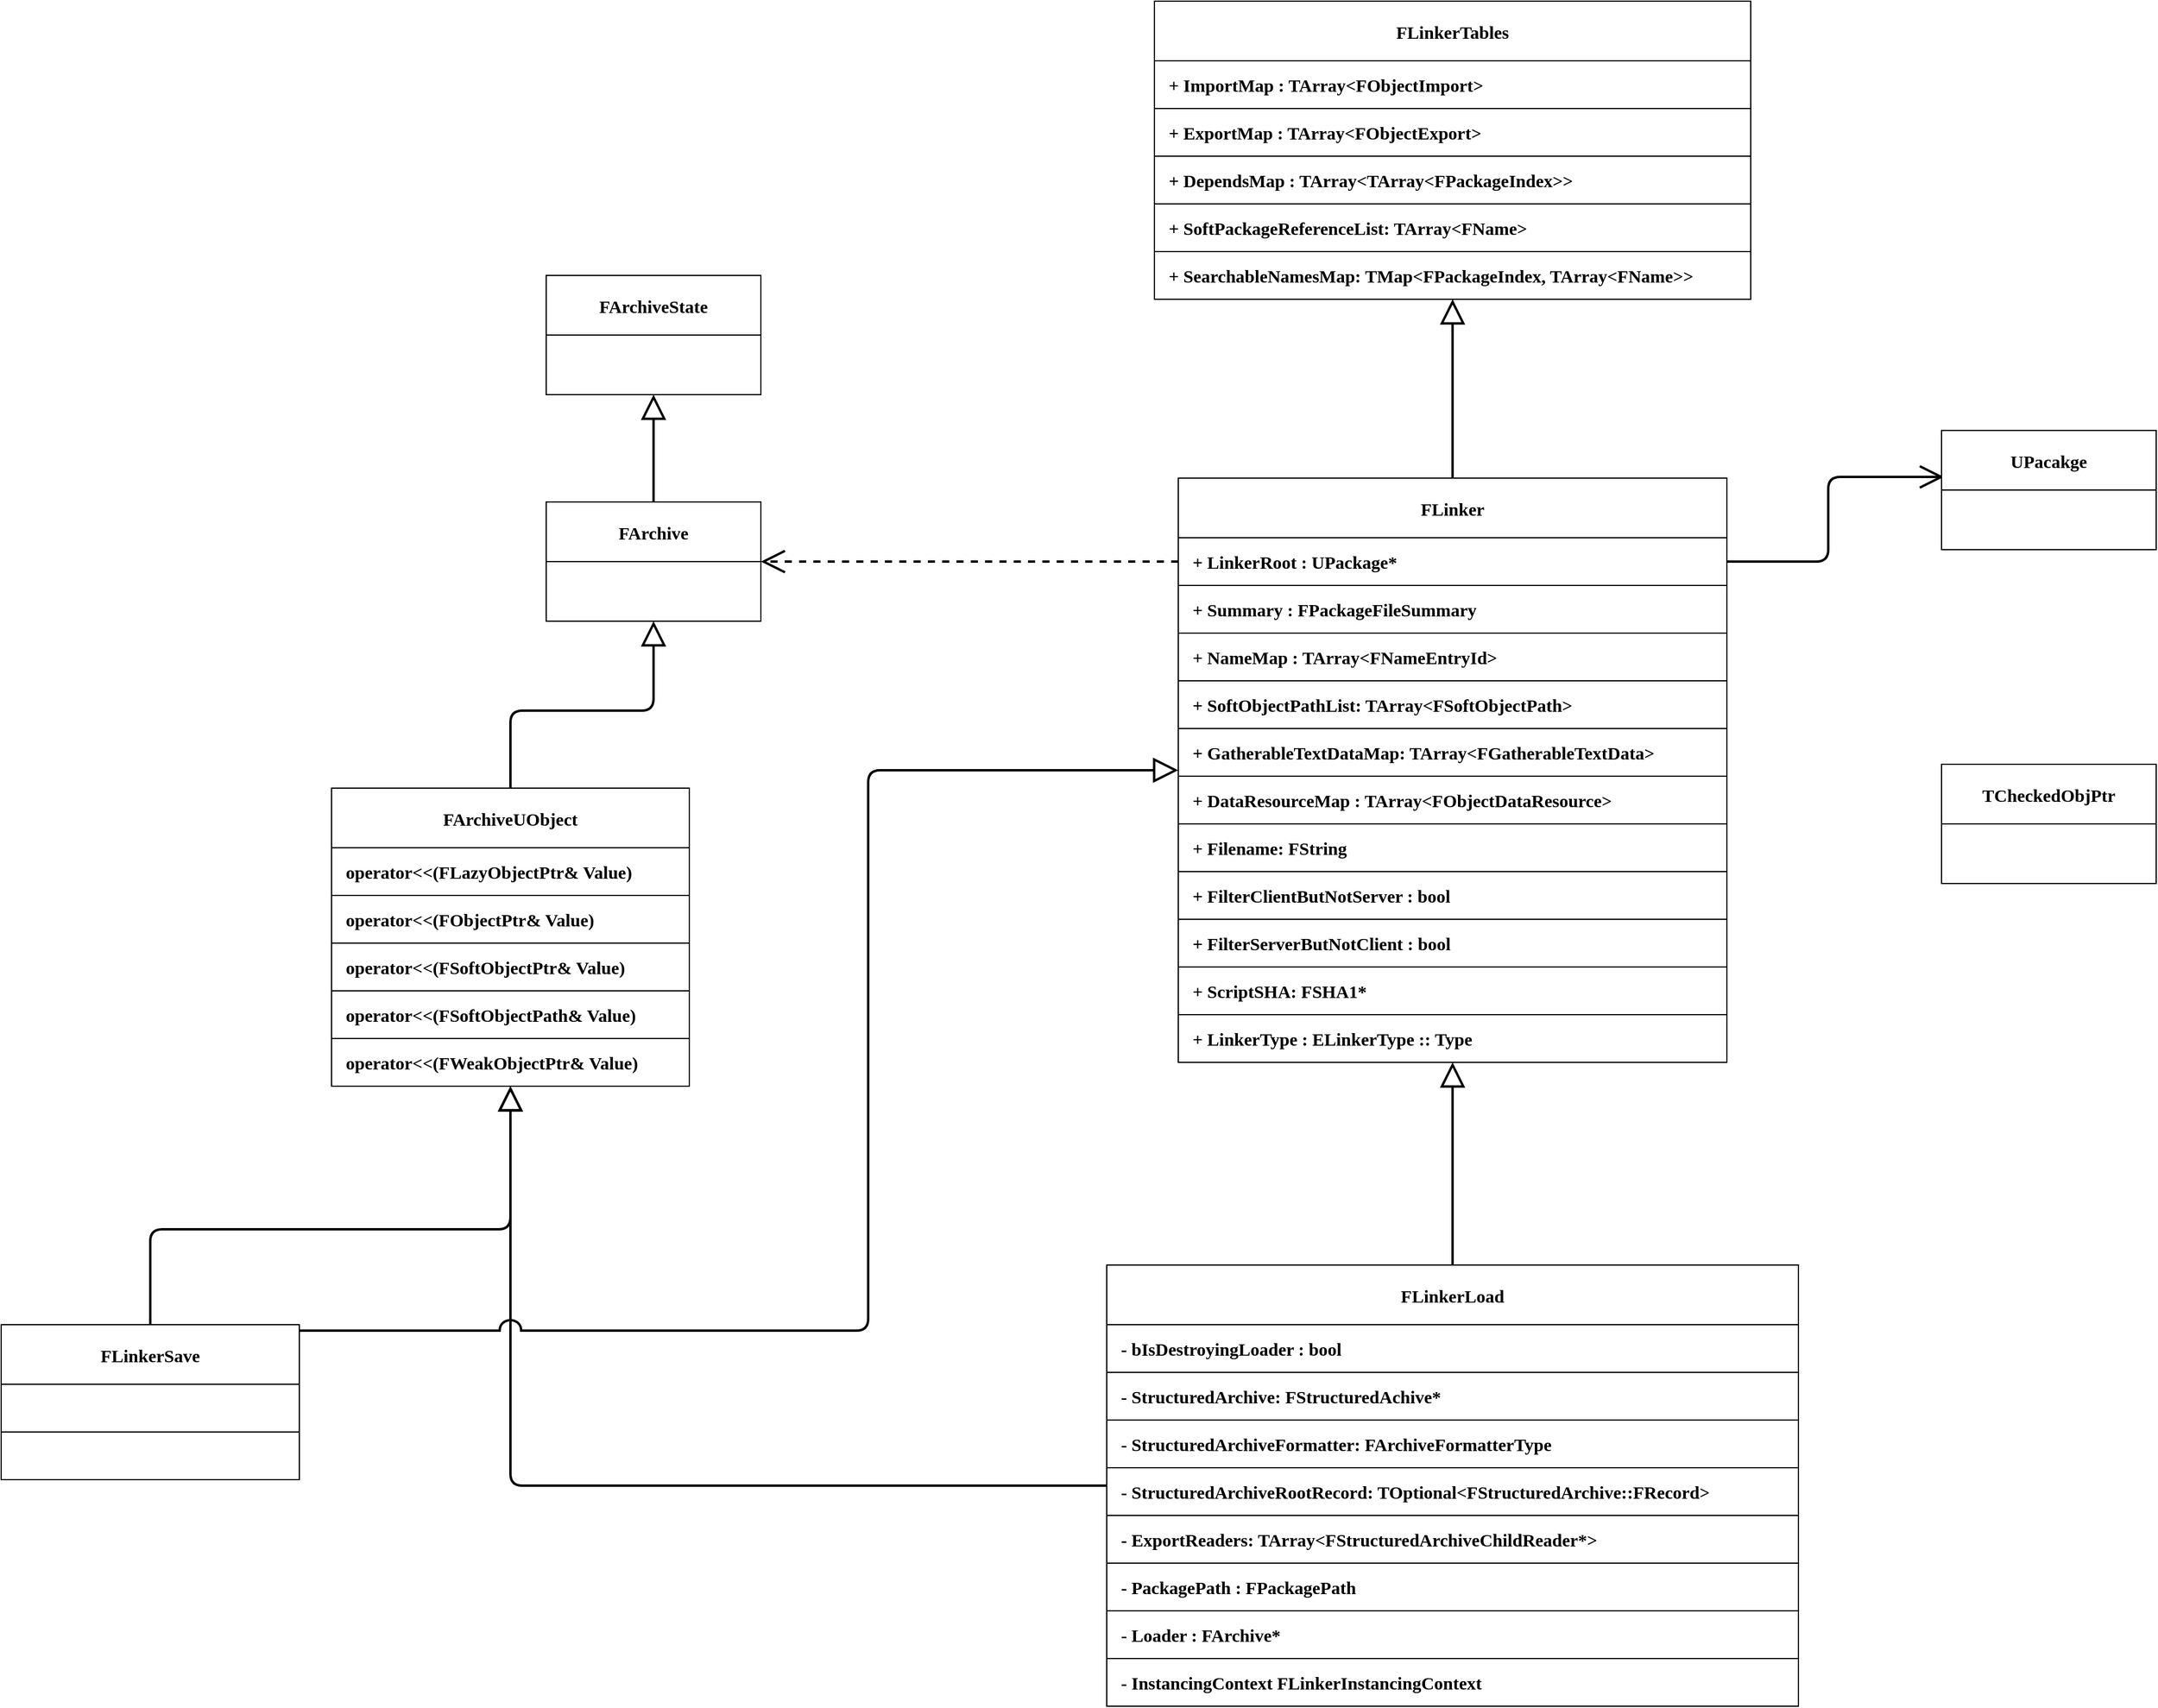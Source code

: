 <mxfile version="15.4.0" type="device" pages="12"><diagram id="XzJw1ccqDheP7usfG1_P" name="Serialization"><mxGraphModel dx="2824" dy="1601" grid="1" gridSize="10" guides="1" tooltips="1" connect="1" arrows="1" fold="1" page="1" pageScale="1" pageWidth="827" pageHeight="1169" math="0" shadow="0"><root><mxCell id="0"/><mxCell id="1" parent="0"/><mxCell id="PofJnA9c_d9nnXJrP1-9-5" value="" style="rounded=0;orthogonalLoop=1;jettySize=auto;html=1;strokeWidth=2;endSize=16;endArrow=block;endFill=0;" parent="1" source="PofJnA9c_d9nnXJrP1-9-1" target="PofJnA9c_d9nnXJrP1-9-3" edge="1"><mxGeometry relative="1" as="geometry"/></mxCell><mxCell id="PofJnA9c_d9nnXJrP1-9-1" value="FArchive" style="swimlane;fontStyle=1;align=center;verticalAlign=middle;childLayout=stackLayout;horizontal=1;startSize=50;horizontalStack=0;resizeParent=1;resizeParentMax=0;resizeLast=0;collapsible=1;marginBottom=0;fontFamily=Comic Sans MS;fontSize=15;" parent="1" vertex="1"><mxGeometry x="-620" y="1610" width="180" height="100" as="geometry"/></mxCell><mxCell id="PofJnA9c_d9nnXJrP1-9-2" value="" style="rounded=0;whiteSpace=wrap;html=1;fontFamily=Comic Sans MS;fontStyle=1;fontSize=15;align=left;spacingLeft=10;" parent="PofJnA9c_d9nnXJrP1-9-1" vertex="1"><mxGeometry y="50" width="180" height="50" as="geometry"/></mxCell><mxCell id="PofJnA9c_d9nnXJrP1-9-3" value="FArchiveState" style="swimlane;fontStyle=1;align=center;verticalAlign=middle;childLayout=stackLayout;horizontal=1;startSize=50;horizontalStack=0;resizeParent=1;resizeParentMax=0;resizeLast=0;collapsible=1;marginBottom=0;fontFamily=Comic Sans MS;fontSize=15;" parent="1" vertex="1"><mxGeometry x="-620" y="1420" width="180" height="100" as="geometry"/></mxCell><mxCell id="PofJnA9c_d9nnXJrP1-9-4" value="" style="rounded=0;whiteSpace=wrap;html=1;fontFamily=Comic Sans MS;fontStyle=1;fontSize=15;align=left;spacingLeft=10;" parent="PofJnA9c_d9nnXJrP1-9-3" vertex="1"><mxGeometry y="50" width="180" height="50" as="geometry"/></mxCell><mxCell id="PofJnA9c_d9nnXJrP1-9-6" value="TCheckedObjPtr" style="swimlane;fontStyle=1;align=center;verticalAlign=middle;childLayout=stackLayout;horizontal=1;startSize=50;horizontalStack=0;resizeParent=1;resizeParentMax=0;resizeLast=0;collapsible=1;marginBottom=0;fontFamily=Comic Sans MS;fontSize=15;" parent="1" vertex="1"><mxGeometry x="550" y="1830" width="180" height="100" as="geometry"/></mxCell><mxCell id="PofJnA9c_d9nnXJrP1-9-7" value="" style="rounded=0;whiteSpace=wrap;html=1;fontFamily=Comic Sans MS;fontStyle=1;fontSize=15;align=left;spacingLeft=10;" parent="PofJnA9c_d9nnXJrP1-9-6" vertex="1"><mxGeometry y="50" width="180" height="50" as="geometry"/></mxCell><mxCell id="PofJnA9c_d9nnXJrP1-9-12" value="" style="rounded=1;orthogonalLoop=1;jettySize=auto;html=1;endArrow=block;endFill=0;endSize=16;strokeWidth=2;edgeStyle=orthogonalEdgeStyle;" parent="1" source="PofJnA9c_d9nnXJrP1-9-8" target="PofJnA9c_d9nnXJrP1-9-10" edge="1"><mxGeometry relative="1" as="geometry"/></mxCell><mxCell id="PofJnA9c_d9nnXJrP1-9-16" style="edgeStyle=orthogonalEdgeStyle;orthogonalLoop=1;jettySize=auto;html=1;entryX=0.011;entryY=0.39;entryDx=0;entryDy=0;entryPerimeter=0;endArrow=open;endFill=0;endSize=16;strokeWidth=2;" parent="1" source="PofJnA9c_d9nnXJrP1-9-9" target="PofJnA9c_d9nnXJrP1-9-13" edge="1"><mxGeometry relative="1" as="geometry"/></mxCell><mxCell id="PofJnA9c_d9nnXJrP1-9-8" value="FLinker" style="swimlane;fontStyle=1;align=center;verticalAlign=middle;childLayout=stackLayout;horizontal=1;startSize=50;horizontalStack=0;resizeParent=1;resizeParentMax=0;resizeLast=0;collapsible=1;marginBottom=0;fontFamily=Comic Sans MS;fontSize=15;" parent="1" vertex="1"><mxGeometry x="-90" y="1590" width="460" height="490" as="geometry"/></mxCell><mxCell id="PofJnA9c_d9nnXJrP1-9-9" value="+ LinkerRoot : UPackage*" style="rounded=0;whiteSpace=wrap;html=1;fontFamily=Comic Sans MS;fontStyle=1;fontSize=15;align=left;spacingLeft=10;" parent="PofJnA9c_d9nnXJrP1-9-8" vertex="1"><mxGeometry y="50" width="460" height="40" as="geometry"/></mxCell><mxCell id="PofJnA9c_d9nnXJrP1-9-23" value="+ Summary : FPackageFileSummary" style="rounded=0;whiteSpace=wrap;html=1;fontFamily=Comic Sans MS;fontStyle=1;fontSize=15;align=left;spacingLeft=10;" parent="PofJnA9c_d9nnXJrP1-9-8" vertex="1"><mxGeometry y="90" width="460" height="40" as="geometry"/></mxCell><mxCell id="PofJnA9c_d9nnXJrP1-9-24" value="+ NameMap : TArray&amp;lt;FNameEntryId&amp;gt;" style="rounded=0;whiteSpace=wrap;html=1;fontFamily=Comic Sans MS;fontStyle=1;fontSize=15;align=left;spacingLeft=10;" parent="PofJnA9c_d9nnXJrP1-9-8" vertex="1"><mxGeometry y="130" width="460" height="40" as="geometry"/></mxCell><mxCell id="PofJnA9c_d9nnXJrP1-9-25" value="+ SoftObjectPathList: TArray&amp;lt;FSoftObjectPath&amp;gt;" style="rounded=0;whiteSpace=wrap;html=1;fontFamily=Comic Sans MS;fontStyle=1;fontSize=15;align=left;spacingLeft=10;" parent="PofJnA9c_d9nnXJrP1-9-8" vertex="1"><mxGeometry y="170" width="460" height="40" as="geometry"/></mxCell><mxCell id="PofJnA9c_d9nnXJrP1-9-26" value="+ GatherableTextDataMap: TArray&amp;lt;FGatherableTextData&amp;gt;" style="rounded=0;whiteSpace=wrap;html=1;fontFamily=Comic Sans MS;fontStyle=1;fontSize=15;align=left;spacingLeft=10;" parent="PofJnA9c_d9nnXJrP1-9-8" vertex="1"><mxGeometry y="210" width="460" height="40" as="geometry"/></mxCell><mxCell id="PofJnA9c_d9nnXJrP1-9-27" value="+ DataResourceMap : TArray&amp;lt;FObjectDataResource&amp;gt;" style="rounded=0;whiteSpace=wrap;html=1;fontFamily=Comic Sans MS;fontStyle=1;fontSize=15;align=left;spacingLeft=10;" parent="PofJnA9c_d9nnXJrP1-9-8" vertex="1"><mxGeometry y="250" width="460" height="40" as="geometry"/></mxCell><mxCell id="PofJnA9c_d9nnXJrP1-9-28" value="+ Filename: FString" style="rounded=0;whiteSpace=wrap;html=1;fontFamily=Comic Sans MS;fontStyle=1;fontSize=15;align=left;spacingLeft=10;" parent="PofJnA9c_d9nnXJrP1-9-8" vertex="1"><mxGeometry y="290" width="460" height="40" as="geometry"/></mxCell><mxCell id="PofJnA9c_d9nnXJrP1-9-29" value="+ FilterClientButNotServer : bool" style="rounded=0;whiteSpace=wrap;html=1;fontFamily=Comic Sans MS;fontStyle=1;fontSize=15;align=left;spacingLeft=10;" parent="PofJnA9c_d9nnXJrP1-9-8" vertex="1"><mxGeometry y="330" width="460" height="40" as="geometry"/></mxCell><mxCell id="PofJnA9c_d9nnXJrP1-9-30" value="+ FilterServerButNotClient : bool" style="rounded=0;whiteSpace=wrap;html=1;fontFamily=Comic Sans MS;fontStyle=1;fontSize=15;align=left;spacingLeft=10;" parent="PofJnA9c_d9nnXJrP1-9-8" vertex="1"><mxGeometry y="370" width="460" height="40" as="geometry"/></mxCell><mxCell id="PofJnA9c_d9nnXJrP1-9-31" value="+ ScriptSHA: FSHA1*" style="rounded=0;whiteSpace=wrap;html=1;fontFamily=Comic Sans MS;fontStyle=1;fontSize=15;align=left;spacingLeft=10;" parent="PofJnA9c_d9nnXJrP1-9-8" vertex="1"><mxGeometry y="410" width="460" height="40" as="geometry"/></mxCell><mxCell id="PofJnA9c_d9nnXJrP1-9-33" value="+ LinkerType : ELinkerType :: Type" style="rounded=0;whiteSpace=wrap;html=1;fontFamily=Comic Sans MS;fontStyle=1;fontSize=15;align=left;spacingLeft=10;" parent="PofJnA9c_d9nnXJrP1-9-8" vertex="1"><mxGeometry y="450" width="460" height="40" as="geometry"/></mxCell><mxCell id="PofJnA9c_d9nnXJrP1-9-10" value="FLinkerTables" style="swimlane;fontStyle=1;align=center;verticalAlign=middle;childLayout=stackLayout;horizontal=1;startSize=50;horizontalStack=0;resizeParent=1;resizeParentMax=0;resizeLast=0;collapsible=1;marginBottom=0;fontFamily=Comic Sans MS;fontSize=15;" parent="1" vertex="1"><mxGeometry x="-110" y="1190" width="500" height="250" as="geometry"/></mxCell><mxCell id="PofJnA9c_d9nnXJrP1-9-11" value="+ ImportMap : TArray&amp;lt;FObjectImport&amp;gt;" style="rounded=0;whiteSpace=wrap;html=1;fontFamily=Comic Sans MS;fontStyle=1;fontSize=15;align=left;spacingLeft=10;" parent="PofJnA9c_d9nnXJrP1-9-10" vertex="1"><mxGeometry y="50" width="500" height="40" as="geometry"/></mxCell><mxCell id="PofJnA9c_d9nnXJrP1-9-19" value="+ ExportMap : TArray&amp;lt;FObjectExport&amp;gt;" style="rounded=0;whiteSpace=wrap;html=1;fontFamily=Comic Sans MS;fontStyle=1;fontSize=15;align=left;spacingLeft=10;" parent="PofJnA9c_d9nnXJrP1-9-10" vertex="1"><mxGeometry y="90" width="500" height="40" as="geometry"/></mxCell><mxCell id="PofJnA9c_d9nnXJrP1-9-20" value="+ DependsMap : TArray&amp;lt;TArray&amp;lt;FPackageIndex&amp;gt;&amp;gt;" style="rounded=0;whiteSpace=wrap;html=1;fontFamily=Comic Sans MS;fontStyle=1;fontSize=15;align=left;spacingLeft=10;" parent="PofJnA9c_d9nnXJrP1-9-10" vertex="1"><mxGeometry y="130" width="500" height="40" as="geometry"/></mxCell><mxCell id="PofJnA9c_d9nnXJrP1-9-21" value="+ SoftPackageReferenceList: TArray&amp;lt;FName&amp;gt;" style="rounded=0;whiteSpace=wrap;html=1;fontFamily=Comic Sans MS;fontStyle=1;fontSize=15;align=left;spacingLeft=10;" parent="PofJnA9c_d9nnXJrP1-9-10" vertex="1"><mxGeometry y="170" width="500" height="40" as="geometry"/></mxCell><mxCell id="PofJnA9c_d9nnXJrP1-9-22" value="+ SearchableNamesMap: TMap&amp;lt;FPackageIndex, TArray&amp;lt;FName&amp;gt;&amp;gt;" style="rounded=0;whiteSpace=wrap;html=1;fontFamily=Comic Sans MS;fontStyle=1;fontSize=15;align=left;spacingLeft=10;" parent="PofJnA9c_d9nnXJrP1-9-10" vertex="1"><mxGeometry y="210" width="500" height="40" as="geometry"/></mxCell><mxCell id="PofJnA9c_d9nnXJrP1-9-13" value="UPacakge" style="swimlane;fontStyle=1;align=center;verticalAlign=middle;childLayout=stackLayout;horizontal=1;startSize=50;horizontalStack=0;resizeParent=1;resizeParentMax=0;resizeLast=0;collapsible=1;marginBottom=0;fontFamily=Comic Sans MS;fontSize=15;" parent="1" vertex="1"><mxGeometry x="550" y="1550" width="180" height="100" as="geometry"/></mxCell><mxCell id="PofJnA9c_d9nnXJrP1-9-14" value="" style="rounded=0;whiteSpace=wrap;html=1;fontFamily=Comic Sans MS;fontStyle=1;fontSize=15;align=left;spacingLeft=10;" parent="PofJnA9c_d9nnXJrP1-9-13" vertex="1"><mxGeometry y="50" width="180" height="50" as="geometry"/></mxCell><mxCell id="PofJnA9c_d9nnXJrP1-9-17" style="edgeStyle=orthogonalEdgeStyle;orthogonalLoop=1;jettySize=auto;html=1;endArrow=open;endFill=0;endSize=16;strokeWidth=2;dashed=1;" parent="1" source="PofJnA9c_d9nnXJrP1-9-9" target="PofJnA9c_d9nnXJrP1-9-1" edge="1"><mxGeometry relative="1" as="geometry"/></mxCell><mxCell id="PofJnA9c_d9nnXJrP1-9-41" style="edgeStyle=orthogonalEdgeStyle;orthogonalLoop=1;jettySize=auto;html=1;endArrow=block;endFill=0;endSize=16;strokeWidth=2;" parent="1" source="PofJnA9c_d9nnXJrP1-9-35" target="PofJnA9c_d9nnXJrP1-9-38" edge="1"><mxGeometry relative="1" as="geometry"/></mxCell><mxCell id="PofJnA9c_d9nnXJrP1-9-42" style="edgeStyle=orthogonalEdgeStyle;orthogonalLoop=1;jettySize=auto;html=1;endArrow=block;endFill=0;endSize=16;strokeWidth=2;" parent="1" source="PofJnA9c_d9nnXJrP1-9-35" target="PofJnA9c_d9nnXJrP1-9-8" edge="1"><mxGeometry relative="1" as="geometry"/></mxCell><mxCell id="PofJnA9c_d9nnXJrP1-9-35" value="FLinkerLoad" style="swimlane;fontStyle=1;align=center;verticalAlign=middle;childLayout=stackLayout;horizontal=1;startSize=50;horizontalStack=0;resizeParent=1;resizeParentMax=0;resizeLast=0;collapsible=1;marginBottom=0;fontFamily=Comic Sans MS;fontSize=15;" parent="1" vertex="1"><mxGeometry x="-150" y="2250" width="580" height="370" as="geometry"/></mxCell><mxCell id="PofJnA9c_d9nnXJrP1-9-39" value="- bIsDestroyingLoader : bool" style="rounded=0;whiteSpace=wrap;html=1;fontFamily=Comic Sans MS;fontStyle=1;fontSize=15;align=left;spacingLeft=10;" parent="PofJnA9c_d9nnXJrP1-9-35" vertex="1"><mxGeometry y="50" width="580" height="40" as="geometry"/></mxCell><mxCell id="PofJnA9c_d9nnXJrP1-9-44" value="- StructuredArchive: FStructuredAchive*" style="rounded=0;whiteSpace=wrap;html=1;fontFamily=Comic Sans MS;fontStyle=1;fontSize=15;align=left;spacingLeft=10;" parent="PofJnA9c_d9nnXJrP1-9-35" vertex="1"><mxGeometry y="90" width="580" height="40" as="geometry"/></mxCell><mxCell id="PofJnA9c_d9nnXJrP1-9-45" value="- StructuredArchiveFormatter: FArchiveFormatterType" style="rounded=0;whiteSpace=wrap;html=1;fontFamily=Comic Sans MS;fontStyle=1;fontSize=15;align=left;spacingLeft=10;" parent="PofJnA9c_d9nnXJrP1-9-35" vertex="1"><mxGeometry y="130" width="580" height="40" as="geometry"/></mxCell><mxCell id="PofJnA9c_d9nnXJrP1-9-46" value="- StructuredArchiveRootRecord: TOptional&amp;lt;FStructuredArchive::FRecord&amp;gt;" style="rounded=0;whiteSpace=wrap;html=1;fontFamily=Comic Sans MS;fontStyle=1;fontSize=15;align=left;spacingLeft=10;" parent="PofJnA9c_d9nnXJrP1-9-35" vertex="1"><mxGeometry y="170" width="580" height="40" as="geometry"/></mxCell><mxCell id="PofJnA9c_d9nnXJrP1-9-48" value="- ExportReaders: TArray&amp;lt;FStructuredArchiveChildReader*&amp;gt;" style="rounded=0;whiteSpace=wrap;html=1;fontFamily=Comic Sans MS;fontStyle=1;fontSize=15;align=left;spacingLeft=10;" parent="PofJnA9c_d9nnXJrP1-9-35" vertex="1"><mxGeometry y="210" width="580" height="40" as="geometry"/></mxCell><mxCell id="PofJnA9c_d9nnXJrP1-9-47" value="- PackagePath : FPackagePath" style="rounded=0;whiteSpace=wrap;html=1;fontFamily=Comic Sans MS;fontStyle=1;fontSize=15;align=left;spacingLeft=10;" parent="PofJnA9c_d9nnXJrP1-9-35" vertex="1"><mxGeometry y="250" width="580" height="40" as="geometry"/></mxCell><mxCell id="PofJnA9c_d9nnXJrP1-9-36" value="&lt;span&gt;- Loader : FArchive*&lt;/span&gt;" style="rounded=0;whiteSpace=wrap;html=1;fontFamily=Comic Sans MS;fontStyle=1;fontSize=15;align=left;spacingLeft=10;" parent="PofJnA9c_d9nnXJrP1-9-35" vertex="1"><mxGeometry y="290" width="580" height="40" as="geometry"/></mxCell><mxCell id="PofJnA9c_d9nnXJrP1-9-43" value="- InstancingContext FLinkerInstancingContext" style="rounded=0;whiteSpace=wrap;html=1;fontFamily=Comic Sans MS;fontStyle=1;fontSize=15;align=left;spacingLeft=10;" parent="PofJnA9c_d9nnXJrP1-9-35" vertex="1"><mxGeometry y="330" width="580" height="40" as="geometry"/></mxCell><mxCell id="PofJnA9c_d9nnXJrP1-9-40" style="edgeStyle=orthogonalEdgeStyle;orthogonalLoop=1;jettySize=auto;html=1;endArrow=block;endFill=0;endSize=16;strokeWidth=2;" parent="1" source="PofJnA9c_d9nnXJrP1-9-38" target="PofJnA9c_d9nnXJrP1-9-1" edge="1"><mxGeometry relative="1" as="geometry"/></mxCell><mxCell id="PofJnA9c_d9nnXJrP1-9-38" value="FArchiveUObject" style="swimlane;fontStyle=1;align=center;verticalAlign=middle;childLayout=stackLayout;horizontal=1;startSize=50;horizontalStack=0;resizeParent=1;resizeParentMax=0;resizeLast=0;collapsible=1;marginBottom=0;fontFamily=Comic Sans MS;fontSize=15;" parent="1" vertex="1"><mxGeometry x="-800" y="1850" width="300" height="250" as="geometry"/></mxCell><mxCell id="Z-iTRcH3eeum22Vw64aJ-1" value="operator&amp;lt;&amp;lt;(FLazyObjectPtr&amp;amp; Value)&amp;nbsp;" style="rounded=0;whiteSpace=wrap;html=1;fontFamily=Comic Sans MS;fontStyle=1;fontSize=15;align=left;spacingLeft=10;" parent="PofJnA9c_d9nnXJrP1-9-38" vertex="1"><mxGeometry y="50" width="300" height="40" as="geometry"/></mxCell><mxCell id="KcoLnEfu-JkaZ1PaIR0Z-1" value="operator&amp;lt;&amp;lt;(FObjectPtr&amp;amp; Value)" style="rounded=0;whiteSpace=wrap;html=1;fontFamily=Comic Sans MS;fontStyle=1;fontSize=15;align=left;spacingLeft=10;" vertex="1" parent="PofJnA9c_d9nnXJrP1-9-38"><mxGeometry y="90" width="300" height="40" as="geometry"/></mxCell><mxCell id="KcoLnEfu-JkaZ1PaIR0Z-2" value="operator&amp;lt;&amp;lt;(FSoftObjectPtr&amp;amp; Value)" style="rounded=0;whiteSpace=wrap;html=1;fontFamily=Comic Sans MS;fontStyle=1;fontSize=15;align=left;spacingLeft=10;" vertex="1" parent="PofJnA9c_d9nnXJrP1-9-38"><mxGeometry y="130" width="300" height="40" as="geometry"/></mxCell><mxCell id="KcoLnEfu-JkaZ1PaIR0Z-3" value="operator&amp;lt;&amp;lt;(FSoftObjectPath&amp;amp; Value)&amp;nbsp;" style="rounded=0;whiteSpace=wrap;html=1;fontFamily=Comic Sans MS;fontStyle=1;fontSize=15;align=left;spacingLeft=10;" vertex="1" parent="PofJnA9c_d9nnXJrP1-9-38"><mxGeometry y="170" width="300" height="40" as="geometry"/></mxCell><mxCell id="KcoLnEfu-JkaZ1PaIR0Z-4" value="operator&amp;lt;&amp;lt;(FWeakObjectPtr&amp;amp; Value)" style="rounded=0;whiteSpace=wrap;html=1;fontFamily=Comic Sans MS;fontStyle=1;fontSize=15;align=left;spacingLeft=10;" vertex="1" parent="PofJnA9c_d9nnXJrP1-9-38"><mxGeometry y="210" width="300" height="40" as="geometry"/></mxCell><mxCell id="48Mr0WlkldicOeOrpuOT-10" style="edgeStyle=orthogonalEdgeStyle;rounded=1;orthogonalLoop=1;jettySize=auto;html=1;fontFamily=Comic Sans MS;fontSize=15;endArrow=block;endFill=0;endSize=16;strokeWidth=2;" edge="1" parent="1" source="48Mr0WlkldicOeOrpuOT-1" target="PofJnA9c_d9nnXJrP1-9-38"><mxGeometry relative="1" as="geometry"><Array as="points"><mxPoint x="-952" y="2220"/><mxPoint x="-650" y="2220"/></Array></mxGeometry></mxCell><mxCell id="48Mr0WlkldicOeOrpuOT-11" style="edgeStyle=orthogonalEdgeStyle;rounded=1;orthogonalLoop=1;jettySize=auto;html=1;fontFamily=Comic Sans MS;fontSize=15;endArrow=block;endFill=0;endSize=16;strokeWidth=2;jumpStyle=arc;jumpSize=16;" edge="1" parent="1" source="48Mr0WlkldicOeOrpuOT-1" target="PofJnA9c_d9nnXJrP1-9-8"><mxGeometry relative="1" as="geometry"><Array as="points"><mxPoint x="-350" y="2305"/><mxPoint x="-350" y="1835"/></Array></mxGeometry></mxCell><mxCell id="48Mr0WlkldicOeOrpuOT-1" value="FLinkerSave" style="swimlane;fontStyle=1;align=center;verticalAlign=middle;childLayout=stackLayout;horizontal=1;startSize=50;horizontalStack=0;resizeParent=1;resizeParentMax=0;resizeLast=0;collapsible=1;marginBottom=0;fontFamily=Comic Sans MS;fontSize=15;" vertex="1" parent="1"><mxGeometry x="-1077" y="2300" width="250" height="130" as="geometry"/></mxCell><mxCell id="48Mr0WlkldicOeOrpuOT-8" value="" style="rounded=0;whiteSpace=wrap;html=1;fontFamily=Comic Sans MS;fontStyle=1;fontSize=15;align=left;spacingLeft=10;" vertex="1" parent="48Mr0WlkldicOeOrpuOT-1"><mxGeometry y="50" width="250" height="40" as="geometry"/></mxCell><mxCell id="48Mr0WlkldicOeOrpuOT-9" value="" style="rounded=0;whiteSpace=wrap;html=1;fontFamily=Comic Sans MS;fontStyle=1;fontSize=15;align=left;spacingLeft=10;" vertex="1" parent="48Mr0WlkldicOeOrpuOT-1"><mxGeometry y="90" width="250" height="40" as="geometry"/></mxCell></root></mxGraphModel></diagram><diagram id="1WL5jR-hlXEY0OlawJtK" name="FileSystem"><mxGraphModel dx="3903" dy="942" grid="1" gridSize="10" guides="1" tooltips="1" connect="1" arrows="1" fold="1" page="1" pageScale="1" pageWidth="827" pageHeight="1169" math="0" shadow="0"><root><mxCell id="EF5Z_PQPYeGJF0X9BN3u-0"/><mxCell id="EF5Z_PQPYeGJF0X9BN3u-1" parent="EF5Z_PQPYeGJF0X9BN3u-0"/><mxCell id="KCc60XxEckvkgL00uGiW-0" value="" style="rounded=1;orthogonalLoop=1;jettySize=auto;html=1;strokeWidth=2;endSize=16;endArrow=block;endFill=0;edgeStyle=orthogonalEdgeStyle;" parent="EF5Z_PQPYeGJF0X9BN3u-1" source="KCc60XxEckvkgL00uGiW-1" target="KCc60XxEckvkgL00uGiW-3" edge="1"><mxGeometry relative="1" as="geometry"/></mxCell><mxCell id="KCc60XxEckvkgL00uGiW-1" value="FArchive" style="swimlane;fontStyle=1;align=center;verticalAlign=middle;childLayout=stackLayout;horizontal=1;startSize=50;horizontalStack=0;resizeParent=1;resizeParentMax=0;resizeLast=0;collapsible=1;marginBottom=0;fontFamily=Comic Sans MS;fontSize=15;" parent="EF5Z_PQPYeGJF0X9BN3u-1" vertex="1"><mxGeometry x="-620" y="1630" width="180" height="100" as="geometry"/></mxCell><mxCell id="KCc60XxEckvkgL00uGiW-2" value="" style="rounded=0;whiteSpace=wrap;html=1;fontFamily=Comic Sans MS;fontStyle=1;fontSize=15;align=left;spacingLeft=10;" parent="KCc60XxEckvkgL00uGiW-1" vertex="1"><mxGeometry y="50" width="180" height="50" as="geometry"/></mxCell><mxCell id="KCc60XxEckvkgL00uGiW-3" value="FArchiveState" style="swimlane;fontStyle=1;align=center;verticalAlign=middle;childLayout=stackLayout;horizontal=1;startSize=50;horizontalStack=0;resizeParent=1;resizeParentMax=0;resizeLast=0;collapsible=1;marginBottom=0;fontFamily=Comic Sans MS;fontSize=15;" parent="EF5Z_PQPYeGJF0X9BN3u-1" vertex="1"><mxGeometry x="-760" y="1370" width="180" height="100" as="geometry"/></mxCell><mxCell id="KCc60XxEckvkgL00uGiW-4" value="" style="rounded=0;whiteSpace=wrap;html=1;fontFamily=Comic Sans MS;fontStyle=1;fontSize=15;align=left;spacingLeft=10;" parent="KCc60XxEckvkgL00uGiW-3" vertex="1"><mxGeometry y="50" width="180" height="50" as="geometry"/></mxCell><mxCell id="KCc60XxEckvkgL00uGiW-66" style="edgeStyle=orthogonalEdgeStyle;orthogonalLoop=1;jettySize=auto;html=1;fontFamily=Comic Sans MS;fontSize=15;endArrow=block;endFill=0;endSize=16;strokeWidth=2;" parent="EF5Z_PQPYeGJF0X9BN3u-1" source="KCc60XxEckvkgL00uGiW-5" target="KCc60XxEckvkgL00uGiW-1" edge="1"><mxGeometry relative="1" as="geometry"><Array as="points"><mxPoint x="-1060" y="1800"/><mxPoint x="-770" y="1800"/><mxPoint x="-770" y="1680"/></Array></mxGeometry></mxCell><mxCell id="KCc60XxEckvkgL00uGiW-5" value="FMemoryArchive" style="swimlane;fontStyle=1;align=center;verticalAlign=middle;childLayout=stackLayout;horizontal=1;startSize=50;horizontalStack=0;resizeParent=1;resizeParentMax=0;resizeLast=0;collapsible=1;marginBottom=0;fontFamily=Comic Sans MS;fontSize=15;" parent="EF5Z_PQPYeGJF0X9BN3u-1" vertex="1"><mxGeometry x="-1150" y="1920" width="180" height="100" as="geometry"/></mxCell><mxCell id="KCc60XxEckvkgL00uGiW-6" value="" style="rounded=0;whiteSpace=wrap;html=1;fontFamily=Comic Sans MS;fontStyle=1;fontSize=15;align=left;spacingLeft=10;" parent="KCc60XxEckvkgL00uGiW-5" vertex="1"><mxGeometry y="50" width="180" height="50" as="geometry"/></mxCell><mxCell id="KCc60XxEckvkgL00uGiW-9" style="edgeStyle=orthogonalEdgeStyle;orthogonalLoop=1;jettySize=auto;html=1;fontFamily=Comic Sans MS;fontSize=15;endArrow=block;endFill=0;endSize=16;strokeWidth=2;" parent="EF5Z_PQPYeGJF0X9BN3u-1" source="KCc60XxEckvkgL00uGiW-7" target="KCc60XxEckvkgL00uGiW-5" edge="1"><mxGeometry relative="1" as="geometry"><Array as="points"><mxPoint x="-1500" y="2140"/><mxPoint x="-1060" y="2140"/></Array></mxGeometry></mxCell><mxCell id="KCc60XxEckvkgL00uGiW-12" style="edgeStyle=orthogonalEdgeStyle;orthogonalLoop=1;jettySize=auto;html=1;fontFamily=Comic Sans MS;fontSize=15;endArrow=block;endFill=0;endSize=16;strokeWidth=2;" parent="EF5Z_PQPYeGJF0X9BN3u-1" source="KCc60XxEckvkgL00uGiW-7" target="KCc60XxEckvkgL00uGiW-10" edge="1"><mxGeometry relative="1" as="geometry"/></mxCell><mxCell id="KCc60XxEckvkgL00uGiW-15" style="edgeStyle=none;orthogonalLoop=1;jettySize=auto;html=1;fontFamily=Comic Sans MS;fontSize=15;endArrow=open;endFill=0;endSize=16;strokeWidth=2;dashed=1;" parent="EF5Z_PQPYeGJF0X9BN3u-1" source="KCc60XxEckvkgL00uGiW-7" target="KCc60XxEckvkgL00uGiW-13" edge="1"><mxGeometry relative="1" as="geometry"/></mxCell><mxCell id="KCc60XxEckvkgL00uGiW-7" value="FArrayReader" style="swimlane;fontStyle=1;align=center;verticalAlign=middle;childLayout=stackLayout;horizontal=1;startSize=50;horizontalStack=0;resizeParent=1;resizeParentMax=0;resizeLast=0;collapsible=1;marginBottom=0;fontFamily=Comic Sans MS;fontSize=15;" parent="EF5Z_PQPYeGJF0X9BN3u-1" vertex="1"><mxGeometry x="-1620" y="2220" width="180" height="100" as="geometry"/></mxCell><mxCell id="KCc60XxEckvkgL00uGiW-8" value="" style="rounded=0;whiteSpace=wrap;html=1;fontFamily=Comic Sans MS;fontStyle=1;fontSize=15;align=left;spacingLeft=10;" parent="KCc60XxEckvkgL00uGiW-7" vertex="1"><mxGeometry y="50" width="180" height="50" as="geometry"/></mxCell><mxCell id="KCc60XxEckvkgL00uGiW-10" value="TArray&lt;uint8&gt;" style="swimlane;fontStyle=1;align=center;verticalAlign=middle;childLayout=stackLayout;horizontal=1;startSize=50;horizontalStack=0;resizeParent=1;resizeParentMax=0;resizeLast=0;collapsible=1;marginBottom=0;fontFamily=Comic Sans MS;fontSize=15;" parent="EF5Z_PQPYeGJF0X9BN3u-1" vertex="1"><mxGeometry x="-1760" y="1980" width="180" height="100" as="geometry"/></mxCell><mxCell id="KCc60XxEckvkgL00uGiW-11" value="" style="rounded=0;whiteSpace=wrap;html=1;fontFamily=Comic Sans MS;fontStyle=1;fontSize=15;align=left;spacingLeft=10;" parent="KCc60XxEckvkgL00uGiW-10" vertex="1"><mxGeometry y="50" width="180" height="50" as="geometry"/></mxCell><mxCell id="KCc60XxEckvkgL00uGiW-13" value="FMemory" style="swimlane;fontStyle=1;align=center;verticalAlign=middle;childLayout=stackLayout;horizontal=1;startSize=50;horizontalStack=0;resizeParent=1;resizeParentMax=0;resizeLast=0;collapsible=1;marginBottom=0;fontFamily=Comic Sans MS;fontSize=15;" parent="EF5Z_PQPYeGJF0X9BN3u-1" vertex="1"><mxGeometry x="-1970" y="2220" width="180" height="100" as="geometry"/></mxCell><mxCell id="KCc60XxEckvkgL00uGiW-14" value="" style="rounded=0;whiteSpace=wrap;html=1;fontFamily=Comic Sans MS;fontStyle=1;fontSize=15;align=left;spacingLeft=10;" parent="KCc60XxEckvkgL00uGiW-13" vertex="1"><mxGeometry y="50" width="180" height="50" as="geometry"/></mxCell><mxCell id="KCc60XxEckvkgL00uGiW-18" style="edgeStyle=orthogonalEdgeStyle;orthogonalLoop=1;jettySize=auto;html=1;fontFamily=Comic Sans MS;fontSize=15;endArrow=block;endFill=0;endSize=16;strokeWidth=2;" parent="EF5Z_PQPYeGJF0X9BN3u-1" source="KCc60XxEckvkgL00uGiW-16" target="KCc60XxEckvkgL00uGiW-1" edge="1"><mxGeometry relative="1" as="geometry"><Array as="points"><mxPoint x="-230" y="1800"/><mxPoint x="-530" y="1800"/></Array></mxGeometry></mxCell><mxCell id="KCc60XxEckvkgL00uGiW-16" value="FArchiveLoadCompressedProxy" style="swimlane;fontStyle=1;align=center;verticalAlign=middle;childLayout=stackLayout;horizontal=1;startSize=50;horizontalStack=0;resizeParent=1;resizeParentMax=0;resizeLast=0;collapsible=1;marginBottom=0;fontFamily=Comic Sans MS;fontSize=15;" parent="EF5Z_PQPYeGJF0X9BN3u-1" vertex="1"><mxGeometry x="-413" y="1880" width="360" height="200" as="geometry"/></mxCell><mxCell id="KCc60XxEckvkgL00uGiW-17" value="+ Serialize(Data: void*, Count: int64) : void" style="rounded=0;whiteSpace=wrap;html=1;fontFamily=Comic Sans MS;fontStyle=1;fontSize=15;align=left;spacingLeft=10;" parent="KCc60XxEckvkgL00uGiW-16" vertex="1"><mxGeometry y="50" width="360" height="50" as="geometry"/></mxCell><mxCell id="KCc60XxEckvkgL00uGiW-19" value="+ Seek(InPos: int64) : void" style="rounded=0;whiteSpace=wrap;html=1;fontFamily=Comic Sans MS;fontStyle=1;fontSize=15;align=left;spacingLeft=10;" parent="KCc60XxEckvkgL00uGiW-16" vertex="1"><mxGeometry y="100" width="360" height="50" as="geometry"/></mxCell><mxCell id="KCc60XxEckvkgL00uGiW-20" value="+ Tell() : int64" style="rounded=0;whiteSpace=wrap;html=1;fontFamily=Comic Sans MS;fontStyle=1;fontSize=15;align=left;spacingLeft=10;" parent="KCc60XxEckvkgL00uGiW-16" vertex="1"><mxGeometry y="150" width="360" height="50" as="geometry"/></mxCell><mxCell id="KCc60XxEckvkgL00uGiW-24" style="edgeStyle=orthogonalEdgeStyle;orthogonalLoop=1;jettySize=auto;html=1;fontFamily=Comic Sans MS;fontSize=15;endArrow=block;endFill=0;endSize=16;strokeWidth=2;" parent="EF5Z_PQPYeGJF0X9BN3u-1" source="KCc60XxEckvkgL00uGiW-21" target="KCc60XxEckvkgL00uGiW-1" edge="1"><mxGeometry relative="1" as="geometry"/></mxCell><mxCell id="KCc60XxEckvkgL00uGiW-21" value="FArchiveProxy" style="swimlane;fontStyle=1;align=center;verticalAlign=middle;childLayout=stackLayout;horizontal=1;startSize=50;horizontalStack=0;resizeParent=1;resizeParentMax=0;resizeLast=0;collapsible=1;marginBottom=0;fontFamily=Comic Sans MS;fontSize=15;" parent="EF5Z_PQPYeGJF0X9BN3u-1" vertex="1"><mxGeometry x="-1140" y="1560" width="230" height="100" as="geometry"/></mxCell><mxCell id="KCc60XxEckvkgL00uGiW-22" value="# InnerArchive: FArchive" style="rounded=0;whiteSpace=wrap;html=1;fontFamily=Comic Sans MS;fontStyle=1;fontSize=15;align=left;spacingLeft=10;" parent="KCc60XxEckvkgL00uGiW-21" vertex="1"><mxGeometry y="50" width="230" height="50" as="geometry"/></mxCell><mxCell id="KCc60XxEckvkgL00uGiW-29" style="edgeStyle=orthogonalEdgeStyle;orthogonalLoop=1;jettySize=auto;html=1;fontFamily=Comic Sans MS;fontSize=15;endArrow=block;endFill=0;endSize=16;strokeWidth=2;" parent="EF5Z_PQPYeGJF0X9BN3u-1" source="KCc60XxEckvkgL00uGiW-25" target="KCc60XxEckvkgL00uGiW-1" edge="1"><mxGeometry relative="1" as="geometry"><Array as="points"><mxPoint x="-625" y="1800"/><mxPoint x="-530" y="1800"/></Array></mxGeometry></mxCell><mxCell id="KCc60XxEckvkgL00uGiW-25" value="FArchiveSaveCompressedProxy" style="swimlane;fontStyle=1;align=center;verticalAlign=middle;childLayout=stackLayout;horizontal=1;startSize=50;horizontalStack=0;resizeParent=1;resizeParentMax=0;resizeLast=0;collapsible=1;marginBottom=0;fontFamily=Comic Sans MS;fontSize=15;" parent="EF5Z_PQPYeGJF0X9BN3u-1" vertex="1"><mxGeometry x="-770" y="1880" width="270" height="100" as="geometry"/></mxCell><mxCell id="KCc60XxEckvkgL00uGiW-28" value="" style="rounded=0;whiteSpace=wrap;html=1;fontFamily=Comic Sans MS;fontStyle=1;fontSize=15;align=left;spacingLeft=10;" parent="KCc60XxEckvkgL00uGiW-25" vertex="1"><mxGeometry y="50" width="270" height="50" as="geometry"/></mxCell><mxCell id="KCc60XxEckvkgL00uGiW-32" style="edgeStyle=orthogonalEdgeStyle;orthogonalLoop=1;jettySize=auto;html=1;fontFamily=Comic Sans MS;fontSize=15;endArrow=block;endFill=0;endSize=16;strokeWidth=2;" parent="EF5Z_PQPYeGJF0X9BN3u-1" source="KCc60XxEckvkgL00uGiW-30" target="KCc60XxEckvkgL00uGiW-1" edge="1"><mxGeometry relative="1" as="geometry"/></mxCell><mxCell id="KCc60XxEckvkgL00uGiW-30" value="FBitArchive" style="swimlane;fontStyle=1;align=center;verticalAlign=middle;childLayout=stackLayout;horizontal=1;startSize=50;horizontalStack=0;resizeParent=1;resizeParentMax=0;resizeLast=0;collapsible=1;marginBottom=0;fontFamily=Comic Sans MS;fontSize=15;" parent="EF5Z_PQPYeGJF0X9BN3u-1" vertex="1"><mxGeometry x="130" y="1630" width="310" height="100" as="geometry"/></mxCell><mxCell id="KCc60XxEckvkgL00uGiW-31" value="+&amp;nbsp;SerializeBitsWithOffset(...) : void" style="rounded=0;whiteSpace=wrap;html=1;fontFamily=Comic Sans MS;fontStyle=1;fontSize=15;align=left;spacingLeft=10;" parent="KCc60XxEckvkgL00uGiW-30" vertex="1"><mxGeometry y="50" width="310" height="50" as="geometry"/></mxCell><mxCell id="KCc60XxEckvkgL00uGiW-35" style="edgeStyle=orthogonalEdgeStyle;orthogonalLoop=1;jettySize=auto;html=1;fontFamily=Comic Sans MS;fontSize=15;endArrow=block;endFill=0;endSize=16;strokeWidth=2;" parent="EF5Z_PQPYeGJF0X9BN3u-1" source="KCc60XxEckvkgL00uGiW-33" target="KCc60XxEckvkgL00uGiW-30" edge="1"><mxGeometry relative="1" as="geometry"><Array as="points"><mxPoint x="155" y="1800"/><mxPoint x="285" y="1800"/></Array></mxGeometry></mxCell><mxCell id="KCc60XxEckvkgL00uGiW-33" value="FBitReader" style="swimlane;fontStyle=1;align=center;verticalAlign=middle;childLayout=stackLayout;horizontal=1;startSize=50;horizontalStack=0;resizeParent=1;resizeParentMax=0;resizeLast=0;collapsible=1;marginBottom=0;fontFamily=Comic Sans MS;fontSize=15;" parent="EF5Z_PQPYeGJF0X9BN3u-1" vertex="1"><mxGeometry x="40" y="1890" width="230" height="100" as="geometry"/></mxCell><mxCell id="KCc60XxEckvkgL00uGiW-34" value="- Buffer : TArray&amp;lt;uint8&amp;gt;" style="rounded=0;whiteSpace=wrap;html=1;fontFamily=Comic Sans MS;fontStyle=1;fontSize=15;align=left;spacingLeft=10;" parent="KCc60XxEckvkgL00uGiW-33" vertex="1"><mxGeometry y="50" width="230" height="50" as="geometry"/></mxCell><mxCell id="KCc60XxEckvkgL00uGiW-38" style="edgeStyle=orthogonalEdgeStyle;orthogonalLoop=1;jettySize=auto;html=1;fontFamily=Comic Sans MS;fontSize=15;endArrow=block;endFill=0;endSize=16;strokeWidth=2;" parent="EF5Z_PQPYeGJF0X9BN3u-1" source="KCc60XxEckvkgL00uGiW-36" target="KCc60XxEckvkgL00uGiW-30" edge="1"><mxGeometry relative="1" as="geometry"><Array as="points"><mxPoint x="465" y="1800"/><mxPoint x="285" y="1800"/></Array></mxGeometry></mxCell><mxCell id="KCc60XxEckvkgL00uGiW-36" value="FBitWriter" style="swimlane;fontStyle=1;align=center;verticalAlign=middle;childLayout=stackLayout;horizontal=1;startSize=50;horizontalStack=0;resizeParent=1;resizeParentMax=0;resizeLast=0;collapsible=1;marginBottom=0;fontFamily=Comic Sans MS;fontSize=15;" parent="EF5Z_PQPYeGJF0X9BN3u-1" vertex="1"><mxGeometry x="350" y="1880" width="230" height="100" as="geometry"/></mxCell><mxCell id="KCc60XxEckvkgL00uGiW-37" value="- Buffer : TArray&amp;lt;uint8&amp;gt;" style="rounded=0;whiteSpace=wrap;html=1;fontFamily=Comic Sans MS;fontStyle=1;fontSize=15;align=left;spacingLeft=10;" parent="KCc60XxEckvkgL00uGiW-36" vertex="1"><mxGeometry y="50" width="230" height="50" as="geometry"/></mxCell><mxCell id="KCc60XxEckvkgL00uGiW-41" style="edgeStyle=orthogonalEdgeStyle;orthogonalLoop=1;jettySize=auto;html=1;fontFamily=Comic Sans MS;fontSize=15;endArrow=block;endFill=0;endSize=16;strokeWidth=2;" parent="EF5Z_PQPYeGJF0X9BN3u-1" source="KCc60XxEckvkgL00uGiW-39" target="KCc60XxEckvkgL00uGiW-6" edge="1"><mxGeometry relative="1" as="geometry"><Array as="points"><mxPoint x="-1000" y="2140"/><mxPoint x="-1060" y="2140"/></Array></mxGeometry></mxCell><mxCell id="KCc60XxEckvkgL00uGiW-39" value="TMemoryWriter&lt;IndexSize&gt;" style="swimlane;fontStyle=1;align=center;verticalAlign=middle;childLayout=stackLayout;horizontal=1;startSize=50;horizontalStack=0;resizeParent=1;resizeParentMax=0;resizeLast=0;collapsible=1;marginBottom=0;fontFamily=Comic Sans MS;fontSize=15;" parent="EF5Z_PQPYeGJF0X9BN3u-1" vertex="1"><mxGeometry x="-1120" y="2440" width="360" height="200" as="geometry"/></mxCell><mxCell id="KCc60XxEckvkgL00uGiW-40" value="+ Serialize(Data: void*, Num :int64) : void" style="rounded=0;whiteSpace=wrap;html=1;fontFamily=Comic Sans MS;fontStyle=1;fontSize=15;align=left;spacingLeft=10;" parent="KCc60XxEckvkgL00uGiW-39" vertex="1"><mxGeometry y="50" width="360" height="50" as="geometry"/></mxCell><mxCell id="KCc60XxEckvkgL00uGiW-42" value="# Bytes: TArray&amp;lt;uint8&amp;gt;" style="rounded=0;whiteSpace=wrap;html=1;fontFamily=Comic Sans MS;fontStyle=1;fontSize=15;align=left;spacingLeft=10;" parent="KCc60XxEckvkgL00uGiW-39" vertex="1"><mxGeometry y="100" width="360" height="50" as="geometry"/></mxCell><mxCell id="KCc60XxEckvkgL00uGiW-43" value="# ArchiveName: FName" style="rounded=0;whiteSpace=wrap;html=1;fontFamily=Comic Sans MS;fontStyle=1;fontSize=15;align=left;spacingLeft=10;" parent="KCc60XxEckvkgL00uGiW-39" vertex="1"><mxGeometry y="150" width="360" height="50" as="geometry"/></mxCell><mxCell id="KCc60XxEckvkgL00uGiW-52" style="edgeStyle=orthogonalEdgeStyle;orthogonalLoop=1;jettySize=auto;html=1;fontFamily=Comic Sans MS;fontSize=15;endArrow=block;endFill=0;endSize=16;strokeWidth=2;" parent="EF5Z_PQPYeGJF0X9BN3u-1" source="KCc60XxEckvkgL00uGiW-50" target="KCc60XxEckvkgL00uGiW-39" edge="1"><mxGeometry relative="1" as="geometry"><Array as="points"><mxPoint x="-1170" y="2720"/><mxPoint x="-940" y="2720"/></Array></mxGeometry></mxCell><mxCell id="KCc60XxEckvkgL00uGiW-50" value="FMemoryWriter" style="swimlane;fontStyle=1;align=center;verticalAlign=middle;childLayout=stackLayout;horizontal=1;startSize=50;horizontalStack=0;resizeParent=1;resizeParentMax=0;resizeLast=0;collapsible=1;marginBottom=0;fontFamily=Comic Sans MS;fontSize=15;" parent="EF5Z_PQPYeGJF0X9BN3u-1" vertex="1"><mxGeometry x="-1260" y="2800" width="180" height="100" as="geometry"/></mxCell><mxCell id="KCc60XxEckvkgL00uGiW-51" value="" style="rounded=0;whiteSpace=wrap;html=1;fontFamily=Comic Sans MS;fontStyle=1;fontSize=15;align=left;spacingLeft=10;" parent="KCc60XxEckvkgL00uGiW-50" vertex="1"><mxGeometry y="50" width="180" height="50" as="geometry"/></mxCell><mxCell id="KCc60XxEckvkgL00uGiW-55" style="edgeStyle=orthogonalEdgeStyle;orthogonalLoop=1;jettySize=auto;html=1;fontFamily=Comic Sans MS;fontSize=15;endArrow=block;endFill=0;endSize=16;strokeWidth=2;" parent="EF5Z_PQPYeGJF0X9BN3u-1" source="KCc60XxEckvkgL00uGiW-53" target="KCc60XxEckvkgL00uGiW-39" edge="1"><mxGeometry relative="1" as="geometry"><Array as="points"><mxPoint x="-660" y="2720"/><mxPoint x="-940" y="2720"/></Array></mxGeometry></mxCell><mxCell id="KCc60XxEckvkgL00uGiW-53" value="FMemoryWriter64" style="swimlane;fontStyle=1;align=center;verticalAlign=middle;childLayout=stackLayout;horizontal=1;startSize=50;horizontalStack=0;resizeParent=1;resizeParentMax=0;resizeLast=0;collapsible=1;marginBottom=0;fontFamily=Comic Sans MS;fontSize=15;" parent="EF5Z_PQPYeGJF0X9BN3u-1" vertex="1"><mxGeometry x="-750" y="2800" width="180" height="100" as="geometry"/></mxCell><mxCell id="KCc60XxEckvkgL00uGiW-54" value="" style="rounded=0;whiteSpace=wrap;html=1;fontFamily=Comic Sans MS;fontStyle=1;fontSize=15;align=left;spacingLeft=10;" parent="KCc60XxEckvkgL00uGiW-53" vertex="1"><mxGeometry y="50" width="180" height="50" as="geometry"/></mxCell><mxCell id="KCc60XxEckvkgL00uGiW-58" style="edgeStyle=orthogonalEdgeStyle;orthogonalLoop=1;jettySize=auto;html=1;fontFamily=Comic Sans MS;fontSize=15;endArrow=block;endFill=0;endSize=16;strokeWidth=2;" parent="EF5Z_PQPYeGJF0X9BN3u-1" source="KCc60XxEckvkgL00uGiW-56" target="KCc60XxEckvkgL00uGiW-21" edge="1"><mxGeometry relative="1" as="geometry"><Array as="points"><mxPoint x="-1240" y="1490"/><mxPoint x="-1240" y="1610"/></Array></mxGeometry></mxCell><mxCell id="KCc60XxEckvkgL00uGiW-56" value="FNameAsStringIndexProxyArchive" style="swimlane;fontStyle=1;align=center;verticalAlign=middle;childLayout=stackLayout;horizontal=1;startSize=50;horizontalStack=0;resizeParent=1;resizeParentMax=0;resizeLast=0;collapsible=1;marginBottom=0;fontFamily=Comic Sans MS;fontSize=15;" parent="EF5Z_PQPYeGJF0X9BN3u-1" vertex="1"><mxGeometry x="-1660" y="1440" width="320" height="100" as="geometry"/></mxCell><mxCell id="KCc60XxEckvkgL00uGiW-57" value="+ operator &amp;lt;&amp;lt;(N : FName&amp;amp;): FArchive&amp;amp;" style="rounded=0;whiteSpace=wrap;html=1;fontFamily=Comic Sans MS;fontStyle=1;fontSize=15;align=left;spacingLeft=10;" parent="KCc60XxEckvkgL00uGiW-56" vertex="1"><mxGeometry y="50" width="320" height="50" as="geometry"/></mxCell><mxCell id="KCc60XxEckvkgL00uGiW-61" style="edgeStyle=orthogonalEdgeStyle;orthogonalLoop=1;jettySize=auto;html=1;fontFamily=Comic Sans MS;fontSize=15;endArrow=block;endFill=0;endSize=16;strokeWidth=2;" parent="EF5Z_PQPYeGJF0X9BN3u-1" source="KCc60XxEckvkgL00uGiW-59" target="KCc60XxEckvkgL00uGiW-5" edge="1"><mxGeometry relative="1" as="geometry"><Array as="points"><mxPoint x="-85" y="2140"/><mxPoint x="-1060" y="2140"/></Array></mxGeometry></mxCell><mxCell id="KCc60XxEckvkgL00uGiW-59" value="FMemoryReaderView" style="swimlane;fontStyle=1;align=center;verticalAlign=middle;childLayout=stackLayout;horizontal=1;startSize=50;horizontalStack=0;resizeParent=1;resizeParentMax=0;resizeLast=0;collapsible=1;marginBottom=0;fontFamily=Comic Sans MS;fontSize=15;" parent="EF5Z_PQPYeGJF0X9BN3u-1" vertex="1"><mxGeometry x="-190" y="2270" width="210" height="100" as="geometry"/></mxCell><mxCell id="KCc60XxEckvkgL00uGiW-60" value="- Bytes : FMemoryView" style="rounded=0;whiteSpace=wrap;html=1;fontFamily=Comic Sans MS;fontStyle=1;fontSize=15;align=left;spacingLeft=10;" parent="KCc60XxEckvkgL00uGiW-59" vertex="1"><mxGeometry y="50" width="210" height="50" as="geometry"/></mxCell><mxCell id="KCc60XxEckvkgL00uGiW-64" style="edgeStyle=orthogonalEdgeStyle;orthogonalLoop=1;jettySize=auto;html=1;fontFamily=Comic Sans MS;fontSize=15;endArrow=block;endFill=0;endSize=16;strokeWidth=2;" parent="EF5Z_PQPYeGJF0X9BN3u-1" source="KCc60XxEckvkgL00uGiW-62" target="KCc60XxEckvkgL00uGiW-5" edge="1"><mxGeometry relative="1" as="geometry"><Array as="points"><mxPoint x="-415" y="2140"/><mxPoint x="-1060" y="2140"/></Array></mxGeometry></mxCell><mxCell id="KCc60XxEckvkgL00uGiW-62" value="FMemoryHasher" style="swimlane;fontStyle=1;align=center;verticalAlign=middle;childLayout=stackLayout;horizontal=1;startSize=50;horizontalStack=0;resizeParent=1;resizeParentMax=0;resizeLast=0;collapsible=1;marginBottom=0;fontFamily=Comic Sans MS;fontSize=15;" parent="EF5Z_PQPYeGJF0X9BN3u-1" vertex="1"><mxGeometry x="-590" y="2260" width="350" height="100" as="geometry"/></mxCell><mxCell id="KCc60XxEckvkgL00uGiW-63" value="- BuilderState : HashBuilder" style="rounded=0;whiteSpace=wrap;html=1;fontFamily=Comic Sans MS;fontStyle=1;fontSize=15;align=left;spacingLeft=10;" parent="KCc60XxEckvkgL00uGiW-62" vertex="1"><mxGeometry y="50" width="350" height="50" as="geometry"/></mxCell><mxCell id="KCc60XxEckvkgL00uGiW-69" style="edgeStyle=orthogonalEdgeStyle;orthogonalLoop=1;jettySize=auto;html=1;fontFamily=Comic Sans MS;fontSize=15;endArrow=block;endFill=0;endSize=16;strokeWidth=2;" parent="EF5Z_PQPYeGJF0X9BN3u-1" source="KCc60XxEckvkgL00uGiW-67" target="KCc60XxEckvkgL00uGiW-5" edge="1"><mxGeometry relative="1" as="geometry"><Array as="points"><mxPoint x="-1225" y="2140"/><mxPoint x="-1060" y="2140"/></Array></mxGeometry></mxCell><mxCell id="KCc60XxEckvkgL00uGiW-67" value="FLargeMemoryReader" style="swimlane;fontStyle=1;align=center;verticalAlign=middle;childLayout=stackLayout;horizontal=1;startSize=50;horizontalStack=0;resizeParent=1;resizeParentMax=0;resizeLast=0;collapsible=1;marginBottom=0;fontFamily=Comic Sans MS;fontSize=15;" parent="EF5Z_PQPYeGJF0X9BN3u-1" vertex="1"><mxGeometry x="-1400" y="2260" width="350" height="100" as="geometry"/></mxCell><mxCell id="KCc60XxEckvkgL00uGiW-68" value="&lt;span&gt;+ Serialize(Data: void*, Num: int64) : void&lt;/span&gt;" style="rounded=0;whiteSpace=wrap;html=1;fontFamily=Comic Sans MS;fontStyle=1;fontSize=15;align=left;spacingLeft=10;" parent="KCc60XxEckvkgL00uGiW-67" vertex="1"><mxGeometry y="50" width="350" height="50" as="geometry"/></mxCell><mxCell id="KCc60XxEckvkgL00uGiW-72" style="edgeStyle=orthogonalEdgeStyle;orthogonalLoop=1;jettySize=auto;html=1;fontFamily=Comic Sans MS;fontSize=15;endArrow=block;endFill=0;endSize=16;strokeWidth=2;" parent="EF5Z_PQPYeGJF0X9BN3u-1" source="KCc60XxEckvkgL00uGiW-70" target="KCc60XxEckvkgL00uGiW-21" edge="1"><mxGeometry relative="1" as="geometry"><Array as="points"><mxPoint x="-1240" y="1810"/><mxPoint x="-1240" y="1610"/></Array></mxGeometry></mxCell><mxCell id="lCshJzUIJo5Z8sZ3aGnj-0" style="edgeStyle=orthogonalEdgeStyle;rounded=1;jumpStyle=arc;jumpSize=16;orthogonalLoop=1;jettySize=auto;html=1;dashed=1;fontFamily=Comic Sans MS;fontSize=15;endArrow=open;endFill=0;endSize=6;strokeWidth=2;" edge="1" parent="EF5Z_PQPYeGJF0X9BN3u-1" source="KCc60XxEckvkgL00uGiW-70" target="KCc60XxEckvkgL00uGiW-73"><mxGeometry relative="1" as="geometry"><Array as="points"><mxPoint x="-1690" y="1810"/><mxPoint x="-1690" y="1380"/><mxPoint x="-1360" y="1380"/></Array></mxGeometry></mxCell><mxCell id="KCc60XxEckvkgL00uGiW-70" value="FArchiveFromStructuredArchiveIml" style="swimlane;fontStyle=1;align=center;verticalAlign=middle;childLayout=stackLayout;horizontal=1;startSize=50;horizontalStack=0;resizeParent=1;resizeParentMax=0;resizeLast=0;collapsible=1;marginBottom=0;fontFamily=Comic Sans MS;fontSize=15;" parent="EF5Z_PQPYeGJF0X9BN3u-1" vertex="1"><mxGeometry x="-1650" y="1760" width="320" height="100" as="geometry"/></mxCell><mxCell id="KCc60XxEckvkgL00uGiW-71" value="" style="rounded=0;whiteSpace=wrap;html=1;fontFamily=Comic Sans MS;fontStyle=1;fontSize=15;align=left;spacingLeft=10;" parent="KCc60XxEckvkgL00uGiW-70" vertex="1"><mxGeometry y="50" width="320" height="50" as="geometry"/></mxCell><mxCell id="KCc60XxEckvkgL00uGiW-90" style="edgeStyle=orthogonalEdgeStyle;orthogonalLoop=1;jettySize=auto;html=1;fontFamily=Comic Sans MS;fontSize=15;endArrow=block;endFill=0;endSize=16;strokeWidth=2;" parent="EF5Z_PQPYeGJF0X9BN3u-1" source="KCc60XxEckvkgL00uGiW-73" target="KCc60XxEckvkgL00uGiW-75" edge="1"><mxGeometry relative="1" as="geometry"/></mxCell><mxCell id="KCc60XxEckvkgL00uGiW-73" value="FStructuredArchiveSlot" style="swimlane;fontStyle=1;align=center;verticalAlign=middle;childLayout=stackLayout;horizontal=1;startSize=50;horizontalStack=0;resizeParent=1;resizeParentMax=0;resizeLast=0;collapsible=1;marginBottom=0;fontFamily=Comic Sans MS;fontSize=15;" parent="EF5Z_PQPYeGJF0X9BN3u-1" vertex="1"><mxGeometry x="-1475" y="1260" width="230" height="100" as="geometry"/></mxCell><mxCell id="KCc60XxEckvkgL00uGiW-74" value="" style="rounded=0;whiteSpace=wrap;html=1;fontFamily=Comic Sans MS;fontStyle=1;fontSize=15;align=left;spacingLeft=10;" parent="KCc60XxEckvkgL00uGiW-73" vertex="1"><mxGeometry y="50" width="230" height="50" as="geometry"/></mxCell><mxCell id="KCc60XxEckvkgL00uGiW-79" value="" style="edgeStyle=none;orthogonalLoop=1;jettySize=auto;html=1;fontFamily=Comic Sans MS;fontSize=15;endArrow=block;endFill=0;endSize=16;strokeWidth=2;" parent="EF5Z_PQPYeGJF0X9BN3u-1" source="KCc60XxEckvkgL00uGiW-75" target="KCc60XxEckvkgL00uGiW-77" edge="1"><mxGeometry relative="1" as="geometry"/></mxCell><mxCell id="KCc60XxEckvkgL00uGiW-75" value="FSlotBase" style="swimlane;fontStyle=1;align=center;verticalAlign=middle;childLayout=stackLayout;horizontal=1;startSize=50;horizontalStack=0;resizeParent=1;resizeParentMax=0;resizeLast=0;collapsible=1;marginBottom=0;fontFamily=Comic Sans MS;fontSize=15;" parent="EF5Z_PQPYeGJF0X9BN3u-1" vertex="1"><mxGeometry x="-1520" y="1040" width="320" height="100" as="geometry"/></mxCell><mxCell id="KCc60XxEckvkgL00uGiW-76" value="# StructuredArchive: FStructedArchive" style="rounded=0;whiteSpace=wrap;html=1;fontFamily=Comic Sans MS;fontStyle=1;fontSize=15;align=left;spacingLeft=10;" parent="KCc60XxEckvkgL00uGiW-75" vertex="1"><mxGeometry y="50" width="320" height="50" as="geometry"/></mxCell><mxCell id="KCc60XxEckvkgL00uGiW-77" value="FSlotPosition" style="swimlane;fontStyle=1;align=center;verticalAlign=middle;childLayout=stackLayout;horizontal=1;startSize=50;horizontalStack=0;resizeParent=1;resizeParentMax=0;resizeLast=0;collapsible=1;marginBottom=0;fontFamily=Comic Sans MS;fontSize=15;" parent="EF5Z_PQPYeGJF0X9BN3u-1" vertex="1"><mxGeometry x="-1480" y="800" width="230" height="150" as="geometry"/></mxCell><mxCell id="KCc60XxEckvkgL00uGiW-78" value="+ Depth : int32" style="rounded=0;whiteSpace=wrap;html=1;fontFamily=Comic Sans MS;fontStyle=1;fontSize=15;align=left;spacingLeft=10;" parent="KCc60XxEckvkgL00uGiW-77" vertex="1"><mxGeometry y="50" width="230" height="50" as="geometry"/></mxCell><mxCell id="KCc60XxEckvkgL00uGiW-85" value="+ ElementId : FElementId" style="rounded=0;whiteSpace=wrap;html=1;fontFamily=Comic Sans MS;fontStyle=1;fontSize=15;align=left;spacingLeft=10;" parent="KCc60XxEckvkgL00uGiW-77" vertex="1"><mxGeometry y="100" width="230" height="50" as="geometry"/></mxCell><mxCell id="KCc60XxEckvkgL00uGiW-80" value="FStructuredArchive" style="swimlane;fontStyle=1;align=center;verticalAlign=middle;childLayout=stackLayout;horizontal=1;startSize=50;horizontalStack=0;resizeParent=1;resizeParentMax=0;resizeLast=0;collapsible=1;marginBottom=0;fontFamily=Comic Sans MS;fontSize=15;" parent="EF5Z_PQPYeGJF0X9BN3u-1" vertex="1"><mxGeometry x="-1060" y="1065" width="330" height="100" as="geometry"/></mxCell><mxCell id="KCc60XxEckvkgL00uGiW-81" value="- Formatter :FArchiveFormatterType&amp;amp;" style="rounded=0;whiteSpace=wrap;html=1;fontFamily=Comic Sans MS;fontStyle=1;fontSize=15;align=left;spacingLeft=10;" parent="KCc60XxEckvkgL00uGiW-80" vertex="1"><mxGeometry y="50" width="330" height="50" as="geometry"/></mxCell><mxCell id="KCc60XxEckvkgL00uGiW-82" style="edgeStyle=orthogonalEdgeStyle;orthogonalLoop=1;jettySize=auto;html=1;fontFamily=Comic Sans MS;fontSize=15;endArrow=open;endFill=0;endSize=16;strokeWidth=2;" parent="EF5Z_PQPYeGJF0X9BN3u-1" source="KCc60XxEckvkgL00uGiW-76" target="KCc60XxEckvkgL00uGiW-80" edge="1"><mxGeometry relative="1" as="geometry"/></mxCell><mxCell id="cn0tCWAlPmhHlCyg4XvQ-2" value="" style="edgeStyle=orthogonalEdgeStyle;orthogonalLoop=1;jettySize=auto;html=1;fontFamily=Comic Sans MS;fontSize=15;endArrow=block;endFill=0;endSize=16;strokeWidth=2;" parent="EF5Z_PQPYeGJF0X9BN3u-1" source="KCc60XxEckvkgL00uGiW-83" target="cn0tCWAlPmhHlCyg4XvQ-0" edge="1"><mxGeometry relative="1" as="geometry"/></mxCell><mxCell id="KCc60XxEckvkgL00uGiW-83" value="FBinaryArchiveFormatter" style="swimlane;fontStyle=1;align=center;verticalAlign=middle;childLayout=stackLayout;horizontal=1;startSize=50;horizontalStack=0;resizeParent=1;resizeParentMax=0;resizeLast=0;collapsible=1;marginBottom=0;fontFamily=Comic Sans MS;fontSize=15;fillColor=#f8cecc;strokeColor=#b85450;" parent="EF5Z_PQPYeGJF0X9BN3u-1" vertex="1"><mxGeometry x="-400" y="1220" width="230" height="100" as="geometry"/></mxCell><mxCell id="KCc60XxEckvkgL00uGiW-84" value="- Inner : FArchive&amp;amp;" style="rounded=0;whiteSpace=wrap;html=1;fontFamily=Comic Sans MS;fontStyle=1;fontSize=15;align=left;spacingLeft=10;" parent="KCc60XxEckvkgL00uGiW-83" vertex="1"><mxGeometry y="50" width="230" height="50" as="geometry"/></mxCell><mxCell id="KCc60XxEckvkgL00uGiW-86" value="FElementId" style="swimlane;fontStyle=1;align=center;verticalAlign=middle;childLayout=stackLayout;horizontal=1;startSize=50;horizontalStack=0;resizeParent=1;resizeParentMax=0;resizeLast=0;collapsible=1;marginBottom=0;fontFamily=Comic Sans MS;fontSize=15;" parent="EF5Z_PQPYeGJF0X9BN3u-1" vertex="1"><mxGeometry x="-1050" y="875" width="230" height="100" as="geometry"/></mxCell><mxCell id="KCc60XxEckvkgL00uGiW-87" value="- Id : uint32" style="rounded=0;whiteSpace=wrap;html=1;fontFamily=Comic Sans MS;fontStyle=1;fontSize=15;align=left;spacingLeft=10;" parent="KCc60XxEckvkgL00uGiW-86" vertex="1"><mxGeometry y="50" width="230" height="50" as="geometry"/></mxCell><mxCell id="KCc60XxEckvkgL00uGiW-89" style="orthogonalLoop=1;jettySize=auto;html=1;fontFamily=Comic Sans MS;fontSize=15;endArrow=open;endFill=0;endSize=16;strokeWidth=2;edgeStyle=orthogonalEdgeStyle;" parent="EF5Z_PQPYeGJF0X9BN3u-1" source="KCc60XxEckvkgL00uGiW-85" target="KCc60XxEckvkgL00uGiW-86" edge="1"><mxGeometry relative="1" as="geometry"/></mxCell><mxCell id="KCc60XxEckvkgL00uGiW-95" style="edgeStyle=orthogonalEdgeStyle;orthogonalLoop=1;jettySize=auto;html=1;fontFamily=Comic Sans MS;fontSize=15;endArrow=block;endFill=0;endSize=16;strokeWidth=2;" parent="EF5Z_PQPYeGJF0X9BN3u-1" source="KCc60XxEckvkgL00uGiW-91" target="KCc60XxEckvkgL00uGiW-75" edge="1"><mxGeometry relative="1" as="geometry"><Array as="points"><mxPoint x="-1630" y="835"/><mxPoint x="-1630" y="1090"/></Array></mxGeometry></mxCell><mxCell id="KCc60XxEckvkgL00uGiW-91" value="FStructuredArchiveRecord" style="swimlane;fontStyle=1;align=center;verticalAlign=middle;childLayout=stackLayout;horizontal=1;startSize=50;horizontalStack=0;resizeParent=1;resizeParentMax=0;resizeLast=0;collapsible=1;marginBottom=0;fontFamily=Comic Sans MS;fontSize=15;" parent="EF5Z_PQPYeGJF0X9BN3u-1" vertex="1"><mxGeometry x="-1970" y="790" width="230" height="90" as="geometry"/></mxCell><mxCell id="KCc60XxEckvkgL00uGiW-92" value="" style="rounded=0;whiteSpace=wrap;html=1;fontFamily=Comic Sans MS;fontStyle=1;fontSize=15;align=left;spacingLeft=10;" parent="KCc60XxEckvkgL00uGiW-91" vertex="1"><mxGeometry y="50" width="230" height="40" as="geometry"/></mxCell><mxCell id="KCc60XxEckvkgL00uGiW-98" style="edgeStyle=orthogonalEdgeStyle;orthogonalLoop=1;jettySize=auto;html=1;fontFamily=Comic Sans MS;fontSize=15;endArrow=block;endFill=0;endSize=16;strokeWidth=2;" parent="EF5Z_PQPYeGJF0X9BN3u-1" source="KCc60XxEckvkgL00uGiW-96" target="KCc60XxEckvkgL00uGiW-75" edge="1"><mxGeometry relative="1" as="geometry"/></mxCell><mxCell id="KCc60XxEckvkgL00uGiW-96" value="FStructuredArchiveArray" style="swimlane;fontStyle=1;align=center;verticalAlign=middle;childLayout=stackLayout;horizontal=1;startSize=50;horizontalStack=0;resizeParent=1;resizeParentMax=0;resizeLast=0;collapsible=1;marginBottom=0;fontFamily=Comic Sans MS;fontSize=15;" parent="EF5Z_PQPYeGJF0X9BN3u-1" vertex="1"><mxGeometry x="-1960" y="970" width="230" height="90" as="geometry"/></mxCell><mxCell id="KCc60XxEckvkgL00uGiW-97" value="" style="rounded=0;whiteSpace=wrap;html=1;fontFamily=Comic Sans MS;fontStyle=1;fontSize=15;align=left;spacingLeft=10;" parent="KCc60XxEckvkgL00uGiW-96" vertex="1"><mxGeometry y="50" width="230" height="40" as="geometry"/></mxCell><mxCell id="KCc60XxEckvkgL00uGiW-101" style="edgeStyle=orthogonalEdgeStyle;orthogonalLoop=1;jettySize=auto;html=1;fontFamily=Comic Sans MS;fontSize=15;endArrow=block;endFill=0;endSize=16;strokeWidth=2;" parent="EF5Z_PQPYeGJF0X9BN3u-1" source="KCc60XxEckvkgL00uGiW-99" target="KCc60XxEckvkgL00uGiW-75" edge="1"><mxGeometry relative="1" as="geometry"/></mxCell><mxCell id="KCc60XxEckvkgL00uGiW-99" value="FStructuredArchiveStream" style="swimlane;fontStyle=1;align=center;verticalAlign=middle;childLayout=stackLayout;horizontal=1;startSize=50;horizontalStack=0;resizeParent=1;resizeParentMax=0;resizeLast=0;collapsible=1;marginBottom=0;fontFamily=Comic Sans MS;fontSize=15;" parent="EF5Z_PQPYeGJF0X9BN3u-1" vertex="1"><mxGeometry x="-1960" y="1120" width="230" height="90" as="geometry"/></mxCell><mxCell id="KCc60XxEckvkgL00uGiW-100" value="" style="rounded=0;whiteSpace=wrap;html=1;fontFamily=Comic Sans MS;fontStyle=1;fontSize=15;align=left;spacingLeft=10;" parent="KCc60XxEckvkgL00uGiW-99" vertex="1"><mxGeometry y="50" width="230" height="40" as="geometry"/></mxCell><mxCell id="KCc60XxEckvkgL00uGiW-104" style="edgeStyle=orthogonalEdgeStyle;orthogonalLoop=1;jettySize=auto;html=1;fontFamily=Comic Sans MS;fontSize=15;endArrow=block;endFill=0;endSize=16;strokeWidth=2;" parent="EF5Z_PQPYeGJF0X9BN3u-1" source="KCc60XxEckvkgL00uGiW-102" target="KCc60XxEckvkgL00uGiW-75" edge="1"><mxGeometry relative="1" as="geometry"><Array as="points"><mxPoint x="-1630" y="1325"/><mxPoint x="-1630" y="1090"/></Array></mxGeometry></mxCell><mxCell id="KCc60XxEckvkgL00uGiW-102" value="FStructuredArchiveMap" style="swimlane;fontStyle=1;align=center;verticalAlign=middle;childLayout=stackLayout;horizontal=1;startSize=50;horizontalStack=0;resizeParent=1;resizeParentMax=0;resizeLast=0;collapsible=1;marginBottom=0;fontFamily=Comic Sans MS;fontSize=15;" parent="EF5Z_PQPYeGJF0X9BN3u-1" vertex="1"><mxGeometry x="-1960" y="1280" width="230" height="90" as="geometry"/></mxCell><mxCell id="KCc60XxEckvkgL00uGiW-103" value="" style="rounded=0;whiteSpace=wrap;html=1;fontFamily=Comic Sans MS;fontStyle=1;fontSize=15;align=left;spacingLeft=10;" parent="KCc60XxEckvkgL00uGiW-102" vertex="1"><mxGeometry y="50" width="230" height="40" as="geometry"/></mxCell><mxCell id="KCc60XxEckvkgL00uGiW-105" value="FArchiveFormatterType" style="swimlane;fontStyle=1;align=center;verticalAlign=middle;childLayout=stackLayout;horizontal=1;startSize=50;horizontalStack=0;resizeParent=1;resizeParentMax=0;resizeLast=0;collapsible=1;marginBottom=0;fontFamily=Comic Sans MS;fontSize=15;fillColor=#f8cecc;strokeColor=#b85450;" parent="EF5Z_PQPYeGJF0X9BN3u-1" vertex="1"><mxGeometry x="-2470" y="1565" width="250" height="150" as="geometry"/></mxCell><mxCell id="KCc60XxEckvkgL00uGiW-106" value="FStructuredArchiveFormatter" style="rounded=0;whiteSpace=wrap;html=1;fontFamily=Comic Sans MS;fontStyle=1;fontSize=15;align=left;spacingLeft=10;fillColor=#fff2cc;strokeColor=#d6b656;" parent="KCc60XxEckvkgL00uGiW-105" vertex="1"><mxGeometry y="50" width="250" height="50" as="geometry"/></mxCell><mxCell id="KCc60XxEckvkgL00uGiW-107" value="FBinaryArchiveFormatter" style="rounded=0;whiteSpace=wrap;html=1;fontFamily=Comic Sans MS;fontStyle=1;fontSize=15;align=left;spacingLeft=10;fillColor=#f5f5f5;strokeColor=#666666;fontColor=#333333;" parent="KCc60XxEckvkgL00uGiW-105" vertex="1"><mxGeometry y="100" width="250" height="50" as="geometry"/></mxCell><mxCell id="cn0tCWAlPmhHlCyg4XvQ-0" value="FStructuredArchiveFormatter" style="swimlane;fontStyle=3;align=center;verticalAlign=middle;childLayout=stackLayout;horizontal=1;startSize=50;horizontalStack=0;resizeParent=1;resizeParentMax=0;resizeLast=0;collapsible=1;marginBottom=0;fontFamily=Comic Sans MS;fontSize=15;fillColor=#f8cecc;strokeColor=#b85450;" parent="EF5Z_PQPYeGJF0X9BN3u-1" vertex="1"><mxGeometry x="-430" y="960" width="290" height="100" as="geometry"/></mxCell><mxCell id="cn0tCWAlPmhHlCyg4XvQ-1" value="+ GetUnderlyingArchive(): FArchive&amp;amp;" style="rounded=0;whiteSpace=wrap;html=1;fontFamily=Comic Sans MS;fontStyle=1;fontSize=15;align=left;spacingLeft=10;" parent="cn0tCWAlPmhHlCyg4XvQ-0" vertex="1"><mxGeometry y="50" width="290" height="50" as="geometry"/></mxCell><mxCell id="gULvisPzXRodNF8NmbGo-0" value="EArchiveValueType" style="swimlane;fontStyle=1;align=center;verticalAlign=middle;childLayout=stackLayout;horizontal=1;startSize=50;horizontalStack=0;resizeParent=1;resizeParentMax=0;resizeLast=0;collapsible=1;marginBottom=0;fontFamily=Comic Sans MS;fontSize=15;fillColor=#f8cecc;strokeColor=#b85450;" parent="EF5Z_PQPYeGJF0X9BN3u-1" vertex="1" collapsed="1"><mxGeometry x="430" y="780" width="170" height="50" as="geometry"><mxRectangle x="-1060" y="-490" width="190" height="1130" as="alternateBounds"/></mxGeometry></mxCell><mxCell id="gULvisPzXRodNF8NmbGo-1" value="None" style="rounded=0;whiteSpace=wrap;html=1;fontFamily=Comic Sans MS;fontStyle=1;fontSize=15;align=left;spacingLeft=10;" parent="gULvisPzXRodNF8NmbGo-0" vertex="1"><mxGeometry y="50" width="170" height="40" as="geometry"/></mxCell><mxCell id="gULvisPzXRodNF8NmbGo-2" value="Record" style="rounded=0;whiteSpace=wrap;html=1;fontFamily=Comic Sans MS;fontStyle=1;fontSize=15;align=left;spacingLeft=10;" parent="gULvisPzXRodNF8NmbGo-0" vertex="1"><mxGeometry y="90" width="170" height="40" as="geometry"/></mxCell><mxCell id="gULvisPzXRodNF8NmbGo-3" value="Array" style="rounded=0;whiteSpace=wrap;html=1;fontFamily=Comic Sans MS;fontStyle=1;fontSize=15;align=left;spacingLeft=10;" parent="gULvisPzXRodNF8NmbGo-0" vertex="1"><mxGeometry y="130" width="170" height="40" as="geometry"/></mxCell><mxCell id="gULvisPzXRodNF8NmbGo-4" value="Stream" style="rounded=0;whiteSpace=wrap;html=1;fontFamily=Comic Sans MS;fontStyle=1;fontSize=15;align=left;spacingLeft=10;" parent="gULvisPzXRodNF8NmbGo-0" vertex="1"><mxGeometry y="170" width="170" height="40" as="geometry"/></mxCell><mxCell id="gULvisPzXRodNF8NmbGo-5" value="Map" style="rounded=0;whiteSpace=wrap;html=1;fontFamily=Comic Sans MS;fontStyle=1;fontSize=15;align=left;spacingLeft=10;" parent="gULvisPzXRodNF8NmbGo-0" vertex="1"><mxGeometry y="210" width="170" height="40" as="geometry"/></mxCell><mxCell id="gULvisPzXRodNF8NmbGo-6" value="Int8" style="rounded=0;whiteSpace=wrap;html=1;fontFamily=Comic Sans MS;fontStyle=1;fontSize=15;align=left;spacingLeft=10;" parent="gULvisPzXRodNF8NmbGo-0" vertex="1"><mxGeometry y="250" width="170" height="40" as="geometry"/></mxCell><mxCell id="gULvisPzXRodNF8NmbGo-7" value="Int16" style="rounded=0;whiteSpace=wrap;html=1;fontFamily=Comic Sans MS;fontStyle=1;fontSize=15;align=left;spacingLeft=10;" parent="gULvisPzXRodNF8NmbGo-0" vertex="1"><mxGeometry y="290" width="170" height="40" as="geometry"/></mxCell><mxCell id="gULvisPzXRodNF8NmbGo-8" value="Int32" style="rounded=0;whiteSpace=wrap;html=1;fontFamily=Comic Sans MS;fontStyle=1;fontSize=15;align=left;spacingLeft=10;" parent="gULvisPzXRodNF8NmbGo-0" vertex="1"><mxGeometry y="330" width="170" height="40" as="geometry"/></mxCell><mxCell id="gULvisPzXRodNF8NmbGo-9" value="Int64" style="rounded=0;whiteSpace=wrap;html=1;fontFamily=Comic Sans MS;fontStyle=1;fontSize=15;align=left;spacingLeft=10;" parent="gULvisPzXRodNF8NmbGo-0" vertex="1"><mxGeometry y="370" width="170" height="40" as="geometry"/></mxCell><mxCell id="gULvisPzXRodNF8NmbGo-10" value="UInt8" style="rounded=0;whiteSpace=wrap;html=1;fontFamily=Comic Sans MS;fontStyle=1;fontSize=15;align=left;spacingLeft=10;" parent="gULvisPzXRodNF8NmbGo-0" vertex="1"><mxGeometry y="410" width="170" height="40" as="geometry"/></mxCell><mxCell id="gULvisPzXRodNF8NmbGo-11" value="UInt16" style="rounded=0;whiteSpace=wrap;html=1;fontFamily=Comic Sans MS;fontStyle=1;fontSize=15;align=left;spacingLeft=10;" parent="gULvisPzXRodNF8NmbGo-0" vertex="1"><mxGeometry y="450" width="170" height="40" as="geometry"/></mxCell><mxCell id="gULvisPzXRodNF8NmbGo-13" value="UInt64" style="rounded=0;whiteSpace=wrap;html=1;fontFamily=Comic Sans MS;fontStyle=1;fontSize=15;align=left;spacingLeft=10;" parent="gULvisPzXRodNF8NmbGo-0" vertex="1"><mxGeometry y="490" width="170" height="40" as="geometry"/></mxCell><mxCell id="gULvisPzXRodNF8NmbGo-12" value="UInt32" style="rounded=0;whiteSpace=wrap;html=1;fontFamily=Comic Sans MS;fontStyle=1;fontSize=15;align=left;spacingLeft=10;" parent="gULvisPzXRodNF8NmbGo-0" vertex="1"><mxGeometry y="530" width="170" height="40" as="geometry"/></mxCell><mxCell id="gULvisPzXRodNF8NmbGo-14" value="Float" style="rounded=0;whiteSpace=wrap;html=1;fontFamily=Comic Sans MS;fontStyle=1;fontSize=15;align=left;spacingLeft=10;" parent="gULvisPzXRodNF8NmbGo-0" vertex="1"><mxGeometry y="570" width="170" height="40" as="geometry"/></mxCell><mxCell id="gULvisPzXRodNF8NmbGo-15" value="Double" style="rounded=0;whiteSpace=wrap;html=1;fontFamily=Comic Sans MS;fontStyle=1;fontSize=15;align=left;spacingLeft=10;" parent="gULvisPzXRodNF8NmbGo-0" vertex="1"><mxGeometry y="610" width="170" height="40" as="geometry"/></mxCell><mxCell id="gULvisPzXRodNF8NmbGo-16" value="Bool" style="rounded=0;whiteSpace=wrap;html=1;fontFamily=Comic Sans MS;fontStyle=1;fontSize=15;align=left;spacingLeft=10;" parent="gULvisPzXRodNF8NmbGo-0" vertex="1"><mxGeometry y="650" width="170" height="40" as="geometry"/></mxCell><mxCell id="gULvisPzXRodNF8NmbGo-17" value="String" style="rounded=0;whiteSpace=wrap;html=1;fontFamily=Comic Sans MS;fontStyle=1;fontSize=15;align=left;spacingLeft=10;" parent="gULvisPzXRodNF8NmbGo-0" vertex="1"><mxGeometry y="690" width="170" height="40" as="geometry"/></mxCell><mxCell id="gULvisPzXRodNF8NmbGo-18" value="Name" style="rounded=0;whiteSpace=wrap;html=1;fontFamily=Comic Sans MS;fontStyle=1;fontSize=15;align=left;spacingLeft=10;" parent="gULvisPzXRodNF8NmbGo-0" vertex="1"><mxGeometry y="730" width="170" height="40" as="geometry"/></mxCell><mxCell id="gULvisPzXRodNF8NmbGo-19" value="Object" style="rounded=0;whiteSpace=wrap;html=1;fontFamily=Comic Sans MS;fontStyle=1;fontSize=15;align=left;spacingLeft=10;" parent="gULvisPzXRodNF8NmbGo-0" vertex="1"><mxGeometry y="770" width="170" height="40" as="geometry"/></mxCell><mxCell id="gULvisPzXRodNF8NmbGo-20" value="Text" style="rounded=0;whiteSpace=wrap;html=1;fontFamily=Comic Sans MS;fontStyle=1;fontSize=15;align=left;spacingLeft=10;" parent="gULvisPzXRodNF8NmbGo-0" vertex="1"><mxGeometry y="810" width="170" height="40" as="geometry"/></mxCell><mxCell id="gULvisPzXRodNF8NmbGo-21" value="WeakObjectPtr" style="rounded=0;whiteSpace=wrap;html=1;fontFamily=Comic Sans MS;fontStyle=1;fontSize=15;align=left;spacingLeft=10;" parent="gULvisPzXRodNF8NmbGo-0" vertex="1"><mxGeometry y="850" width="170" height="40" as="geometry"/></mxCell><mxCell id="gULvisPzXRodNF8NmbGo-22" value="SoftObjectPtr" style="rounded=0;whiteSpace=wrap;html=1;fontFamily=Comic Sans MS;fontStyle=1;fontSize=15;align=left;spacingLeft=10;" parent="gULvisPzXRodNF8NmbGo-0" vertex="1"><mxGeometry y="890" width="170" height="40" as="geometry"/></mxCell><mxCell id="gULvisPzXRodNF8NmbGo-23" value="SoftObjectPath" style="rounded=0;whiteSpace=wrap;html=1;fontFamily=Comic Sans MS;fontStyle=1;fontSize=15;align=left;spacingLeft=10;" parent="gULvisPzXRodNF8NmbGo-0" vertex="1"><mxGeometry y="930" width="170" height="40" as="geometry"/></mxCell><mxCell id="gULvisPzXRodNF8NmbGo-24" value="LazyObjectPtr" style="rounded=0;whiteSpace=wrap;html=1;fontFamily=Comic Sans MS;fontStyle=1;fontSize=15;align=left;spacingLeft=10;" parent="gULvisPzXRodNF8NmbGo-0" vertex="1"><mxGeometry y="970" width="170" height="40" as="geometry"/></mxCell><mxCell id="gULvisPzXRodNF8NmbGo-25" value="RawData" style="rounded=0;whiteSpace=wrap;html=1;fontFamily=Comic Sans MS;fontStyle=1;fontSize=15;align=left;spacingLeft=10;" parent="gULvisPzXRodNF8NmbGo-0" vertex="1"><mxGeometry y="1010" width="170" height="40" as="geometry"/></mxCell><mxCell id="gULvisPzXRodNF8NmbGo-26" value="AttributedValue" style="rounded=0;whiteSpace=wrap;html=1;fontFamily=Comic Sans MS;fontStyle=1;fontSize=15;align=left;spacingLeft=10;" parent="gULvisPzXRodNF8NmbGo-0" vertex="1"><mxGeometry y="1050" width="170" height="40" as="geometry"/></mxCell><mxCell id="gULvisPzXRodNF8NmbGo-27" value="Attribute" style="rounded=0;whiteSpace=wrap;html=1;fontFamily=Comic Sans MS;fontStyle=1;fontSize=15;align=left;spacingLeft=10;" parent="gULvisPzXRodNF8NmbGo-0" vertex="1"><mxGeometry y="1090" width="170" height="40" as="geometry"/></mxCell><mxCell id="gULvisPzXRodNF8NmbGo-28" style="edgeStyle=none;orthogonalLoop=1;jettySize=auto;html=1;fontFamily=Comic Sans MS;fontSize=15;endArrow=open;endFill=0;endSize=16;strokeWidth=2;curved=1;entryX=0.003;entryY=0.38;entryDx=0;entryDy=0;entryPerimeter=0;exitX=1;exitY=0.5;exitDx=0;exitDy=0;" parent="EF5Z_PQPYeGJF0X9BN3u-1" source="KCc60XxEckvkgL00uGiW-81" target="cn0tCWAlPmhHlCyg4XvQ-0" edge="1"><mxGeometry relative="1" as="geometry"><Array as="points"><mxPoint x="-660" y="1010"/></Array></mxGeometry></mxCell><mxCell id="gULvisPzXRodNF8NmbGo-29" style="edgeStyle=orthogonalEdgeStyle;orthogonalLoop=1;jettySize=auto;html=1;fontFamily=Comic Sans MS;fontSize=15;endArrow=open;endFill=0;endSize=16;strokeWidth=2;" parent="EF5Z_PQPYeGJF0X9BN3u-1" source="cn0tCWAlPmhHlCyg4XvQ-1" target="KCc60XxEckvkgL00uGiW-1" edge="1"><mxGeometry relative="1" as="geometry"><Array as="points"><mxPoint x="-500" y="1035"/></Array></mxGeometry></mxCell><mxCell id="gULvisPzXRodNF8NmbGo-35" style="edgeStyle=orthogonalEdgeStyle;orthogonalLoop=1;jettySize=auto;html=1;fontFamily=Comic Sans MS;fontSize=15;endArrow=block;endFill=0;endSize=16;strokeWidth=2;" parent="EF5Z_PQPYeGJF0X9BN3u-1" source="gULvisPzXRodNF8NmbGo-30" target="KCc60XxEckvkgL00uGiW-5" edge="1"><mxGeometry relative="1" as="geometry"/></mxCell><mxCell id="gULvisPzXRodNF8NmbGo-30" value="FStaticMemoryReader" style="swimlane;fontStyle=1;align=center;verticalAlign=middle;childLayout=stackLayout;horizontal=1;startSize=50;horizontalStack=0;resizeParent=1;resizeParentMax=0;resizeLast=0;collapsible=1;marginBottom=0;fontFamily=Comic Sans MS;fontSize=15;" parent="EF5Z_PQPYeGJF0X9BN3u-1" vertex="1"><mxGeometry x="-980" y="2250" width="350" height="100" as="geometry"/></mxCell><mxCell id="gULvisPzXRodNF8NmbGo-31" value="- Bytes : const uint8*" style="rounded=0;whiteSpace=wrap;html=1;fontFamily=Comic Sans MS;fontStyle=1;fontSize=15;align=left;spacingLeft=10;" parent="gULvisPzXRodNF8NmbGo-30" vertex="1"><mxGeometry y="50" width="350" height="50" as="geometry"/></mxCell><mxCell id="gULvisPzXRodNF8NmbGo-34" style="edgeStyle=orthogonalEdgeStyle;orthogonalLoop=1;jettySize=auto;html=1;fontFamily=Comic Sans MS;fontSize=15;endArrow=block;endFill=0;endSize=16;strokeWidth=2;" parent="EF5Z_PQPYeGJF0X9BN3u-1" source="gULvisPzXRodNF8NmbGo-32" target="KCc60XxEckvkgL00uGiW-21" edge="1"><mxGeometry relative="1" as="geometry"><Array as="points"><mxPoint x="-1240" y="1640"/><mxPoint x="-1240" y="1610"/></Array></mxGeometry></mxCell><mxCell id="gULvisPzXRodNF8NmbGo-32" value="FNameAsStringProxyArchive" style="swimlane;fontStyle=1;align=center;verticalAlign=middle;childLayout=stackLayout;horizontal=1;startSize=50;horizontalStack=0;resizeParent=1;resizeParentMax=0;resizeLast=0;collapsible=1;marginBottom=0;fontFamily=Comic Sans MS;fontSize=15;" parent="EF5Z_PQPYeGJF0X9BN3u-1" vertex="1"><mxGeometry x="-1654" y="1590" width="320" height="100" as="geometry"/></mxCell><mxCell id="gULvisPzXRodNF8NmbGo-33" value="+ operator &amp;lt;&amp;lt;(N : FName&amp;amp;): FArchive&amp;amp;" style="rounded=0;whiteSpace=wrap;html=1;fontFamily=Comic Sans MS;fontStyle=1;fontSize=15;align=left;spacingLeft=10;" parent="gULvisPzXRodNF8NmbGo-32" vertex="1"><mxGeometry y="50" width="320" height="50" as="geometry"/></mxCell><mxCell id="gULvisPzXRodNF8NmbGo-40" value="" style="edgeStyle=none;curved=1;orthogonalLoop=1;jettySize=auto;html=1;fontFamily=Comic Sans MS;fontSize=15;endArrow=block;endFill=0;endSize=16;strokeWidth=2;" parent="EF5Z_PQPYeGJF0X9BN3u-1" source="gULvisPzXRodNF8NmbGo-36" target="gULvisPzXRodNF8NmbGo-38" edge="1"><mxGeometry relative="1" as="geometry"/></mxCell><mxCell id="gULvisPzXRodNF8NmbGo-36" value="TCbWriter" style="swimlane;fontStyle=1;align=center;verticalAlign=middle;childLayout=stackLayout;horizontal=1;startSize=50;horizontalStack=0;resizeParent=1;resizeParentMax=0;resizeLast=0;collapsible=1;marginBottom=0;fontFamily=Comic Sans MS;fontSize=15;" parent="EF5Z_PQPYeGJF0X9BN3u-1" vertex="1"><mxGeometry x="-2290" y="1980" width="180" height="80" as="geometry"/></mxCell><mxCell id="gULvisPzXRodNF8NmbGo-37" value="" style="rounded=0;whiteSpace=wrap;html=1;fontFamily=Comic Sans MS;fontStyle=1;fontSize=15;align=left;spacingLeft=10;" parent="gULvisPzXRodNF8NmbGo-36" vertex="1"><mxGeometry y="50" width="180" height="30" as="geometry"/></mxCell><mxCell id="gULvisPzXRodNF8NmbGo-38" value="FCbWriter" style="swimlane;fontStyle=1;align=center;verticalAlign=middle;childLayout=stackLayout;horizontal=1;startSize=50;horizontalStack=0;resizeParent=1;resizeParentMax=0;resizeLast=0;collapsible=1;marginBottom=0;fontFamily=Comic Sans MS;fontSize=15;" parent="EF5Z_PQPYeGJF0X9BN3u-1" vertex="1"><mxGeometry x="-2290" y="1820" width="180" height="80" as="geometry"/></mxCell><mxCell id="gULvisPzXRodNF8NmbGo-39" value="" style="rounded=0;whiteSpace=wrap;html=1;fontFamily=Comic Sans MS;fontStyle=1;fontSize=15;align=left;spacingLeft=10;" parent="gULvisPzXRodNF8NmbGo-38" vertex="1"><mxGeometry y="50" width="180" height="30" as="geometry"/></mxCell><mxCell id="gULvisPzXRodNF8NmbGo-43" style="edgeStyle=orthogonalEdgeStyle;orthogonalLoop=1;jettySize=auto;html=1;entryX=1;entryY=0.5;entryDx=0;entryDy=0;fontFamily=Comic Sans MS;fontSize=15;endArrow=block;endFill=0;endSize=16;strokeWidth=2;" parent="EF5Z_PQPYeGJF0X9BN3u-1" source="gULvisPzXRodNF8NmbGo-41" target="KCc60XxEckvkgL00uGiW-1" edge="1"><mxGeometry relative="1" as="geometry"><Array as="points"><mxPoint x="-320" y="1590"/><mxPoint x="-320" y="1680"/></Array></mxGeometry></mxCell><mxCell id="gULvisPzXRodNF8NmbGo-41" value="FBufferWriter" style="swimlane;fontStyle=1;align=center;verticalAlign=middle;childLayout=stackLayout;horizontal=1;startSize=50;horizontalStack=0;resizeParent=1;resizeParentMax=0;resizeLast=0;collapsible=1;marginBottom=0;fontFamily=Comic Sans MS;fontSize=15;" parent="EF5Z_PQPYeGJF0X9BN3u-1" vertex="1"><mxGeometry x="-180" y="1540" width="220" height="100" as="geometry"/></mxCell><mxCell id="gULvisPzXRodNF8NmbGo-42" value="" style="rounded=0;whiteSpace=wrap;html=1;fontFamily=Comic Sans MS;fontStyle=1;fontSize=15;align=left;spacingLeft=10;" parent="gULvisPzXRodNF8NmbGo-41" vertex="1"><mxGeometry y="50" width="220" height="50" as="geometry"/></mxCell><mxCell id="gULvisPzXRodNF8NmbGo-46" style="edgeStyle=orthogonalEdgeStyle;orthogonalLoop=1;jettySize=auto;html=1;fontFamily=Comic Sans MS;fontSize=15;endArrow=block;endFill=0;endSize=16;strokeWidth=2;" parent="EF5Z_PQPYeGJF0X9BN3u-1" source="gULvisPzXRodNF8NmbGo-44" target="KCc60XxEckvkgL00uGiW-1" edge="1"><mxGeometry relative="1" as="geometry"><Array as="points"><mxPoint x="-320" y="1410"/><mxPoint x="-320" y="1680"/></Array></mxGeometry></mxCell><mxCell id="gULvisPzXRodNF8NmbGo-44" value="FBufferReaderBase" style="swimlane;fontStyle=1;align=center;verticalAlign=middle;childLayout=stackLayout;horizontal=1;startSize=50;horizontalStack=0;resizeParent=1;resizeParentMax=0;resizeLast=0;collapsible=1;marginBottom=0;fontFamily=Comic Sans MS;fontSize=15;" parent="EF5Z_PQPYeGJF0X9BN3u-1" vertex="1"><mxGeometry x="-210" y="1360" width="220" height="100" as="geometry"/></mxCell><mxCell id="gULvisPzXRodNF8NmbGo-45" value="" style="rounded=0;whiteSpace=wrap;html=1;fontFamily=Comic Sans MS;fontStyle=1;fontSize=15;align=left;spacingLeft=10;" parent="gULvisPzXRodNF8NmbGo-44" vertex="1"><mxGeometry y="50" width="220" height="50" as="geometry"/></mxCell><mxCell id="gULvisPzXRodNF8NmbGo-50" style="edgeStyle=none;curved=1;orthogonalLoop=1;jettySize=auto;html=1;fontFamily=Comic Sans MS;fontSize=15;endArrow=block;endFill=0;endSize=16;strokeWidth=2;" parent="EF5Z_PQPYeGJF0X9BN3u-1" source="gULvisPzXRodNF8NmbGo-48" target="gULvisPzXRodNF8NmbGo-44" edge="1"><mxGeometry relative="1" as="geometry"/></mxCell><mxCell id="gULvisPzXRodNF8NmbGo-48" value="FBufferReader" style="swimlane;fontStyle=1;align=center;verticalAlign=middle;childLayout=stackLayout;horizontal=1;startSize=50;horizontalStack=0;resizeParent=1;resizeParentMax=0;resizeLast=0;collapsible=1;marginBottom=0;fontFamily=Comic Sans MS;fontSize=15;" parent="EF5Z_PQPYeGJF0X9BN3u-1" vertex="1"><mxGeometry x="110" y="1360" width="220" height="100" as="geometry"/></mxCell><mxCell id="gULvisPzXRodNF8NmbGo-49" value="" style="rounded=0;whiteSpace=wrap;html=1;fontFamily=Comic Sans MS;fontStyle=1;fontSize=15;align=left;spacingLeft=10;" parent="gULvisPzXRodNF8NmbGo-48" vertex="1"><mxGeometry y="50" width="220" height="50" as="geometry"/></mxCell><mxCell id="gULvisPzXRodNF8NmbGo-53" style="edgeStyle=orthogonalEdgeStyle;orthogonalLoop=1;jettySize=auto;html=1;fontFamily=Comic Sans MS;fontSize=15;endArrow=block;endFill=0;endSize=16;strokeWidth=2;" parent="EF5Z_PQPYeGJF0X9BN3u-1" source="gULvisPzXRodNF8NmbGo-51" target="KCc60XxEckvkgL00uGiW-39" edge="1"><mxGeometry relative="1" as="geometry"/></mxCell><mxCell id="gULvisPzXRodNF8NmbGo-51" value="TBufferArchive" style="swimlane;fontStyle=1;align=center;verticalAlign=middle;childLayout=stackLayout;horizontal=1;startSize=50;horizontalStack=0;resizeParent=1;resizeParentMax=0;resizeLast=0;collapsible=1;marginBottom=0;fontFamily=Comic Sans MS;fontSize=15;" parent="EF5Z_PQPYeGJF0X9BN3u-1" vertex="1"><mxGeometry x="-1030" y="2800" width="180" height="100" as="geometry"/></mxCell><mxCell id="gULvisPzXRodNF8NmbGo-52" value="" style="rounded=0;whiteSpace=wrap;html=1;fontFamily=Comic Sans MS;fontStyle=1;fontSize=15;align=left;spacingLeft=10;" parent="gULvisPzXRodNF8NmbGo-51" vertex="1"><mxGeometry y="50" width="180" height="50" as="geometry"/></mxCell><mxCell id="gULvisPzXRodNF8NmbGo-56" style="edgeStyle=orthogonalEdgeStyle;orthogonalLoop=1;jettySize=auto;html=1;fontFamily=Comic Sans MS;fontSize=15;endArrow=block;endFill=0;endSize=16;strokeWidth=2;" parent="EF5Z_PQPYeGJF0X9BN3u-1" source="gULvisPzXRodNF8NmbGo-54" target="gULvisPzXRodNF8NmbGo-51" edge="1"><mxGeometry relative="1" as="geometry"/></mxCell><mxCell id="gULvisPzXRodNF8NmbGo-54" value="FBufferArchive" style="swimlane;fontStyle=1;align=center;verticalAlign=middle;childLayout=stackLayout;horizontal=1;startSize=50;horizontalStack=0;resizeParent=1;resizeParentMax=0;resizeLast=0;collapsible=1;marginBottom=0;fontFamily=Comic Sans MS;fontSize=15;" parent="EF5Z_PQPYeGJF0X9BN3u-1" vertex="1"><mxGeometry x="-1180" y="3040" width="180" height="100" as="geometry"/></mxCell><mxCell id="gULvisPzXRodNF8NmbGo-55" value="" style="rounded=0;whiteSpace=wrap;html=1;fontFamily=Comic Sans MS;fontStyle=1;fontSize=15;align=left;spacingLeft=10;" parent="gULvisPzXRodNF8NmbGo-54" vertex="1"><mxGeometry y="50" width="180" height="50" as="geometry"/></mxCell><mxCell id="gULvisPzXRodNF8NmbGo-59" style="edgeStyle=orthogonalEdgeStyle;orthogonalLoop=1;jettySize=auto;html=1;fontFamily=Comic Sans MS;fontSize=15;endArrow=block;endFill=0;endSize=16;strokeWidth=2;" parent="EF5Z_PQPYeGJF0X9BN3u-1" source="gULvisPzXRodNF8NmbGo-57" target="gULvisPzXRodNF8NmbGo-51" edge="1"><mxGeometry relative="1" as="geometry"/></mxCell><mxCell id="gULvisPzXRodNF8NmbGo-57" value="FBufferArchive64" style="swimlane;fontStyle=1;align=center;verticalAlign=middle;childLayout=stackLayout;horizontal=1;startSize=50;horizontalStack=0;resizeParent=1;resizeParentMax=0;resizeLast=0;collapsible=1;marginBottom=0;fontFamily=Comic Sans MS;fontSize=15;" parent="EF5Z_PQPYeGJF0X9BN3u-1" vertex="1"><mxGeometry x="-880" y="3040" width="180" height="100" as="geometry"/></mxCell><mxCell id="gULvisPzXRodNF8NmbGo-58" value="" style="rounded=0;whiteSpace=wrap;html=1;fontFamily=Comic Sans MS;fontStyle=1;fontSize=15;align=left;spacingLeft=10;" parent="gULvisPzXRodNF8NmbGo-57" vertex="1"><mxGeometry y="50" width="180" height="50" as="geometry"/></mxCell><mxCell id="gULvisPzXRodNF8NmbGo-60" value="FBufferArchive" style="swimlane;fontStyle=1;align=center;verticalAlign=middle;childLayout=stackLayout;horizontal=1;startSize=50;horizontalStack=0;resizeParent=1;resizeParentMax=0;resizeLast=0;collapsible=1;marginBottom=0;fontFamily=Comic Sans MS;fontSize=15;fillColor=#76608a;strokeColor=#432D57;fontColor=#ffffff;" parent="EF5Z_PQPYeGJF0X9BN3u-1" vertex="1"><mxGeometry x="-2430" y="1420" width="250" height="100" as="geometry"/></mxCell><mxCell id="gULvisPzXRodNF8NmbGo-61" value="FArrayWriter" style="rounded=0;whiteSpace=wrap;html=1;fontFamily=Comic Sans MS;fontStyle=1;fontSize=15;align=left;spacingLeft=10;" parent="gULvisPzXRodNF8NmbGo-60" vertex="1"><mxGeometry y="50" width="250" height="50" as="geometry"/></mxCell></root></mxGraphModel></diagram><diagram id="zAz54vUG-JPBsIWTZL9J" name="核心类"><mxGraphModel dx="2356" dy="2831" grid="1" gridSize="10" guides="1" tooltips="1" connect="1" arrows="1" fold="1" page="1" pageScale="1" pageWidth="827" pageHeight="1169" math="0" shadow="0"><root><mxCell id="wRw7hpnC88uJgwooez1W-0"/><mxCell id="wRw7hpnC88uJgwooez1W-1" parent="wRw7hpnC88uJgwooez1W-0"/><mxCell id="wRw7hpnC88uJgwooez1W-2" value="FArchiveState" style="swimlane;fontStyle=1;align=center;verticalAlign=middle;childLayout=stackLayout;horizontal=1;startSize=50;horizontalStack=0;resizeParent=1;resizeParentMax=0;resizeLast=0;collapsible=1;marginBottom=0;fontFamily=Comic Sans MS;fontSize=15;" parent="wRw7hpnC88uJgwooez1W-1" vertex="1"><mxGeometry x="50" y="1830" width="480" height="450" as="geometry"/></mxCell><mxCell id="Z1lmtMFgikF6rTr4idz4-3" value="- NextProxy : FArchiveState*" style="rounded=0;whiteSpace=wrap;html=1;fontFamily=Comic Sans MS;fontStyle=1;fontSize=15;align=left;spacingLeft=10;fillColor=#f0a30a;strokeColor=#BD7000;fontColor=#000000;" parent="wRw7hpnC88uJgwooez1W-2" vertex="1"><mxGeometry y="50" width="480" height="40" as="geometry"/></mxCell><mxCell id="Z1lmtMFgikF6rTr4idz4-4" value="# SerializedProperty: FProperty*" style="rounded=0;whiteSpace=wrap;html=1;fontFamily=Comic Sans MS;fontStyle=1;fontSize=15;align=left;spacingLeft=10;fillColor=#a0522d;strokeColor=#6D1F00;fontColor=#ffffff;" parent="wRw7hpnC88uJgwooez1W-2" vertex="1"><mxGeometry y="90" width="480" height="40" as="geometry"/></mxCell><mxCell id="Z1lmtMFgikF6rTr4idz4-5" value="# SerializedPropertyChain: FArchiveSerializedPropertyChain*" style="rounded=0;whiteSpace=wrap;html=1;fontFamily=Comic Sans MS;fontStyle=1;fontSize=15;align=left;spacingLeft=10;fillColor=#a0522d;strokeColor=#6D1F00;fontColor=#ffffff;" parent="wRw7hpnC88uJgwooez1W-2" vertex="1"><mxGeometry y="130" width="480" height="40" as="geometry"/></mxCell><mxCell id="wRw7hpnC88uJgwooez1W-3" value="+ GetInnermostState() : FArchiveState&amp;amp;&amp;nbsp;" style="rounded=0;whiteSpace=wrap;html=1;fontFamily=Comic Sans MS;fontStyle=1;fontSize=15;align=left;spacingLeft=10;" parent="wRw7hpnC88uJgwooez1W-2" vertex="1"><mxGeometry y="170" width="480" height="40" as="geometry"/></mxCell><mxCell id="Z1lmtMFgikF6rTr4idz4-1" value="+ GetArchiveName() : FString" style="rounded=0;whiteSpace=wrap;html=1;fontFamily=Comic Sans MS;fontStyle=1;fontSize=15;align=left;spacingLeft=10;" parent="wRw7hpnC88uJgwooez1W-2" vertex="1"><mxGeometry y="210" width="480" height="40" as="geometry"/></mxCell><mxCell id="Z1lmtMFgikF6rTr4idz4-0" value="+ GetLinker() : FLinker*&amp;nbsp;" style="rounded=0;whiteSpace=wrap;html=1;fontFamily=Comic Sans MS;fontStyle=1;fontSize=15;align=left;spacingLeft=10;" parent="wRw7hpnC88uJgwooez1W-2" vertex="1"><mxGeometry y="250" width="480" height="40" as="geometry"/></mxCell><mxCell id="MnB5lL2ldlCxMcKHqBy3-2" value="+ Tell() : int64" style="rounded=0;whiteSpace=wrap;html=1;fontFamily=Comic Sans MS;fontStyle=1;fontSize=15;align=left;spacingLeft=10;" parent="wRw7hpnC88uJgwooez1W-2" vertex="1"><mxGeometry y="290" width="480" height="40" as="geometry"/></mxCell><mxCell id="MnB5lL2ldlCxMcKHqBy3-3" value="+ TotalSize() : int64" style="rounded=0;whiteSpace=wrap;html=1;fontFamily=Comic Sans MS;fontStyle=1;fontSize=15;align=left;spacingLeft=10;" parent="wRw7hpnC88uJgwooez1W-2" vertex="1"><mxGeometry y="330" width="480" height="40" as="geometry"/></mxCell><mxCell id="MnB5lL2ldlCxMcKHqBy3-4" value="+ AtEnd() : bool" style="rounded=0;whiteSpace=wrap;html=1;fontFamily=Comic Sans MS;fontStyle=1;fontSize=15;align=left;spacingLeft=10;" parent="wRw7hpnC88uJgwooez1W-2" vertex="1"><mxGeometry y="370" width="480" height="40" as="geometry"/></mxCell><mxCell id="Z1lmtMFgikF6rTr4idz4-2" value="+ GetArchetypeFromLoader(Obj : const UObject* ) : UObject*" style="rounded=0;whiteSpace=wrap;html=1;fontFamily=Comic Sans MS;fontStyle=1;fontSize=15;align=left;spacingLeft=10;" parent="wRw7hpnC88uJgwooez1W-2" vertex="1"><mxGeometry y="410" width="480" height="40" as="geometry"/></mxCell><mxCell id="MnB5lL2ldlCxMcKHqBy3-5" value="FArchive" style="swimlane;fontStyle=1;align=center;verticalAlign=middle;childLayout=stackLayout;horizontal=1;startSize=50;horizontalStack=0;resizeParent=1;resizeParentMax=0;resizeLast=0;collapsible=1;marginBottom=0;fontFamily=Comic Sans MS;fontSize=15;" parent="wRw7hpnC88uJgwooez1W-1" vertex="1"><mxGeometry x="-750" y="1890" width="470" height="570" as="geometry"/></mxCell><mxCell id="MnB5lL2ldlCxMcKHqBy3-6" value="+ Serialize(V : void*, Length: int64) :void" style="rounded=0;whiteSpace=wrap;html=1;fontFamily=Comic Sans MS;fontStyle=1;fontSize=15;align=left;spacingLeft=10;fillColor=#647687;strokeColor=#314354;fontColor=#ffffff;" parent="MnB5lL2ldlCxMcKHqBy3-5" vertex="1"><mxGeometry y="50" width="470" height="40" as="geometry"/></mxCell><mxCell id="MnB5lL2ldlCxMcKHqBy3-11" value="+ SerializeBits(V : void*,LengthBits : int64) :void" style="rounded=0;whiteSpace=wrap;html=1;fontFamily=Comic Sans MS;fontStyle=1;fontSize=15;align=left;spacingLeft=10;fillColor=#bac8d3;strokeColor=#23445d;" parent="MnB5lL2ldlCxMcKHqBy3-5" vertex="1"><mxGeometry y="90" width="470" height="40" as="geometry"/></mxCell><mxCell id="MnB5lL2ldlCxMcKHqBy3-12" value="+ SerializeInt(Value : int32&amp;amp;, Max : int32) :void" style="rounded=0;whiteSpace=wrap;html=1;fontFamily=Comic Sans MS;fontStyle=1;fontSize=15;align=left;spacingLeft=10;fillColor=#bac8d3;strokeColor=#23445d;" parent="MnB5lL2ldlCxMcKHqBy3-5" vertex="1"><mxGeometry y="130" width="470" height="40" as="geometry"/></mxCell><mxCell id="MnB5lL2ldlCxMcKHqBy3-13" value="+ SerializeIntPacked(Value : int32&amp;amp;) :void" style="rounded=0;whiteSpace=wrap;html=1;fontFamily=Comic Sans MS;fontStyle=1;fontSize=15;align=left;spacingLeft=10;fillColor=#bac8d3;strokeColor=#23445d;" parent="MnB5lL2ldlCxMcKHqBy3-5" vertex="1"><mxGeometry y="170" width="470" height="40" as="geometry"/></mxCell><mxCell id="MnB5lL2ldlCxMcKHqBy3-14" value="+ Preload(Object : UObject*) :void" style="rounded=0;whiteSpace=wrap;html=1;fontFamily=Comic Sans MS;fontStyle=1;fontSize=15;align=left;spacingLeft=10;fillColor=#bac8d3;strokeColor=#23445d;" parent="MnB5lL2ldlCxMcKHqBy3-5" vertex="1"><mxGeometry y="210" width="470" height="40" as="geometry"/></mxCell><mxCell id="MnB5lL2ldlCxMcKHqBy3-10" value="+ ByteOrderSerialize&amp;lt;T&amp;gt;(Value: T&amp;amp;) :void&amp;nbsp;" style="rounded=0;whiteSpace=wrap;html=1;fontFamily=Comic Sans MS;fontStyle=1;fontSize=15;align=left;spacingLeft=10;fillColor=#bac8d3;strokeColor=#23445d;" parent="MnB5lL2ldlCxMcKHqBy3-5" vertex="1"><mxGeometry y="250" width="470" height="40" as="geometry"/></mxCell><mxCell id="Z1lmtMFgikF6rTr4idz4-6" value="+ Seek(InPos : int64) :void" style="rounded=0;whiteSpace=wrap;html=1;fontFamily=Comic Sans MS;fontStyle=1;fontSize=15;align=left;spacingLeft=10;" parent="MnB5lL2ldlCxMcKHqBy3-5" vertex="1"><mxGeometry y="290" width="470" height="40" as="geometry"/></mxCell><mxCell id="Z1lmtMFgikF6rTr4idz4-7" value="+ Flush() :void" style="rounded=0;whiteSpace=wrap;html=1;fontFamily=Comic Sans MS;fontStyle=1;fontSize=15;align=left;spacingLeft=10;" parent="MnB5lL2ldlCxMcKHqBy3-5" vertex="1"><mxGeometry y="330" width="470" height="40" as="geometry"/></mxCell><mxCell id="Z1lmtMFgikF6rTr4idz4-8" value="+ Close() :bool" style="rounded=0;whiteSpace=wrap;html=1;fontFamily=Comic Sans MS;fontStyle=1;fontSize=15;align=left;spacingLeft=10;" parent="MnB5lL2ldlCxMcKHqBy3-5" vertex="1"><mxGeometry y="370" width="470" height="40" as="geometry"/></mxCell><mxCell id="cANpS2iPUp1iYirwOrSV-0" value="+ Reset() : void" style="rounded=0;whiteSpace=wrap;html=1;fontFamily=Comic Sans MS;fontStyle=1;fontSize=15;align=left;spacingLeft=10;" parent="MnB5lL2ldlCxMcKHqBy3-5" vertex="1"><mxGeometry y="410" width="470" height="40" as="geometry"/></mxCell><mxCell id="Z1lmtMFgikF6rTr4idz4-9" value="+ MarkScriptSerializationStart(Obj : const UObject*)" style="rounded=0;whiteSpace=wrap;html=1;fontFamily=Comic Sans MS;fontStyle=1;fontSize=15;align=left;spacingLeft=10;" parent="MnB5lL2ldlCxMcKHqBy3-5" vertex="1"><mxGeometry y="450" width="470" height="40" as="geometry"/></mxCell><mxCell id="Z1lmtMFgikF6rTr4idz4-10" value="+ MarkScriptSerializationEnd(Obj : const UObject*)" style="rounded=0;whiteSpace=wrap;html=1;fontFamily=Comic Sans MS;fontStyle=1;fontSize=15;align=left;spacingLeft=10;" parent="MnB5lL2ldlCxMcKHqBy3-5" vertex="1"><mxGeometry y="490" width="470" height="40" as="geometry"/></mxCell><mxCell id="Z1lmtMFgikF6rTr4idz4-11" value="+ MarkSearchableName(...)" style="rounded=0;whiteSpace=wrap;html=1;fontFamily=Comic Sans MS;fontStyle=1;fontSize=15;align=left;spacingLeft=10;" parent="MnB5lL2ldlCxMcKHqBy3-5" vertex="1"><mxGeometry y="530" width="470" height="40" as="geometry"/></mxCell><mxCell id="rXrli-S4Gd4JkehyzkJM-0" value="FArchiveFromStructuredArchiveIml" style="swimlane;fontStyle=1;align=center;verticalAlign=middle;childLayout=stackLayout;horizontal=1;startSize=50;horizontalStack=0;resizeParent=1;resizeParentMax=0;resizeLast=0;collapsible=1;marginBottom=0;fontFamily=Comic Sans MS;fontSize=15;" parent="wRw7hpnC88uJgwooez1W-1" vertex="1"><mxGeometry x="-1360" y="2220" width="470" height="250" as="geometry"/></mxCell><mxCell id="rXrli-S4Gd4JkehyzkJM-2" value="+ SerializeBits(V : void*,LengthBits : int64) :void" style="rounded=0;whiteSpace=wrap;html=1;fontFamily=Comic Sans MS;fontStyle=1;fontSize=15;align=left;spacingLeft=10;" parent="rXrli-S4Gd4JkehyzkJM-0" vertex="1"><mxGeometry y="50" width="470" height="40" as="geometry"/></mxCell><mxCell id="rXrli-S4Gd4JkehyzkJM-3" value="+ SerializeInt(Value : int32&amp;amp;, Max : int32) :void" style="rounded=0;whiteSpace=wrap;html=1;fontFamily=Comic Sans MS;fontStyle=1;fontSize=15;align=left;spacingLeft=10;" parent="rXrli-S4Gd4JkehyzkJM-0" vertex="1"><mxGeometry y="90" width="470" height="40" as="geometry"/></mxCell><mxCell id="rXrli-S4Gd4JkehyzkJM-4" value="+ SerializeIntPacked(Value : int32&amp;amp;) :void" style="rounded=0;whiteSpace=wrap;html=1;fontFamily=Comic Sans MS;fontStyle=1;fontSize=15;align=left;spacingLeft=10;" parent="rXrli-S4Gd4JkehyzkJM-0" vertex="1"><mxGeometry y="130" width="470" height="40" as="geometry"/></mxCell><mxCell id="rXrli-S4Gd4JkehyzkJM-5" value="+ Preload(Object : UObject*) :void" style="rounded=0;whiteSpace=wrap;html=1;fontFamily=Comic Sans MS;fontStyle=1;fontSize=15;align=left;spacingLeft=10;" parent="rXrli-S4Gd4JkehyzkJM-0" vertex="1"><mxGeometry y="170" width="470" height="40" as="geometry"/></mxCell><mxCell id="rXrli-S4Gd4JkehyzkJM-6" value="+ ByteOrderSerialize&amp;lt;T&amp;gt;(Value: T&amp;amp;) :void&amp;nbsp;" style="rounded=0;whiteSpace=wrap;html=1;fontFamily=Comic Sans MS;fontStyle=1;fontSize=15;align=left;spacingLeft=10;" parent="rXrli-S4Gd4JkehyzkJM-0" vertex="1"><mxGeometry y="210" width="470" height="40" as="geometry"/></mxCell><mxCell id="qPnaRP25j0rPYmtNKSx_-0" value="FCompressedChunk" style="swimlane;fontStyle=1;align=center;verticalAlign=middle;childLayout=stackLayout;horizontal=1;startSize=50;horizontalStack=0;resizeParent=1;resizeParentMax=0;resizeLast=0;collapsible=1;marginBottom=0;fontFamily=Comic Sans MS;fontSize=15;" vertex="1" parent="wRw7hpnC88uJgwooez1W-1"><mxGeometry x="-1500" y="2640" width="260" height="210" as="geometry"/></mxCell><mxCell id="qPnaRP25j0rPYmtNKSx_-1" value="+ UncompressedOffset : &lt;font color=&quot;#3333ff&quot;&gt;int32&lt;/font&gt;" style="rounded=0;whiteSpace=wrap;html=1;fontFamily=Comic Sans MS;fontStyle=1;fontSize=15;align=left;spacingLeft=10;" vertex="1" parent="qPnaRP25j0rPYmtNKSx_-0"><mxGeometry y="50" width="260" height="40" as="geometry"/></mxCell><mxCell id="qPnaRP25j0rPYmtNKSx_-6" value="+ UncompressedSize : &lt;font color=&quot;#3333ff&quot;&gt;int32&lt;/font&gt;" style="rounded=0;whiteSpace=wrap;html=1;fontFamily=Comic Sans MS;fontStyle=1;fontSize=15;align=left;spacingLeft=10;" vertex="1" parent="qPnaRP25j0rPYmtNKSx_-0"><mxGeometry y="90" width="260" height="40" as="geometry"/></mxCell><mxCell id="qPnaRP25j0rPYmtNKSx_-7" value="+ CompressedOffset : &lt;font color=&quot;#3333ff&quot;&gt;int32&lt;/font&gt;" style="rounded=0;whiteSpace=wrap;html=1;fontFamily=Comic Sans MS;fontStyle=1;fontSize=15;align=left;spacingLeft=10;" vertex="1" parent="qPnaRP25j0rPYmtNKSx_-0"><mxGeometry y="130" width="260" height="40" as="geometry"/></mxCell><mxCell id="qPnaRP25j0rPYmtNKSx_-8" value="+ CompressedSize : &lt;font color=&quot;#3333ff&quot;&gt;int32&lt;/font&gt;" style="rounded=0;whiteSpace=wrap;html=1;fontFamily=Comic Sans MS;fontStyle=1;fontSize=15;align=left;spacingLeft=10;" vertex="1" parent="qPnaRP25j0rPYmtNKSx_-0"><mxGeometry y="170" width="260" height="40" as="geometry"/></mxCell><mxCell id="K0L29cbUM7kMjvygwXVo-0" value="FLinkerTables" style="swimlane;fontStyle=1;align=center;verticalAlign=middle;childLayout=stackLayout;horizontal=1;startSize=50;horizontalStack=0;resizeParent=1;resizeParentMax=0;resizeLast=0;collapsible=1;marginBottom=0;fontFamily=Comic Sans MS;fontSize=15;" vertex="1" parent="wRw7hpnC88uJgwooez1W-1"><mxGeometry x="-570" y="450" width="510" height="250" as="geometry"/></mxCell><mxCell id="K0L29cbUM7kMjvygwXVo-1" value="+ ImportMap : &lt;font color=&quot;#3333ff&quot;&gt;TArray&amp;lt;FObjectImport&amp;gt;&lt;/font&gt;" style="rounded=0;whiteSpace=wrap;html=1;fontFamily=Comic Sans MS;fontStyle=1;fontSize=15;align=left;spacingLeft=10;" vertex="1" parent="K0L29cbUM7kMjvygwXVo-0"><mxGeometry y="50" width="510" height="40" as="geometry"/></mxCell><mxCell id="K0L29cbUM7kMjvygwXVo-2" value="+ ExportMap : &lt;font color=&quot;#3333ff&quot;&gt;TArray&amp;lt;FObjectExport&amp;gt;&lt;/font&gt;" style="rounded=0;whiteSpace=wrap;html=1;fontFamily=Comic Sans MS;fontStyle=1;fontSize=15;align=left;spacingLeft=10;" vertex="1" parent="K0L29cbUM7kMjvygwXVo-0"><mxGeometry y="90" width="510" height="40" as="geometry"/></mxCell><mxCell id="K0L29cbUM7kMjvygwXVo-3" value="+ DependsMap : &lt;font color=&quot;#3333ff&quot;&gt;TArray&amp;lt;TArray&amp;lt;FPackageIndex&amp;gt;&amp;gt;&lt;/font&gt;" style="rounded=0;whiteSpace=wrap;html=1;fontFamily=Comic Sans MS;fontStyle=1;fontSize=15;align=left;spacingLeft=10;" vertex="1" parent="K0L29cbUM7kMjvygwXVo-0"><mxGeometry y="130" width="510" height="40" as="geometry"/></mxCell><mxCell id="K0L29cbUM7kMjvygwXVo-4" value="+ SoftPackageReferenceList: &lt;font color=&quot;#3333ff&quot;&gt;TArray&amp;lt;FName&amp;gt;&lt;/font&gt;" style="rounded=0;whiteSpace=wrap;html=1;fontFamily=Comic Sans MS;fontStyle=1;fontSize=15;align=left;spacingLeft=10;" vertex="1" parent="K0L29cbUM7kMjvygwXVo-0"><mxGeometry y="170" width="510" height="40" as="geometry"/></mxCell><mxCell id="K0L29cbUM7kMjvygwXVo-5" value="+ SearchableNamesMap: &lt;font color=&quot;#3333ff&quot;&gt;TMap&amp;lt;FPackageIndex, TArray&amp;lt;FName&amp;gt;&amp;gt;&lt;/font&gt;" style="rounded=0;whiteSpace=wrap;html=1;fontFamily=Comic Sans MS;fontStyle=1;fontSize=15;align=left;spacingLeft=10;" vertex="1" parent="K0L29cbUM7kMjvygwXVo-0"><mxGeometry y="210" width="510" height="40" as="geometry"/></mxCell><mxCell id="yxzH0jtMkZpkh-mjvoJ3-12" style="edgeStyle=none;rounded=1;orthogonalLoop=1;jettySize=auto;html=1;fontFamily=Comic Sans MS;fontSize=15;endArrow=block;endFill=0;endSize=16;strokeWidth=2;" edge="1" parent="wRw7hpnC88uJgwooez1W-1" source="yxzH0jtMkZpkh-mjvoJ3-0" target="K0L29cbUM7kMjvygwXVo-0"><mxGeometry relative="1" as="geometry"/></mxCell><mxCell id="yxzH0jtMkZpkh-mjvoJ3-0" value="FLinker" style="swimlane;fontStyle=1;align=center;verticalAlign=middle;childLayout=stackLayout;horizontal=1;startSize=50;horizontalStack=0;resizeParent=1;resizeParentMax=0;resizeLast=0;collapsible=1;marginBottom=0;fontFamily=Comic Sans MS;fontSize=15;" vertex="1" parent="wRw7hpnC88uJgwooez1W-1"><mxGeometry x="-565" y="810" width="500" height="570" as="geometry"/></mxCell><mxCell id="yxzH0jtMkZpkh-mjvoJ3-1" value="+ LinkerRoot :&lt;font color=&quot;#3333ff&quot;&gt; UPackage*&lt;/font&gt;" style="rounded=0;whiteSpace=wrap;html=1;fontFamily=Comic Sans MS;fontStyle=1;fontSize=15;align=left;spacingLeft=10;" vertex="1" parent="yxzH0jtMkZpkh-mjvoJ3-0"><mxGeometry y="50" width="500" height="40" as="geometry"/></mxCell><mxCell id="yxzH0jtMkZpkh-mjvoJ3-2" value="+ Summary : &lt;font color=&quot;#3333ff&quot;&gt;FPackageFileSummary&lt;/font&gt;" style="rounded=0;whiteSpace=wrap;html=1;fontFamily=Comic Sans MS;fontStyle=1;fontSize=15;align=left;spacingLeft=10;" vertex="1" parent="yxzH0jtMkZpkh-mjvoJ3-0"><mxGeometry y="90" width="500" height="40" as="geometry"/></mxCell><mxCell id="yxzH0jtMkZpkh-mjvoJ3-3" value="+ NameMap :&lt;font color=&quot;#3333ff&quot;&gt; TArray&amp;lt;FNameEntryId&amp;gt;&lt;/font&gt;" style="rounded=0;whiteSpace=wrap;html=1;fontFamily=Comic Sans MS;fontStyle=1;fontSize=15;align=left;spacingLeft=10;" vertex="1" parent="yxzH0jtMkZpkh-mjvoJ3-0"><mxGeometry y="130" width="500" height="40" as="geometry"/></mxCell><mxCell id="yxzH0jtMkZpkh-mjvoJ3-4" value="+ SoftObjectPathList: &lt;font color=&quot;#3333ff&quot;&gt;TArray&amp;lt;FSoftObjectPath&amp;gt;&lt;/font&gt;" style="rounded=0;whiteSpace=wrap;html=1;fontFamily=Comic Sans MS;fontStyle=1;fontSize=15;align=left;spacingLeft=10;" vertex="1" parent="yxzH0jtMkZpkh-mjvoJ3-0"><mxGeometry y="170" width="500" height="40" as="geometry"/></mxCell><mxCell id="yxzH0jtMkZpkh-mjvoJ3-5" value="+ GatherableTextDataMap: &lt;font color=&quot;#3333ff&quot;&gt;TArray&amp;lt;FGatherableTextData&amp;gt;&lt;/font&gt;" style="rounded=0;whiteSpace=wrap;html=1;fontFamily=Comic Sans MS;fontStyle=1;fontSize=15;align=left;spacingLeft=10;" vertex="1" parent="yxzH0jtMkZpkh-mjvoJ3-0"><mxGeometry y="210" width="500" height="40" as="geometry"/></mxCell><mxCell id="yxzH0jtMkZpkh-mjvoJ3-6" value="+ DataResourceMap : &lt;font color=&quot;#3333ff&quot;&gt;TArray&amp;lt;FObjectDataResource&amp;gt;&lt;/font&gt;" style="rounded=0;whiteSpace=wrap;html=1;fontFamily=Comic Sans MS;fontStyle=1;fontSize=15;align=left;spacingLeft=10;" vertex="1" parent="yxzH0jtMkZpkh-mjvoJ3-0"><mxGeometry y="250" width="500" height="40" as="geometry"/></mxCell><mxCell id="yxzH0jtMkZpkh-mjvoJ3-7" value="+ Filename: &lt;font color=&quot;#3333ff&quot;&gt;FString&lt;/font&gt;" style="rounded=0;whiteSpace=wrap;html=1;fontFamily=Comic Sans MS;fontStyle=1;fontSize=15;align=left;spacingLeft=10;" vertex="1" parent="yxzH0jtMkZpkh-mjvoJ3-0"><mxGeometry y="290" width="500" height="40" as="geometry"/></mxCell><mxCell id="yxzH0jtMkZpkh-mjvoJ3-8" value="+ FilterClientButNotServer : &lt;font color=&quot;#3333ff&quot;&gt;bool&lt;/font&gt;" style="rounded=0;whiteSpace=wrap;html=1;fontFamily=Comic Sans MS;fontStyle=1;fontSize=15;align=left;spacingLeft=10;" vertex="1" parent="yxzH0jtMkZpkh-mjvoJ3-0"><mxGeometry y="330" width="500" height="40" as="geometry"/></mxCell><mxCell id="yxzH0jtMkZpkh-mjvoJ3-9" value="+ FilterServerButNotClient : &lt;font color=&quot;#3333ff&quot;&gt;bool&lt;/font&gt;" style="rounded=0;whiteSpace=wrap;html=1;fontFamily=Comic Sans MS;fontStyle=1;fontSize=15;align=left;spacingLeft=10;" vertex="1" parent="yxzH0jtMkZpkh-mjvoJ3-0"><mxGeometry y="370" width="500" height="40" as="geometry"/></mxCell><mxCell id="yxzH0jtMkZpkh-mjvoJ3-10" value="+ ScriptSHA: &lt;font color=&quot;#3333ff&quot;&gt;FSHA1*&lt;/font&gt;" style="rounded=0;whiteSpace=wrap;html=1;fontFamily=Comic Sans MS;fontStyle=1;fontSize=15;align=left;spacingLeft=10;" vertex="1" parent="yxzH0jtMkZpkh-mjvoJ3-0"><mxGeometry y="410" width="500" height="40" as="geometry"/></mxCell><mxCell id="yxzH0jtMkZpkh-mjvoJ3-11" value="+ LinkerType : &lt;font color=&quot;#3333ff&quot;&gt;ELinkerType::Type&lt;/font&gt;" style="rounded=0;whiteSpace=wrap;html=1;fontFamily=Comic Sans MS;fontStyle=1;fontSize=15;align=left;spacingLeft=10;" vertex="1" parent="yxzH0jtMkZpkh-mjvoJ3-0"><mxGeometry y="450" width="500" height="40" as="geometry"/></mxCell><mxCell id="yxzH0jtMkZpkh-mjvoJ3-13" value="+ Serialize(Ar :&amp;nbsp;&lt;font color=&quot;#3333ff&quot;&gt;FArchive&amp;amp;&lt;/font&gt;)&lt;font color=&quot;#3333ff&quot;&gt; : void&lt;/font&gt;" style="rounded=0;whiteSpace=wrap;html=1;fontFamily=Comic Sans MS;fontStyle=1;fontSize=15;align=left;spacingLeft=10;fillColor=#e1d5e7;strokeColor=#9673a6;" vertex="1" parent="yxzH0jtMkZpkh-mjvoJ3-0"><mxGeometry y="490" width="500" height="40" as="geometry"/></mxCell><mxCell id="yxzH0jtMkZpkh-mjvoJ3-14" value="+ AddReferencedObjects(Collector :&amp;nbsp;&lt;font color=&quot;#3333ff&quot;&gt;FReferenceCollector&amp;amp;&lt;/font&gt;)&lt;font color=&quot;#3333ff&quot;&gt; : void&lt;/font&gt;" style="rounded=0;whiteSpace=wrap;html=1;fontFamily=Comic Sans MS;fontStyle=1;fontSize=15;align=left;spacingLeft=10;fillColor=#e1d5e7;strokeColor=#9673a6;" vertex="1" parent="yxzH0jtMkZpkh-mjvoJ3-0"><mxGeometry y="530" width="500" height="40" as="geometry"/></mxCell><mxCell id="ViyoHiuURq5a8OaQ1oIz-15" style="edgeStyle=orthogonalEdgeStyle;rounded=1;orthogonalLoop=1;jettySize=auto;html=1;fontFamily=Comic Sans MS;fontSize=15;endArrow=block;endFill=0;endSize=16;strokeWidth=2;" edge="1" parent="wRw7hpnC88uJgwooez1W-1" source="ViyoHiuURq5a8OaQ1oIz-0" target="yxzH0jtMkZpkh-mjvoJ3-0"><mxGeometry relative="1" as="geometry"/></mxCell><mxCell id="ViyoHiuURq5a8OaQ1oIz-0" value="FLinkerLoad" style="swimlane;fontStyle=1;align=center;verticalAlign=middle;childLayout=stackLayout;horizontal=1;startSize=50;horizontalStack=0;resizeParent=1;resizeParentMax=0;resizeLast=0;collapsible=1;marginBottom=0;fontFamily=Comic Sans MS;fontSize=15;" vertex="1" parent="wRw7hpnC88uJgwooez1W-1"><mxGeometry x="310" y="1070" width="460" height="370" as="geometry"/></mxCell><mxCell id="ViyoHiuURq5a8OaQ1oIz-1" value="# StructuredArchive :&lt;font color=&quot;#3333ff&quot;&gt; FStructedArchive*&lt;/font&gt;" style="rounded=0;whiteSpace=wrap;html=1;fontFamily=Comic Sans MS;fontStyle=1;fontSize=15;align=left;spacingLeft=10;" vertex="1" parent="ViyoHiuURq5a8OaQ1oIz-0"><mxGeometry y="50" width="460" height="40" as="geometry"/></mxCell><mxCell id="ViyoHiuURq5a8OaQ1oIz-2" value="# StructedArchiveFormatter : &lt;font color=&quot;#3333ff&quot;&gt;FArchiveFormatterType*&lt;/font&gt;" style="rounded=0;whiteSpace=wrap;html=1;fontFamily=Comic Sans MS;fontStyle=1;fontSize=15;align=left;spacingLeft=10;" vertex="1" parent="ViyoHiuURq5a8OaQ1oIz-0"><mxGeometry y="90" width="460" height="40" as="geometry"/></mxCell><mxCell id="ViyoHiuURq5a8OaQ1oIz-3" value="..." style="rounded=0;whiteSpace=wrap;html=1;fontFamily=Comic Sans MS;fontStyle=1;fontSize=15;align=left;spacingLeft=10;" vertex="1" parent="ViyoHiuURq5a8OaQ1oIz-0"><mxGeometry y="130" width="460" height="40" as="geometry"/></mxCell><mxCell id="ViyoHiuURq5a8OaQ1oIz-4" value="# Loader : &lt;font color=&quot;#3333ff&quot;&gt;FArchive*&lt;/font&gt;" style="rounded=0;whiteSpace=wrap;html=1;fontFamily=Comic Sans MS;fontStyle=1;fontSize=15;align=left;spacingLeft=10;" vertex="1" parent="ViyoHiuURq5a8OaQ1oIz-0"><mxGeometry y="170" width="460" height="40" as="geometry"/></mxCell><mxCell id="ViyoHiuURq5a8OaQ1oIz-5" value="# InstancingContext: &lt;font color=&quot;#3333ff&quot;&gt;FLinkerInstancingContext&lt;/font&gt;" style="rounded=0;whiteSpace=wrap;html=1;fontFamily=Comic Sans MS;fontStyle=1;fontSize=15;align=left;spacingLeft=10;" vertex="1" parent="ViyoHiuURq5a8OaQ1oIz-0"><mxGeometry y="210" width="460" height="40" as="geometry"/></mxCell><mxCell id="ViyoHiuURq5a8OaQ1oIz-6" value="+ PreloadDependencies : &lt;font color=&quot;#3333ff&quot;&gt;TArray&amp;lt;FPackageIndex&amp;gt;&lt;/font&gt;" style="rounded=0;whiteSpace=wrap;html=1;fontFamily=Comic Sans MS;fontStyle=1;fontSize=15;align=left;spacingLeft=10;" vertex="1" parent="ViyoHiuURq5a8OaQ1oIz-0"><mxGeometry y="250" width="460" height="40" as="geometry"/></mxCell><mxCell id="ViyoHiuURq5a8OaQ1oIz-12" value="+ GetLinker()&lt;font color=&quot;#3333ff&quot;&gt; : FLinker*&lt;/font&gt;" style="rounded=0;whiteSpace=wrap;html=1;fontFamily=Comic Sans MS;fontStyle=1;fontSize=15;align=left;spacingLeft=10;fillColor=#e1d5e7;strokeColor=#9673a6;" vertex="1" parent="ViyoHiuURq5a8OaQ1oIz-0"><mxGeometry y="290" width="460" height="40" as="geometry"/></mxCell><mxCell id="ViyoHiuURq5a8OaQ1oIz-13" value="+ FlushCache()&lt;font color=&quot;#3333ff&quot;&gt; : void&lt;/font&gt;" style="rounded=0;whiteSpace=wrap;html=1;fontFamily=Comic Sans MS;fontStyle=1;fontSize=15;align=left;spacingLeft=10;fillColor=#e1d5e7;strokeColor=#9673a6;" vertex="1" parent="ViyoHiuURq5a8OaQ1oIz-0"><mxGeometry y="330" width="460" height="40" as="geometry"/></mxCell><mxCell id="ViyoHiuURq5a8OaQ1oIz-34" value="" style="edgeStyle=orthogonalEdgeStyle;rounded=1;orthogonalLoop=1;jettySize=auto;html=1;fontFamily=Comic Sans MS;fontSize=15;endArrow=block;endFill=0;endSize=16;strokeWidth=2;" edge="1" parent="wRw7hpnC88uJgwooez1W-1" source="ViyoHiuURq5a8OaQ1oIz-16" target="ViyoHiuURq5a8OaQ1oIz-25"><mxGeometry relative="1" as="geometry"/></mxCell><mxCell id="ViyoHiuURq5a8OaQ1oIz-16" value="UPackage" style="swimlane;fontStyle=1;align=center;verticalAlign=middle;childLayout=stackLayout;horizontal=1;startSize=50;horizontalStack=0;resizeParent=1;resizeParentMax=0;resizeLast=0;collapsible=1;marginBottom=0;fontFamily=Comic Sans MS;fontSize=15;" vertex="1" parent="wRw7hpnC88uJgwooez1W-1"><mxGeometry x="240" y="-40" width="460" height="810" as="geometry"/></mxCell><mxCell id="ViyoHiuURq5a8OaQ1oIz-17" value="- bDirty :&lt;font color=&quot;#3333ff&quot;&gt; uint8&lt;/font&gt;" style="rounded=0;whiteSpace=wrap;html=1;fontFamily=Comic Sans MS;fontStyle=1;fontSize=15;align=left;spacingLeft=10;" vertex="1" parent="ViyoHiuURq5a8OaQ1oIz-16"><mxGeometry y="50" width="460" height="40" as="geometry"/></mxCell><mxCell id="ViyoHiuURq5a8OaQ1oIz-18" value="+ bHasBeenFullyLoaded : &lt;font color=&quot;#3333ff&quot;&gt;uint8&lt;/font&gt;" style="rounded=0;whiteSpace=wrap;html=1;fontFamily=Comic Sans MS;fontStyle=1;fontSize=15;align=left;spacingLeft=10;" vertex="1" parent="ViyoHiuURq5a8OaQ1oIz-16"><mxGeometry y="90" width="460" height="40" as="geometry"/></mxCell><mxCell id="ViyoHiuURq5a8OaQ1oIz-43" value="+ bCanBeImported : &lt;font color=&quot;#3333ff&quot;&gt;uint8&lt;/font&gt;" style="rounded=0;whiteSpace=wrap;html=1;fontFamily=Comic Sans MS;fontStyle=1;fontSize=15;align=left;spacingLeft=10;" vertex="1" parent="ViyoHiuURq5a8OaQ1oIz-16"><mxGeometry y="130" width="460" height="40" as="geometry"/></mxCell><mxCell id="ViyoHiuURq5a8OaQ1oIz-44" value="+ PackageFlagsPrivate: &lt;font color=&quot;#3333ff&quot;&gt;uint32&lt;/font&gt;" style="rounded=0;whiteSpace=wrap;html=1;fontFamily=Comic Sans MS;fontStyle=1;fontSize=15;align=left;spacingLeft=10;" vertex="1" parent="ViyoHiuURq5a8OaQ1oIz-16"><mxGeometry y="170" width="460" height="40" as="geometry"/></mxCell><mxCell id="ViyoHiuURq5a8OaQ1oIz-45" value="+ PakcageId : &lt;font color=&quot;#3333ff&quot;&gt;FPackageId&lt;/font&gt;" style="rounded=0;whiteSpace=wrap;html=1;fontFamily=Comic Sans MS;fontStyle=1;fontSize=15;align=left;spacingLeft=10;" vertex="1" parent="ViyoHiuURq5a8OaQ1oIz-16"><mxGeometry y="210" width="460" height="40" as="geometry"/></mxCell><mxCell id="ViyoHiuURq5a8OaQ1oIz-46" value="+ LoadedPath: &lt;font color=&quot;#3333ff&quot;&gt;FPackagePath&lt;/font&gt;" style="rounded=0;whiteSpace=wrap;html=1;fontFamily=Comic Sans MS;fontStyle=1;fontSize=15;align=left;spacingLeft=10;" vertex="1" parent="ViyoHiuURq5a8OaQ1oIz-16"><mxGeometry y="250" width="460" height="40" as="geometry"/></mxCell><mxCell id="ViyoHiuURq5a8OaQ1oIz-47" value="+ LinkerPackageVersion : &lt;font color=&quot;#3333ff&quot;&gt;FPackageFileVersion&lt;/font&gt;" style="rounded=0;whiteSpace=wrap;html=1;fontFamily=Comic Sans MS;fontStyle=1;fontSize=15;align=left;spacingLeft=10;" vertex="1" parent="ViyoHiuURq5a8OaQ1oIz-16"><mxGeometry y="290" width="460" height="40" as="geometry"/></mxCell><mxCell id="ViyoHiuURq5a8OaQ1oIz-48" value="+ LinkerLicenseeVersion : &lt;font color=&quot;#3333ff&quot;&gt;int32&lt;/font&gt;" style="rounded=0;whiteSpace=wrap;html=1;fontFamily=Comic Sans MS;fontStyle=1;fontSize=15;align=left;spacingLeft=10;" vertex="1" parent="ViyoHiuURq5a8OaQ1oIz-16"><mxGeometry y="330" width="460" height="40" as="geometry"/></mxCell><mxCell id="ViyoHiuURq5a8OaQ1oIz-49" value="+ LinkerCustomVersion : &lt;font color=&quot;#3333ff&quot;&gt;FCustomVersionContainer&lt;/font&gt;" style="rounded=0;whiteSpace=wrap;html=1;fontFamily=Comic Sans MS;fontStyle=1;fontSize=15;align=left;spacingLeft=10;" vertex="1" parent="ViyoHiuURq5a8OaQ1oIz-16"><mxGeometry y="370" width="460" height="40" as="geometry"/></mxCell><mxCell id="ViyoHiuURq5a8OaQ1oIz-50" value="+ LinkerLoad: &lt;font color=&quot;#3333ff&quot;&gt;FLinkerLoad*&lt;/font&gt;" style="rounded=0;whiteSpace=wrap;html=1;fontFamily=Comic Sans MS;fontStyle=1;fontSize=15;align=left;spacingLeft=10;" vertex="1" parent="ViyoHiuURq5a8OaQ1oIz-16"><mxGeometry y="410" width="460" height="40" as="geometry"/></mxCell><mxCell id="ViyoHiuURq5a8OaQ1oIz-51" value="+ FileSize: &lt;font color=&quot;#3333ff&quot;&gt;uint64&lt;/font&gt;" style="rounded=0;whiteSpace=wrap;html=1;fontFamily=Comic Sans MS;fontStyle=1;fontSize=15;align=left;spacingLeft=10;" vertex="1" parent="ViyoHiuURq5a8OaQ1oIz-16"><mxGeometry y="450" width="460" height="40" as="geometry"/></mxCell><mxCell id="ViyoHiuURq5a8OaQ1oIz-19" value="..." style="rounded=0;whiteSpace=wrap;html=1;fontFamily=Comic Sans MS;fontStyle=1;fontSize=15;align=left;spacingLeft=10;" vertex="1" parent="ViyoHiuURq5a8OaQ1oIz-16"><mxGeometry y="490" width="460" height="40" as="geometry"/></mxCell><mxCell id="ViyoHiuURq5a8OaQ1oIz-20" value="# Loader : &lt;font color=&quot;#3333ff&quot;&gt;FArchive*&lt;/font&gt;" style="rounded=0;whiteSpace=wrap;html=1;fontFamily=Comic Sans MS;fontStyle=1;fontSize=15;align=left;spacingLeft=10;" vertex="1" parent="ViyoHiuURq5a8OaQ1oIz-16"><mxGeometry y="530" width="460" height="40" as="geometry"/></mxCell><mxCell id="ViyoHiuURq5a8OaQ1oIz-21" value="# InstancingContext: &lt;font color=&quot;#3333ff&quot;&gt;FLinkerInstancingContext&lt;/font&gt;" style="rounded=0;whiteSpace=wrap;html=1;fontFamily=Comic Sans MS;fontStyle=1;fontSize=15;align=left;spacingLeft=10;" vertex="1" parent="ViyoHiuURq5a8OaQ1oIz-16"><mxGeometry y="570" width="460" height="40" as="geometry"/></mxCell><mxCell id="ViyoHiuURq5a8OaQ1oIz-22" value="+ PreloadDependencies : &lt;font color=&quot;#3333ff&quot;&gt;TArray&amp;lt;FPackageIndex&amp;gt;&lt;/font&gt;" style="rounded=0;whiteSpace=wrap;html=1;fontFamily=Comic Sans MS;fontStyle=1;fontSize=15;align=left;spacingLeft=10;" vertex="1" parent="ViyoHiuURq5a8OaQ1oIz-16"><mxGeometry y="610" width="460" height="40" as="geometry"/></mxCell><mxCell id="ViyoHiuURq5a8OaQ1oIz-23" value="+ PostInitProperties()&lt;font color=&quot;#3333ff&quot;&gt; : FLinker*&lt;/font&gt;" style="rounded=0;whiteSpace=wrap;html=1;fontFamily=Comic Sans MS;fontStyle=1;fontSize=15;align=left;spacingLeft=10;fillColor=#e1d5e7;strokeColor=#9673a6;" vertex="1" parent="ViyoHiuURq5a8OaQ1oIz-16"><mxGeometry y="650" width="460" height="40" as="geometry"/></mxCell><mxCell id="ViyoHiuURq5a8OaQ1oIz-24" value="+ FinishDestroy()&lt;font color=&quot;#3333ff&quot;&gt; : void&lt;/font&gt;" style="rounded=0;whiteSpace=wrap;html=1;fontFamily=Comic Sans MS;fontStyle=1;fontSize=15;align=left;spacingLeft=10;fillColor=#e1d5e7;strokeColor=#9673a6;" vertex="1" parent="ViyoHiuURq5a8OaQ1oIz-16"><mxGeometry y="690" width="460" height="40" as="geometry"/></mxCell><mxCell id="ViyoHiuURq5a8OaQ1oIz-52" value="+ Serialize( Ar : &lt;font color=&quot;#3333ff&quot;&gt;FArchive&amp;amp;&lt;/font&gt;)&lt;font color=&quot;#3333ff&quot;&gt; : void&lt;/font&gt;" style="rounded=0;whiteSpace=wrap;html=1;fontFamily=Comic Sans MS;fontStyle=1;fontSize=15;align=left;spacingLeft=10;fillColor=#e1d5e7;strokeColor=#9673a6;" vertex="1" parent="ViyoHiuURq5a8OaQ1oIz-16"><mxGeometry y="730" width="460" height="40" as="geometry"/></mxCell><mxCell id="ViyoHiuURq5a8OaQ1oIz-53" value="+ FullLoad( )&lt;font color=&quot;#3333ff&quot;&gt; : void&lt;/font&gt;" style="rounded=0;whiteSpace=wrap;html=1;fontFamily=Comic Sans MS;fontStyle=1;fontSize=15;align=left;spacingLeft=10;fillColor=#e1d5e7;strokeColor=#9673a6;" vertex="1" parent="ViyoHiuURq5a8OaQ1oIz-16"><mxGeometry y="770" width="460" height="40" as="geometry"/></mxCell><mxCell id="ViyoHiuURq5a8OaQ1oIz-25" value="UObject" style="swimlane;fontStyle=1;align=center;verticalAlign=middle;childLayout=stackLayout;horizontal=1;startSize=50;horizontalStack=0;resizeParent=1;resizeParentMax=0;resizeLast=0;collapsible=1;marginBottom=0;fontFamily=Comic Sans MS;fontSize=15;" vertex="1" parent="wRw7hpnC88uJgwooez1W-1"><mxGeometry x="380" y="-290" width="180" height="110" as="geometry"/></mxCell><mxCell id="ViyoHiuURq5a8OaQ1oIz-28" value="..." style="rounded=0;whiteSpace=wrap;html=1;fontFamily=Comic Sans MS;fontStyle=1;fontSize=15;align=left;spacingLeft=10;" vertex="1" parent="ViyoHiuURq5a8OaQ1oIz-25"><mxGeometry y="50" width="180" height="30" as="geometry"/></mxCell><mxCell id="ViyoHiuURq5a8OaQ1oIz-32" value="" style="rounded=0;whiteSpace=wrap;html=1;fontFamily=Comic Sans MS;fontStyle=1;fontSize=15;align=left;spacingLeft=10;fillColor=#e1d5e7;strokeColor=#9673a6;" vertex="1" parent="ViyoHiuURq5a8OaQ1oIz-25"><mxGeometry y="80" width="180" height="30" as="geometry"/></mxCell><mxCell id="ViyoHiuURq5a8OaQ1oIz-35" value="UPackageLifecycle" style="swimlane;fontStyle=1;align=center;verticalAlign=middle;childLayout=stackLayout;horizontal=1;startSize=50;horizontalStack=0;resizeParent=1;resizeParentMax=0;resizeLast=0;collapsible=1;marginBottom=0;fontFamily=Comic Sans MS;fontSize=15;" vertex="1" parent="wRw7hpnC88uJgwooez1W-1"><mxGeometry x="900" y="140" width="640" height="260" as="geometry"/></mxCell><mxCell id="ViyoHiuURq5a8OaQ1oIz-36" value="" style="rounded=0;whiteSpace=wrap;html=1;fontFamily=Comic Sans MS;fontStyle=1;fontSize=15;align=left;spacingLeft=10;" vertex="1" parent="ViyoHiuURq5a8OaQ1oIz-35"><mxGeometry y="50" width="640" height="30" as="geometry"/></mxCell><mxCell id="ViyoHiuURq5a8OaQ1oIz-37" value="FOnPackageDirtyStateChange(ModifiedPackage :&amp;nbsp;&lt;font color=&quot;#3333ff&quot;&gt;UPackage*&lt;/font&gt;): &lt;font color=&quot;#3333ff&quot;&gt;void&lt;/font&gt;" style="rounded=0;whiteSpace=wrap;html=1;fontFamily=Comic Sans MS;fontStyle=1;fontSize=15;align=left;spacingLeft=10;fillColor=#e1d5e7;strokeColor=#9673a6;" vertex="1" parent="ViyoHiuURq5a8OaQ1oIz-35"><mxGeometry y="80" width="640" height="30" as="geometry"/></mxCell><mxCell id="ViyoHiuURq5a8OaQ1oIz-38" value="FOnPackageSaved(PackageFileName: &lt;font color=&quot;#3333ff&quot;&gt;const FString&amp;amp;, &lt;/font&gt;Outer&lt;font color=&quot;#3333ff&quot;&gt;: UObject*&lt;/font&gt;): &lt;font color=&quot;#3333ff&quot;&gt;void&lt;/font&gt;" style="rounded=0;whiteSpace=wrap;html=1;fontFamily=Comic Sans MS;fontStyle=1;fontSize=15;align=left;spacingLeft=10;fillColor=#e1d5e7;strokeColor=#9673a6;" vertex="1" parent="ViyoHiuURq5a8OaQ1oIz-35"><mxGeometry y="110" width="640" height="30" as="geometry"/></mxCell><mxCell id="ViyoHiuURq5a8OaQ1oIz-39" value="FOnPackageSavedWithContext(PackageFileName: &lt;font color=&quot;#3333ff&quot;&gt;const FString&amp;amp;, &lt;/font&gt;...): &lt;font color=&quot;#3333ff&quot;&gt;void&lt;/font&gt;" style="rounded=0;whiteSpace=wrap;html=1;fontFamily=Comic Sans MS;fontStyle=1;fontSize=15;align=left;spacingLeft=10;fillColor=#e1d5e7;strokeColor=#9673a6;" vertex="1" parent="ViyoHiuURq5a8OaQ1oIz-35"><mxGeometry y="140" width="640" height="30" as="geometry"/></mxCell><mxCell id="ViyoHiuURq5a8OaQ1oIz-40" value="FOnPackageMarkDirty(...): &lt;font color=&quot;#3333ff&quot;&gt;void&lt;/font&gt;" style="rounded=0;whiteSpace=wrap;html=1;fontFamily=Comic Sans MS;fontStyle=1;fontSize=15;align=left;spacingLeft=10;fillColor=#e1d5e7;strokeColor=#9673a6;" vertex="1" parent="ViyoHiuURq5a8OaQ1oIz-35"><mxGeometry y="170" width="640" height="30" as="geometry"/></mxCell><mxCell id="ViyoHiuURq5a8OaQ1oIz-41" value="FPreSavePackage(...): &lt;font color=&quot;#3333ff&quot;&gt;void&lt;/font&gt;" style="rounded=0;whiteSpace=wrap;html=1;fontFamily=Comic Sans MS;fontStyle=1;fontSize=15;align=left;spacingLeft=10;fillColor=#e1d5e7;strokeColor=#9673a6;" vertex="1" parent="ViyoHiuURq5a8OaQ1oIz-35"><mxGeometry y="200" width="640" height="30" as="geometry"/></mxCell><mxCell id="ViyoHiuURq5a8OaQ1oIz-42" value="FPreSavePackageWithContext(...): &lt;font color=&quot;#3333ff&quot;&gt;void&lt;/font&gt;" style="rounded=0;whiteSpace=wrap;html=1;fontFamily=Comic Sans MS;fontStyle=1;fontSize=15;align=left;spacingLeft=10;fillColor=#e1d5e7;strokeColor=#9673a6;" vertex="1" parent="ViyoHiuURq5a8OaQ1oIz-35"><mxGeometry y="230" width="640" height="30" as="geometry"/></mxCell></root></mxGraphModel></diagram><diagram id="s4N9MUMKrRkpTZ6PTjNF" name="Page-2"><mxGraphModel dx="1422" dy="942" grid="1" gridSize="10" guides="1" tooltips="1" connect="1" arrows="1" fold="1" page="1" pageScale="1" pageWidth="827" pageHeight="1169" math="0" shadow="0"><root><mxCell id="ddjhyRE1grXG8Gicf3Gi-0"/><mxCell id="ddjhyRE1grXG8Gicf3Gi-1" parent="ddjhyRE1grXG8Gicf3Gi-0"/><mxCell id="ddjhyRE1grXG8Gicf3Gi-4" value="FArchive" style="shape=umlLifeline;perimeter=lifelinePerimeter;whiteSpace=wrap;html=1;container=1;collapsible=0;recursiveResize=0;outlineConnect=0;strokeWidth=2;fontFamily=Comic Sans MS;fontStyle=1;fontSize=15;" parent="ddjhyRE1grXG8Gicf3Gi-1" vertex="1"><mxGeometry x="170" y="100" width="100" height="260" as="geometry"/></mxCell><mxCell id="ddjhyRE1grXG8Gicf3Gi-5" value="" style="html=1;points=[];perimeter=orthogonalPerimeter;strokeWidth=2;" parent="ddjhyRE1grXG8Gicf3Gi-4" vertex="1"><mxGeometry x="45" y="90" width="10" height="120" as="geometry"/></mxCell><mxCell id="rJhbBL8dsaxqluetI84b-6" value="" style="html=1;points=[];perimeter=orthogonalPerimeter;fontFamily=Comic Sans MS;fontSize=15;strokeWidth=2;" parent="ddjhyRE1grXG8Gicf3Gi-4" vertex="1"><mxGeometry x="50" y="140" width="10" height="40" as="geometry"/></mxCell><mxCell id="rJhbBL8dsaxqluetI84b-7" value="Serialize()" style="edgeStyle=orthogonalEdgeStyle;html=1;align=left;spacingLeft=2;endArrow=open;rounded=0;entryX=1;entryY=0;fontFamily=Comic Sans MS;fontSize=15;endSize=6;strokeWidth=2;endFill=0;" parent="ddjhyRE1grXG8Gicf3Gi-4" target="rJhbBL8dsaxqluetI84b-6" edge="1"><mxGeometry x="0.217" y="15" relative="1" as="geometry"><mxPoint x="55" y="140" as="sourcePoint"/><Array as="points"><mxPoint x="55" y="110"/><mxPoint x="85" y="110"/><mxPoint x="85" y="140"/></Array><mxPoint as="offset"/></mxGeometry></mxCell><mxCell id="ddjhyRE1grXG8Gicf3Gi-6" value="operator &amp;lt;&amp;lt;" style="html=1;verticalAlign=bottom;startArrow=oval;startFill=1;endArrow=block;startSize=8;fontFamily=Comic Sans MS;fontSize=15;strokeWidth=2;curved=1;" parent="ddjhyRE1grXG8Gicf3Gi-1" edge="1"><mxGeometry width="60" relative="1" as="geometry"><mxPoint x="90" y="200" as="sourcePoint"/><mxPoint x="220" y="200" as="targetPoint"/></mxGeometry></mxCell><mxCell id="mU6I-OiIX1DCE6zXpSzR-7" value="" style="group" parent="ddjhyRE1grXG8Gicf3Gi-1" vertex="1" connectable="0"><mxGeometry x="560" y="90" width="190" height="270" as="geometry"/></mxCell><mxCell id="mU6I-OiIX1DCE6zXpSzR-0" value="FArchiveUObject" style="shape=umlLifeline;perimeter=lifelinePerimeter;whiteSpace=wrap;html=1;container=1;collapsible=0;recursiveResize=0;outlineConnect=0;strokeWidth=2;fontFamily=Comic Sans MS;fontStyle=1;fontSize=15;" parent="mU6I-OiIX1DCE6zXpSzR-7" vertex="1"><mxGeometry x="30" width="160" height="270" as="geometry"/></mxCell><mxCell id="mU6I-OiIX1DCE6zXpSzR-1" value="" style="html=1;points=[];perimeter=orthogonalPerimeter;strokeWidth=2;" parent="mU6I-OiIX1DCE6zXpSzR-0" vertex="1"><mxGeometry x="75" y="90" width="10" height="120" as="geometry"/></mxCell><mxCell id="mU6I-OiIX1DCE6zXpSzR-5" value="" style="html=1;points=[];perimeter=orthogonalPerimeter;fontFamily=Comic Sans MS;fontSize=15;strokeWidth=2;" parent="mU6I-OiIX1DCE6zXpSzR-0" vertex="1"><mxGeometry x="80" y="150" width="10" height="40" as="geometry"/></mxCell><mxCell id="mU6I-OiIX1DCE6zXpSzR-6" value="SerializeLazyObjectPtr" style="edgeStyle=orthogonalEdgeStyle;html=1;align=left;spacingLeft=2;endArrow=block;rounded=0;entryX=1;entryY=0;fontFamily=Comic Sans MS;fontSize=15;endSize=6;strokeWidth=2;curved=1;" parent="mU6I-OiIX1DCE6zXpSzR-0" target="mU6I-OiIX1DCE6zXpSzR-5" edge="1"><mxGeometry relative="1" as="geometry"><mxPoint x="85" y="130" as="sourcePoint"/><Array as="points"><mxPoint x="115" y="130"/></Array></mxGeometry></mxCell><mxCell id="mU6I-OiIX1DCE6zXpSzR-4" value="operator &amp;lt;&amp;lt;" style="html=1;verticalAlign=bottom;startArrow=oval;startFill=1;endArrow=block;startSize=8;fontFamily=Comic Sans MS;fontSize=15;strokeWidth=2;curved=1;" parent="mU6I-OiIX1DCE6zXpSzR-7" target="mU6I-OiIX1DCE6zXpSzR-0" edge="1"><mxGeometry width="60" relative="1" as="geometry"><mxPoint y="90" as="sourcePoint"/><mxPoint x="10" y="90" as="targetPoint"/></mxGeometry></mxCell><mxCell id="mU6I-OiIX1DCE6zXpSzR-8" value="FArchiveUObject" style="shape=umlLifeline;perimeter=lifelinePerimeter;whiteSpace=wrap;html=1;container=1;collapsible=0;recursiveResize=0;outlineConnect=0;strokeWidth=2;fontFamily=Comic Sans MS;fontStyle=1;fontSize=15;" parent="ddjhyRE1grXG8Gicf3Gi-1" vertex="1"><mxGeometry x="120" y="480" width="160" height="270" as="geometry"/></mxCell><mxCell id="mU6I-OiIX1DCE6zXpSzR-9" value="" style="html=1;points=[];perimeter=orthogonalPerimeter;strokeWidth=2;" parent="mU6I-OiIX1DCE6zXpSzR-8" vertex="1"><mxGeometry x="75" y="90" width="10" height="120" as="geometry"/></mxCell><mxCell id="mU6I-OiIX1DCE6zXpSzR-10" value="" style="html=1;points=[];perimeter=orthogonalPerimeter;fontFamily=Comic Sans MS;fontSize=15;strokeWidth=2;" parent="mU6I-OiIX1DCE6zXpSzR-8" vertex="1"><mxGeometry x="80" y="150" width="10" height="40" as="geometry"/></mxCell><mxCell id="mU6I-OiIX1DCE6zXpSzR-11" value="SerializeObjectPtr" style="edgeStyle=orthogonalEdgeStyle;html=1;align=left;spacingLeft=2;endArrow=block;rounded=0;entryX=1;entryY=0;fontFamily=Comic Sans MS;fontSize=15;endSize=6;strokeWidth=2;curved=1;" parent="mU6I-OiIX1DCE6zXpSzR-8" target="mU6I-OiIX1DCE6zXpSzR-10" edge="1"><mxGeometry relative="1" as="geometry"><mxPoint x="85" y="130" as="sourcePoint"/><Array as="points"><mxPoint x="115" y="130"/></Array></mxGeometry></mxCell><mxCell id="mU6I-OiIX1DCE6zXpSzR-12" value="FArchiveUObject" style="shape=umlLifeline;perimeter=lifelinePerimeter;whiteSpace=wrap;html=1;container=1;collapsible=0;recursiveResize=0;outlineConnect=0;strokeWidth=2;fontFamily=Comic Sans MS;fontStyle=1;fontSize=15;" parent="ddjhyRE1grXG8Gicf3Gi-1" vertex="1"><mxGeometry x="440" y="480" width="160" height="270" as="geometry"/></mxCell><mxCell id="mU6I-OiIX1DCE6zXpSzR-13" value="" style="html=1;points=[];perimeter=orthogonalPerimeter;strokeWidth=2;" parent="mU6I-OiIX1DCE6zXpSzR-12" vertex="1"><mxGeometry x="75" y="90" width="10" height="120" as="geometry"/></mxCell><mxCell id="mU6I-OiIX1DCE6zXpSzR-14" value="" style="html=1;points=[];perimeter=orthogonalPerimeter;fontFamily=Comic Sans MS;fontSize=15;strokeWidth=2;" parent="mU6I-OiIX1DCE6zXpSzR-12" vertex="1"><mxGeometry x="80" y="150" width="10" height="40" as="geometry"/></mxCell><mxCell id="mU6I-OiIX1DCE6zXpSzR-15" value="SerializeSoftObjectPtr" style="edgeStyle=orthogonalEdgeStyle;html=1;align=left;spacingLeft=2;endArrow=block;rounded=0;entryX=1;entryY=0;fontFamily=Comic Sans MS;fontSize=15;endSize=6;strokeWidth=2;curved=1;" parent="mU6I-OiIX1DCE6zXpSzR-12" target="mU6I-OiIX1DCE6zXpSzR-14" edge="1"><mxGeometry relative="1" as="geometry"><mxPoint x="85" y="130" as="sourcePoint"/><Array as="points"><mxPoint x="115" y="130"/></Array></mxGeometry></mxCell><mxCell id="mU6I-OiIX1DCE6zXpSzR-16" value="FArchiveUObject" style="shape=umlLifeline;perimeter=lifelinePerimeter;whiteSpace=wrap;html=1;container=0;collapsible=0;recursiveResize=0;outlineConnect=0;strokeWidth=2;fontFamily=Comic Sans MS;fontStyle=1;fontSize=15;" parent="ddjhyRE1grXG8Gicf3Gi-1" vertex="1"><mxGeometry x="760" y="480" width="160" height="480" as="geometry"/></mxCell><mxCell id="mU6I-OiIX1DCE6zXpSzR-20" value="FArchiveUObject" style="shape=umlLifeline;perimeter=lifelinePerimeter;whiteSpace=wrap;html=1;container=1;collapsible=0;recursiveResize=0;outlineConnect=0;strokeWidth=2;fontFamily=Comic Sans MS;fontStyle=1;fontSize=15;" parent="ddjhyRE1grXG8Gicf3Gi-1" vertex="1"><mxGeometry x="1380" y="490" width="160" height="270" as="geometry"/></mxCell><mxCell id="mU6I-OiIX1DCE6zXpSzR-21" value="" style="html=1;points=[];perimeter=orthogonalPerimeter;strokeWidth=2;" parent="mU6I-OiIX1DCE6zXpSzR-20" vertex="1"><mxGeometry x="75" y="90" width="10" height="120" as="geometry"/></mxCell><mxCell id="mU6I-OiIX1DCE6zXpSzR-22" value="" style="html=1;points=[];perimeter=orthogonalPerimeter;fontFamily=Comic Sans MS;fontSize=15;strokeWidth=2;" parent="mU6I-OiIX1DCE6zXpSzR-20" vertex="1"><mxGeometry x="80" y="150" width="10" height="40" as="geometry"/></mxCell><mxCell id="mU6I-OiIX1DCE6zXpSzR-23" value="SerializeWeakObjectPtr" style="edgeStyle=orthogonalEdgeStyle;html=1;align=left;spacingLeft=2;endArrow=block;rounded=0;entryX=1;entryY=0;fontFamily=Comic Sans MS;fontSize=15;endSize=6;strokeWidth=2;curved=1;" parent="mU6I-OiIX1DCE6zXpSzR-20" target="mU6I-OiIX1DCE6zXpSzR-22" edge="1"><mxGeometry relative="1" as="geometry"><mxPoint x="85" y="130" as="sourcePoint"/><Array as="points"><mxPoint x="115" y="130"/></Array></mxGeometry></mxCell><mxCell id="mU6I-OiIX1DCE6zXpSzR-17" value="" style="html=1;points=[];perimeter=orthogonalPerimeter;strokeWidth=2;" parent="ddjhyRE1grXG8Gicf3Gi-1" vertex="1"><mxGeometry x="835" y="570" width="10" height="260" as="geometry"/></mxCell><mxCell id="mU6I-OiIX1DCE6zXpSzR-18" value="" style="html=1;points=[];perimeter=orthogonalPerimeter;fontFamily=Comic Sans MS;fontSize=15;strokeWidth=2;" parent="ddjhyRE1grXG8Gicf3Gi-1" vertex="1"><mxGeometry x="840" y="630" width="10" height="160" as="geometry"/></mxCell><mxCell id="mU6I-OiIX1DCE6zXpSzR-19" value="SerializeSoftObjectPath" style="edgeStyle=orthogonalEdgeStyle;html=1;align=left;spacingLeft=2;endArrow=block;rounded=0;entryX=1;entryY=0;fontFamily=Comic Sans MS;fontSize=15;endSize=6;strokeWidth=2;curved=1;" parent="ddjhyRE1grXG8Gicf3Gi-1" target="mU6I-OiIX1DCE6zXpSzR-18" edge="1"><mxGeometry as="geometry"><mxPoint x="845" y="610" as="sourcePoint"/><Array as="points"><mxPoint x="875" y="610"/></Array><mxPoint x="33" y="-30" as="offset"/></mxGeometry></mxCell><mxCell id="mU6I-OiIX1DCE6zXpSzR-26" value="FSoftObjectPath" style="shape=umlLifeline;perimeter=lifelinePerimeter;whiteSpace=wrap;html=1;container=1;collapsible=0;recursiveResize=0;outlineConnect=0;fontFamily=Comic Sans MS;fontSize=15;strokeWidth=2;" parent="ddjhyRE1grXG8Gicf3Gi-1" vertex="1"><mxGeometry x="1080" y="480" width="170" height="410" as="geometry"/></mxCell><mxCell id="mU6I-OiIX1DCE6zXpSzR-27" value="" style="html=1;points=[];perimeter=orthogonalPerimeter;fontFamily=Comic Sans MS;fontSize=15;strokeWidth=2;" parent="mU6I-OiIX1DCE6zXpSzR-26" vertex="1"><mxGeometry x="80" y="180" width="10" height="80" as="geometry"/></mxCell><mxCell id="mU6I-OiIX1DCE6zXpSzR-30" value="" style="html=1;points=[];perimeter=orthogonalPerimeter;fontFamily=Comic Sans MS;fontSize=15;strokeWidth=2;" parent="mU6I-OiIX1DCE6zXpSzR-26" vertex="1"><mxGeometry x="85" y="210" width="10" height="40" as="geometry"/></mxCell><mxCell id="mU6I-OiIX1DCE6zXpSzR-31" value="SerializePathWithoutFixup" style="edgeStyle=orthogonalEdgeStyle;html=1;align=left;spacingLeft=2;endArrow=block;rounded=0;entryX=1;entryY=0;fontFamily=Comic Sans MS;fontSize=15;endSize=6;strokeWidth=2;" parent="mU6I-OiIX1DCE6zXpSzR-26" target="mU6I-OiIX1DCE6zXpSzR-30" edge="1"><mxGeometry relative="1" as="geometry"><mxPoint x="90" y="190" as="sourcePoint"/><Array as="points"><mxPoint x="120" y="190"/></Array></mxGeometry></mxCell><mxCell id="mU6I-OiIX1DCE6zXpSzR-28" value="SerailizePath(Ar)" style="html=1;verticalAlign=bottom;endArrow=block;entryX=0;entryY=0;fontFamily=Comic Sans MS;fontSize=15;endSize=6;strokeWidth=2;exitX=1.1;exitY=0.2;exitDx=0;exitDy=0;exitPerimeter=0;" parent="ddjhyRE1grXG8Gicf3Gi-1" source="mU6I-OiIX1DCE6zXpSzR-18" target="mU6I-OiIX1DCE6zXpSzR-27" edge="1"><mxGeometry relative="1" as="geometry"><mxPoint x="1090" y="620" as="sourcePoint"/></mxGeometry></mxCell><mxCell id="mU6I-OiIX1DCE6zXpSzR-29" value="return" style="html=1;verticalAlign=bottom;endArrow=open;dashed=1;endSize=8;exitX=0;exitY=0.95;fontFamily=Comic Sans MS;fontSize=15;strokeWidth=2;" parent="ddjhyRE1grXG8Gicf3Gi-1" source="mU6I-OiIX1DCE6zXpSzR-27" target="mU6I-OiIX1DCE6zXpSzR-18" edge="1"><mxGeometry relative="1" as="geometry"><mxPoint x="1090" y="696" as="targetPoint"/></mxGeometry></mxCell></root></mxGraphModel></diagram><diagram id="VK5YkjqJRA-GOE5M5C-q" name="Page-3"><mxGraphModel dx="3903" dy="942" grid="1" gridSize="10" guides="1" tooltips="1" connect="1" arrows="1" fold="1" page="1" pageScale="1" pageWidth="827" pageHeight="1169" math="0" shadow="0"><root><mxCell id="k532O95fjyG1LxKqYXSH-0"/><mxCell id="k532O95fjyG1LxKqYXSH-1" parent="k532O95fjyG1LxKqYXSH-0"/><mxCell id="k532O95fjyG1LxKqYXSH-2" value="Global" style="shape=umlLifeline;perimeter=lifelinePerimeter;whiteSpace=wrap;html=1;container=1;collapsible=0;recursiveResize=0;outlineConnect=0;fontFamily=Comic Sans MS;fontSize=15;strokeWidth=2;" parent="k532O95fjyG1LxKqYXSH-1" vertex="1"><mxGeometry x="240" y="160" width="100" height="770" as="geometry"/></mxCell><mxCell id="k532O95fjyG1LxKqYXSH-3" value="" style="html=1;points=[];perimeter=orthogonalPerimeter;fontFamily=Comic Sans MS;fontSize=15;strokeWidth=2;" parent="k532O95fjyG1LxKqYXSH-2" vertex="1"><mxGeometry x="45" y="80" width="10" height="650" as="geometry"/></mxCell><mxCell id="k532O95fjyG1LxKqYXSH-4" value="LoadPackageLinker" style="html=1;verticalAlign=bottom;startArrow=oval;endArrow=block;startSize=8;fontFamily=Comic Sans MS;fontSize=15;strokeWidth=2;" parent="k532O95fjyG1LxKqYXSH-2" target="k532O95fjyG1LxKqYXSH-3" edge="1"><mxGeometry relative="1" as="geometry"><mxPoint x="-180" y="80" as="sourcePoint"/></mxGeometry></mxCell><mxCell id="k532O95fjyG1LxKqYXSH-5" value="" style="html=1;points=[];perimeter=orthogonalPerimeter;fontFamily=Comic Sans MS;fontSize=15;strokeWidth=2;" parent="k532O95fjyG1LxKqYXSH-2" vertex="1"><mxGeometry x="50" y="140" width="10" height="90" as="geometry"/></mxCell><mxCell id="k532O95fjyG1LxKqYXSH-6" value="LoadContext" style="edgeStyle=orthogonalEdgeStyle;html=1;align=left;spacingLeft=2;endArrow=block;rounded=0;entryX=1;entryY=0;fontFamily=Comic Sans MS;fontSize=15;endSize=6;strokeWidth=2;" parent="k532O95fjyG1LxKqYXSH-2" target="k532O95fjyG1LxKqYXSH-5" edge="1"><mxGeometry relative="1" as="geometry"><mxPoint x="55" y="120" as="sourcePoint"/><Array as="points"><mxPoint x="85" y="120"/></Array></mxGeometry></mxCell><mxCell id="k532O95fjyG1LxKqYXSH-7" value="" style="html=1;points=[];perimeter=orthogonalPerimeter;fontFamily=Comic Sans MS;fontSize=15;strokeWidth=2;" parent="k532O95fjyG1LxKqYXSH-2" vertex="1"><mxGeometry x="50" y="300" width="10" height="40" as="geometry"/></mxCell><mxCell id="k532O95fjyG1LxKqYXSH-8" value="BeginLoad" style="edgeStyle=orthogonalEdgeStyle;html=1;align=left;spacingLeft=2;endArrow=block;rounded=0;entryX=1;entryY=0;fontFamily=Comic Sans MS;fontSize=15;endSize=6;strokeWidth=2;" parent="k532O95fjyG1LxKqYXSH-2" target="k532O95fjyG1LxKqYXSH-7" edge="1"><mxGeometry relative="1" as="geometry"><mxPoint x="55" y="280" as="sourcePoint"/><Array as="points"><mxPoint x="80" y="280"/></Array></mxGeometry></mxCell><mxCell id="k532O95fjyG1LxKqYXSH-9" value="" style="html=1;points=[];perimeter=orthogonalPerimeter;fontFamily=Comic Sans MS;fontSize=15;strokeWidth=2;" parent="k532O95fjyG1LxKqYXSH-2" vertex="1"><mxGeometry x="50" y="410" width="10" height="220" as="geometry"/></mxCell><mxCell id="k532O95fjyG1LxKqYXSH-10" value="GetPackageLinker" style="edgeStyle=orthogonalEdgeStyle;html=1;align=left;spacingLeft=2;endArrow=block;rounded=0;entryX=1;entryY=0;fontFamily=Comic Sans MS;fontSize=15;endSize=6;strokeWidth=2;" parent="k532O95fjyG1LxKqYXSH-2" target="k532O95fjyG1LxKqYXSH-9" edge="1"><mxGeometry relative="1" as="geometry"><mxPoint x="55" y="390" as="sourcePoint"/><Array as="points"><mxPoint x="85" y="390"/></Array></mxGeometry></mxCell><mxCell id="k532O95fjyG1LxKqYXSH-11" value="EndLoad" style="edgeStyle=orthogonalEdgeStyle;html=1;align=left;spacingLeft=2;endArrow=block;rounded=0;entryX=1;entryY=0;fontFamily=Comic Sans MS;fontSize=15;endSize=6;strokeWidth=2;" parent="k532O95fjyG1LxKqYXSH-2" target="k532O95fjyG1LxKqYXSH-12" edge="1"><mxGeometry relative="1" as="geometry"><mxPoint x="55" y="650" as="sourcePoint"/><Array as="points"><mxPoint x="80" y="650"/></Array></mxGeometry></mxCell><mxCell id="k532O95fjyG1LxKqYXSH-12" value="" style="html=1;points=[];perimeter=orthogonalPerimeter;fontFamily=Comic Sans MS;fontSize=15;strokeWidth=2;" parent="k532O95fjyG1LxKqYXSH-2" vertex="1"><mxGeometry x="50" y="670" width="10" height="40" as="geometry"/></mxCell><mxCell id="7LSOtL57--9joisohirN-12" value="IAssetRegistry" style="shape=umlLifeline;perimeter=lifelinePerimeter;whiteSpace=wrap;html=1;container=1;collapsible=0;recursiveResize=0;outlineConnect=0;lifelineDashed=0;fontFamily=Comic Sans MS;fontSize=15;strokeWidth=2;align=center;verticalAlign=top;" vertex="1" parent="k532O95fjyG1LxKqYXSH-1"><mxGeometry x="-20" y="50" width="140" height="730" as="geometry"/></mxCell><mxCell id="7LSOtL57--9joisohirN-18" value="" style="html=1;points=[];perimeter=orthogonalPerimeter;fontFamily=Comic Sans MS;fontSize=15;strokeWidth=2;align=center;verticalAlign=top;" vertex="1" parent="7LSOtL57--9joisohirN-12"><mxGeometry x="65" y="160" width="10" height="530" as="geometry"/></mxCell><mxCell id="7LSOtL57--9joisohirN-19" value="AssetCreated" style="edgeStyle=orthogonalEdgeStyle;html=1;align=left;spacingLeft=2;endArrow=block;rounded=0;entryX=1;entryY=0;fontFamily=Comic Sans MS;fontSize=15;endSize=6;strokeWidth=2;jumpStyle=arc;jumpSize=16;" edge="1" target="7LSOtL57--9joisohirN-18" parent="7LSOtL57--9joisohirN-12"><mxGeometry x="0.111" y="12" relative="1" as="geometry"><mxPoint x="65" y="120" as="sourcePoint"/><Array as="points"><mxPoint x="95" y="120"/></Array><mxPoint as="offset"/></mxGeometry></mxCell><mxCell id="7LSOtL57--9joisohirN-20" value="UPackage" style="shape=umlLifeline;perimeter=lifelinePerimeter;whiteSpace=wrap;html=1;container=1;collapsible=0;recursiveResize=0;outlineConnect=0;fontFamily=Comic Sans MS;fontSize=15;strokeWidth=2;align=center;verticalAlign=top;" vertex="1" parent="k532O95fjyG1LxKqYXSH-1"><mxGeometry x="-1680" y="60" width="100" height="710" as="geometry"/></mxCell><mxCell id="vRX5gL3SXuSS5vwN7E8N-17" value="" style="html=1;points=[];perimeter=orthogonalPerimeter;fontFamily=Comic Sans MS;fontSize=15;strokeWidth=2;align=center;verticalAlign=top;" vertex="1" parent="7LSOtL57--9joisohirN-20"><mxGeometry x="45" y="110" width="10" height="550" as="geometry"/></mxCell><mxCell id="vRX5gL3SXuSS5vwN7E8N-18" value="&amp;nbsp;Save" style="edgeStyle=orthogonalEdgeStyle;html=1;align=left;spacingLeft=2;endArrow=block;rounded=0;entryX=1;entryY=0;fontFamily=Comic Sans MS;fontSize=15;endSize=6;strokeWidth=2;jumpStyle=arc;jumpSize=16;" edge="1" target="vRX5gL3SXuSS5vwN7E8N-17" parent="7LSOtL57--9joisohirN-20"><mxGeometry relative="1" as="geometry"><mxPoint x="50" y="90" as="sourcePoint"/><Array as="points"><mxPoint x="80" y="90"/></Array></mxGeometry></mxCell><mxCell id="vRX5gL3SXuSS5vwN7E8N-19" value="FLinkerSave" style="shape=umlLifeline;perimeter=lifelinePerimeter;whiteSpace=wrap;html=1;container=1;collapsible=0;recursiveResize=0;outlineConnect=0;fontFamily=Comic Sans MS;fontSize=15;strokeWidth=2;align=center;verticalAlign=top;" vertex="1" parent="k532O95fjyG1LxKqYXSH-1"><mxGeometry x="-1340" y="120" width="100" height="500" as="geometry"/></mxCell><mxCell id="vRX5gL3SXuSS5vwN7E8N-20" value="" style="html=1;points=[];perimeter=orthogonalPerimeter;fontFamily=Comic Sans MS;fontSize=15;strokeWidth=2;align=center;verticalAlign=top;" vertex="1" parent="vRX5gL3SXuSS5vwN7E8N-19"><mxGeometry x="45" y="90" width="10" height="90" as="geometry"/></mxCell><mxCell id="vRX5gL3SXuSS5vwN7E8N-21" value="&amp;lt;&amp;lt;Create&amp;gt;&amp;gt;" style="html=1;verticalAlign=bottom;endArrow=block;rounded=1;fontFamily=Comic Sans MS;fontSize=15;endSize=6;strokeWidth=2;edgeStyle=orthogonalEdgeStyle;jumpStyle=arc;jumpSize=16;exitX=1.2;exitY=0.056;exitDx=0;exitDy=0;exitPerimeter=0;entryX=0.1;entryY=0.1;entryDx=0;entryDy=0;entryPerimeter=0;" edge="1" target="vRX5gL3SXuSS5vwN7E8N-20" parent="k532O95fjyG1LxKqYXSH-1"><mxGeometry relative="1" as="geometry"><mxPoint x="-1625" y="220.8" as="sourcePoint"/><mxPoint x="-1320" y="220" as="targetPoint"/><Array as="points"><mxPoint x="-1625" y="218"/></Array></mxGeometry></mxCell><mxCell id="vRX5gL3SXuSS5vwN7E8N-22" value="return" style="html=1;verticalAlign=bottom;endArrow=open;dashed=1;endSize=8;exitX=0;exitY=0.95;rounded=1;fontFamily=Comic Sans MS;fontSize=15;strokeWidth=2;edgeStyle=orthogonalEdgeStyle;jumpStyle=arc;jumpSize=16;" edge="1" source="vRX5gL3SXuSS5vwN7E8N-20" parent="k532O95fjyG1LxKqYXSH-1"><mxGeometry relative="1" as="geometry"><mxPoint x="-1625" y="296" as="targetPoint"/><Array as="points"><mxPoint x="-1625" y="296"/></Array></mxGeometry></mxCell><mxCell id="vRX5gL3SXuSS5vwN7E8N-23" value="FFileManagerGeneric" style="shape=umlLifeline;perimeter=lifelinePerimeter;whiteSpace=wrap;html=1;container=1;collapsible=0;recursiveResize=0;outlineConnect=0;fontFamily=Comic Sans MS;fontSize=15;strokeWidth=2;align=center;verticalAlign=top;" vertex="1" parent="k532O95fjyG1LxKqYXSH-1"><mxGeometry x="-1130" y="130" width="170" height="765" as="geometry"/></mxCell><mxCell id="vRX5gL3SXuSS5vwN7E8N-24" value="" style="html=1;points=[];perimeter=orthogonalPerimeter;fontFamily=Comic Sans MS;fontSize=15;strokeWidth=2;align=center;verticalAlign=top;" vertex="1" parent="vRX5gL3SXuSS5vwN7E8N-23"><mxGeometry x="80" y="95" width="10" height="90" as="geometry"/></mxCell><mxCell id="vRX5gL3SXuSS5vwN7E8N-25" value="CreateFileWritter" style="html=1;verticalAlign=bottom;startArrow=none;startFill=0;endArrow=block;startSize=8;rounded=1;fontFamily=Comic Sans MS;fontSize=15;strokeWidth=2;jumpStyle=arc;jumpSize=16;entryX=-0.2;entryY=0.1;entryDx=0;entryDy=0;entryPerimeter=0;exitX=0.9;exitY=0.289;exitDx=0;exitDy=0;exitPerimeter=0;" edge="1" parent="k532O95fjyG1LxKqYXSH-1" source="vRX5gL3SXuSS5vwN7E8N-20" target="vRX5gL3SXuSS5vwN7E8N-24"><mxGeometry width="60" relative="1" as="geometry"><mxPoint x="-1280" y="234" as="sourcePoint"/><mxPoint x="-1230" y="230" as="targetPoint"/></mxGeometry></mxCell><mxCell id="vRX5gL3SXuSS5vwN7E8N-26" value="UDataAsset" style="shape=umlLifeline;perimeter=lifelinePerimeter;whiteSpace=wrap;html=1;container=1;collapsible=0;recursiveResize=0;outlineConnect=0;fontFamily=Comic Sans MS;fontSize=15;strokeWidth=2;align=center;verticalAlign=top;" vertex="1" parent="k532O95fjyG1LxKqYXSH-1"><mxGeometry x="-880" y="240" width="100" height="450" as="geometry"/></mxCell></root></mxGraphModel></diagram><diagram id="I3dZI3WIAqO9U5eEuJGD" name="Page-4"><mxGraphModel dx="2249" dy="942" grid="1" gridSize="10" guides="1" tooltips="1" connect="1" arrows="1" fold="1" page="1" pageScale="1" pageWidth="827" pageHeight="1169" math="0" shadow="0"><root><mxCell id="MZxZM1eV7cCnbmnEkNFB-0"/><mxCell id="MZxZM1eV7cCnbmnEkNFB-1" parent="MZxZM1eV7cCnbmnEkNFB-0"/><mxCell id="MZxZM1eV7cCnbmnEkNFB-4" value="" style="edgeStyle=none;orthogonalLoop=1;jettySize=auto;html=1;fontFamily=Comic Sans MS;fontSize=15;endArrow=open;endFill=0;endSize=6;strokeWidth=2;" parent="MZxZM1eV7cCnbmnEkNFB-1" source="MZxZM1eV7cCnbmnEkNFB-2" target="MZxZM1eV7cCnbmnEkNFB-3" edge="1"><mxGeometry relative="1" as="geometry"/></mxCell><mxCell id="MZxZM1eV7cCnbmnEkNFB-2" value="Global&lt;hr&gt;LoadPackageLinker" style="rounded=0;whiteSpace=wrap;html=1;fontFamily=Comic Sans MS;fontSize=15;strokeWidth=2;" parent="MZxZM1eV7cCnbmnEkNFB-1" vertex="1"><mxGeometry x="110" y="300" width="150" height="60" as="geometry"/></mxCell><mxCell id="MZxZM1eV7cCnbmnEkNFB-8" value="" style="edgeStyle=none;orthogonalLoop=1;jettySize=auto;html=1;fontFamily=Comic Sans MS;fontSize=15;endArrow=open;endFill=0;endSize=6;strokeWidth=2;" parent="MZxZM1eV7cCnbmnEkNFB-1" source="MZxZM1eV7cCnbmnEkNFB-3" target="MZxZM1eV7cCnbmnEkNFB-7" edge="1"><mxGeometry relative="1" as="geometry"/></mxCell><mxCell id="MZxZM1eV7cCnbmnEkNFB-3" value="Global&lt;hr&gt;GetPackageLinker" style="rounded=0;whiteSpace=wrap;html=1;fontFamily=Comic Sans MS;fontSize=15;strokeWidth=2;" parent="MZxZM1eV7cCnbmnEkNFB-1" vertex="1"><mxGeometry x="340" y="300" width="150" height="60" as="geometry"/></mxCell><mxCell id="MZxZM1eV7cCnbmnEkNFB-5" value="FPackagePath" style="rounded=0;whiteSpace=wrap;html=1;fontFamily=Comic Sans MS;fontSize=15;strokeWidth=2;" parent="MZxZM1eV7cCnbmnEkNFB-1" vertex="1"><mxGeometry x="50" y="20" width="120" height="60" as="geometry"/></mxCell><mxCell id="MZxZM1eV7cCnbmnEkNFB-6" value="UPackageMaps" style="rounded=0;whiteSpace=wrap;html=1;fontFamily=Comic Sans MS;fontSize=15;strokeWidth=2;" parent="MZxZM1eV7cCnbmnEkNFB-1" vertex="1"><mxGeometry x="240" y="20" width="120" height="60" as="geometry"/></mxCell><mxCell id="MZxZM1eV7cCnbmnEkNFB-10" value="" style="edgeStyle=none;orthogonalLoop=1;jettySize=auto;html=1;fontFamily=Comic Sans MS;fontSize=15;endArrow=open;endFill=0;endSize=6;strokeWidth=2;" parent="MZxZM1eV7cCnbmnEkNFB-1" source="MZxZM1eV7cCnbmnEkNFB-7" target="MZxZM1eV7cCnbmnEkNFB-9" edge="1"><mxGeometry relative="1" as="geometry"/></mxCell><mxCell id="MZxZM1eV7cCnbmnEkNFB-7" value="Global&lt;hr&gt;FindExistingLinkerForPackage()" style="rounded=0;whiteSpace=wrap;html=1;fontFamily=Comic Sans MS;fontSize=15;strokeWidth=2;" parent="MZxZM1eV7cCnbmnEkNFB-1" vertex="1"><mxGeometry x="570" y="300" width="240" height="60" as="geometry"/></mxCell><mxCell id="MZxZM1eV7cCnbmnEkNFB-17" style="edgeStyle=none;orthogonalLoop=1;jettySize=auto;html=1;fontFamily=Comic Sans MS;fontSize=15;endArrow=open;endFill=0;endSize=6;strokeWidth=2;" parent="MZxZM1eV7cCnbmnEkNFB-1" source="MZxZM1eV7cCnbmnEkNFB-9" target="MZxZM1eV7cCnbmnEkNFB-15" edge="1"><mxGeometry relative="1" as="geometry"/></mxCell><mxCell id="MZxZM1eV7cCnbmnEkNFB-18" value="YES" style="edgeLabel;html=1;align=center;verticalAlign=middle;resizable=0;points=[];fontSize=15;fontFamily=Comic Sans MS;" parent="MZxZM1eV7cCnbmnEkNFB-17" vertex="1" connectable="0"><mxGeometry x="-0.32" y="2" relative="1" as="geometry"><mxPoint as="offset"/></mxGeometry></mxCell><mxCell id="MZxZM1eV7cCnbmnEkNFB-20" value="" style="edgeStyle=none;orthogonalLoop=1;jettySize=auto;html=1;fontFamily=Comic Sans MS;fontSize=15;endArrow=open;endFill=0;endSize=6;strokeWidth=2;" parent="MZxZM1eV7cCnbmnEkNFB-1" source="MZxZM1eV7cCnbmnEkNFB-9" target="MZxZM1eV7cCnbmnEkNFB-19" edge="1"><mxGeometry relative="1" as="geometry"/></mxCell><mxCell id="MZxZM1eV7cCnbmnEkNFB-9" value="Exist" style="rhombus;whiteSpace=wrap;html=1;rounded=0;fontFamily=Comic Sans MS;fontSize=15;strokeWidth=2;" parent="MZxZM1eV7cCnbmnEkNFB-1" vertex="1"><mxGeometry x="970" y="290" width="80" height="80" as="geometry"/></mxCell><mxCell id="MZxZM1eV7cCnbmnEkNFB-14" style="edgeStyle=none;orthogonalLoop=1;jettySize=auto;html=1;fontFamily=Comic Sans MS;fontSize=15;endArrow=open;endFill=0;endSize=6;strokeWidth=2;" parent="MZxZM1eV7cCnbmnEkNFB-1" source="MZxZM1eV7cCnbmnEkNFB-13" target="MZxZM1eV7cCnbmnEkNFB-2" edge="1"><mxGeometry relative="1" as="geometry"/></mxCell><mxCell id="MZxZM1eV7cCnbmnEkNFB-13" value="" style="ellipse;fillColor=#000000;strokeColor=none;fontFamily=Comic Sans MS;fontSize=15;" parent="MZxZM1eV7cCnbmnEkNFB-1" vertex="1"><mxGeometry x="-60" y="315" width="30" height="30" as="geometry"/></mxCell><mxCell id="MZxZM1eV7cCnbmnEkNFB-15" value="" style="ellipse;html=1;shape=endState;fillColor=#000000;strokeColor=#000000;fontFamily=Comic Sans MS;fontSize=15;" parent="MZxZM1eV7cCnbmnEkNFB-1" vertex="1"><mxGeometry x="1170" y="315" width="30" height="30" as="geometry"/></mxCell><mxCell id="MZxZM1eV7cCnbmnEkNFB-22" value="YES" style="edgeStyle=none;orthogonalLoop=1;jettySize=auto;html=1;fontFamily=Comic Sans MS;fontSize=15;endArrow=open;endFill=0;endSize=6;strokeWidth=2;" parent="MZxZM1eV7cCnbmnEkNFB-1" source="MZxZM1eV7cCnbmnEkNFB-19" target="MZxZM1eV7cCnbmnEkNFB-21" edge="1"><mxGeometry relative="1" as="geometry"/></mxCell><mxCell id="MZxZM1eV7cCnbmnEkNFB-25" style="edgeStyle=none;orthogonalLoop=1;jettySize=auto;html=1;entryX=0.5;entryY=0;entryDx=0;entryDy=0;fontFamily=Comic Sans MS;fontSize=15;endArrow=open;endFill=0;endSize=6;strokeWidth=2;" parent="MZxZM1eV7cCnbmnEkNFB-1" source="MZxZM1eV7cCnbmnEkNFB-19" target="MZxZM1eV7cCnbmnEkNFB-24" edge="1"><mxGeometry relative="1" as="geometry"/></mxCell><mxCell id="MZxZM1eV7cCnbmnEkNFB-19" value="&lt;font style=&quot;font-size: 11px&quot;&gt;PackageName Is None&lt;/font&gt;" style="rhombus;whiteSpace=wrap;html=1;rounded=0;fontFamily=Comic Sans MS;fontSize=15;strokeWidth=2;" parent="MZxZM1eV7cCnbmnEkNFB-1" vertex="1"><mxGeometry x="970" y="450" width="80" height="110" as="geometry"/></mxCell><mxCell id="MZxZM1eV7cCnbmnEkNFB-23" style="edgeStyle=none;orthogonalLoop=1;jettySize=auto;html=1;entryX=0.5;entryY=1;entryDx=0;entryDy=0;fontFamily=Comic Sans MS;fontSize=15;endArrow=open;endFill=0;endSize=6;strokeWidth=2;" parent="MZxZM1eV7cCnbmnEkNFB-1" source="MZxZM1eV7cCnbmnEkNFB-21" target="MZxZM1eV7cCnbmnEkNFB-15" edge="1"><mxGeometry relative="1" as="geometry"/></mxCell><mxCell id="MZxZM1eV7cCnbmnEkNFB-21" value="Failture" style="rounded=0;whiteSpace=wrap;html=1;fontFamily=Comic Sans MS;fontSize=15;strokeWidth=2;" parent="MZxZM1eV7cCnbmnEkNFB-1" vertex="1"><mxGeometry x="1121" y="475" width="129" height="60" as="geometry"/></mxCell><mxCell id="MZxZM1eV7cCnbmnEkNFB-27" value="" style="edgeStyle=none;orthogonalLoop=1;jettySize=auto;html=1;fontFamily=Comic Sans MS;fontSize=15;endArrow=open;endFill=0;endSize=6;strokeWidth=2;" parent="MZxZM1eV7cCnbmnEkNFB-1" source="MZxZM1eV7cCnbmnEkNFB-24" target="MZxZM1eV7cCnbmnEkNFB-26" edge="1"><mxGeometry relative="1" as="geometry"/></mxCell><mxCell id="MZxZM1eV7cCnbmnEkNFB-24" value="Global&lt;hr&gt;CreatePackage" style="rounded=0;whiteSpace=wrap;html=1;fontFamily=Comic Sans MS;fontSize=15;strokeWidth=2;" parent="MZxZM1eV7cCnbmnEkNFB-1" vertex="1"><mxGeometry x="935" y="610" width="150" height="60" as="geometry"/></mxCell><mxCell id="MZxZM1eV7cCnbmnEkNFB-26" value="Global&lt;hr&gt;CreateLinker" style="rounded=0;whiteSpace=wrap;html=1;fontFamily=Comic Sans MS;fontSize=15;strokeWidth=2;" parent="MZxZM1eV7cCnbmnEkNFB-1" vertex="1"><mxGeometry x="935" y="750" width="150" height="60" as="geometry"/></mxCell></root></mxGraphModel></diagram><diagram id="tXOhQBiYCwwTYYRlQJtN" name="Unreal-FileSystem"><mxGraphModel dx="1422" dy="942" grid="1" gridSize="10" guides="1" tooltips="1" connect="1" arrows="1" fold="1" page="1" pageScale="1" pageWidth="827" pageHeight="1169" math="0" shadow="0"><root><mxCell id="h3NEMLI8S6t8epUXsjec-0"/><mxCell id="h3NEMLI8S6t8epUXsjec-1" parent="h3NEMLI8S6t8epUXsjec-0"/><mxCell id="h3NEMLI8S6t8epUXsjec-4" value="" style="rounded=1;orthogonalLoop=1;jettySize=auto;html=1;fontFamily=Comic Sans MS;fontSize=15;strokeWidth=2;endArrow=open;endFill=0;" parent="h3NEMLI8S6t8epUXsjec-1" source="h3NEMLI8S6t8epUXsjec-2" target="h3NEMLI8S6t8epUXsjec-3" edge="1"><mxGeometry relative="1" as="geometry"/></mxCell><mxCell id="h3NEMLI8S6t8epUXsjec-6" value="" style="edgeStyle=none;rounded=1;orthogonalLoop=1;jettySize=auto;html=1;fontFamily=Comic Sans MS;fontSize=15;endArrow=open;endFill=0;strokeWidth=2;" parent="h3NEMLI8S6t8epUXsjec-1" source="h3NEMLI8S6t8epUXsjec-2" target="h3NEMLI8S6t8epUXsjec-5" edge="1"><mxGeometry relative="1" as="geometry"/></mxCell><mxCell id="h3NEMLI8S6t8epUXsjec-2" value="Unreal FileSystem" style="rounded=0;whiteSpace=wrap;html=1;fontFamily=Comic Sans MS;fontStyle=1;fontSize=15;strokeWidth=2;" parent="h3NEMLI8S6t8epUXsjec-1" vertex="1"><mxGeometry x="80" y="120" width="160" height="40" as="geometry"/></mxCell><mxCell id="h3NEMLI8S6t8epUXsjec-3" value="根路径" style="ellipse;whiteSpace=wrap;html=1;rounded=0;fontFamily=Comic Sans MS;fontSize=15;fontStyle=1;strokeWidth=2;" parent="h3NEMLI8S6t8epUXsjec-1" vertex="1"><mxGeometry x="340" y="110" width="120" height="60" as="geometry"/></mxCell><mxCell id="h3NEMLI8S6t8epUXsjec-5" value="挂载路径" style="ellipse;whiteSpace=wrap;html=1;rounded=0;fontFamily=Comic Sans MS;fontSize=15;fontStyle=1;strokeWidth=2;" parent="h3NEMLI8S6t8epUXsjec-1" vertex="1"><mxGeometry x="100" y="230" width="120" height="60" as="geometry"/></mxCell><mxCell id="h3NEMLI8S6t8epUXsjec-7" value="&lt;div style=&quot;text-align: left&quot;&gt;&lt;span&gt;0、 Pak打包后Mount的路径&lt;/span&gt;&lt;/div&gt;1、 Mount 路径是以Binaries目录下的可执行程序为根路径的相对路径。" style="rounded=0;whiteSpace=wrap;html=1;fontFamily=Comic Sans MS;fontSize=15;strokeWidth=2;" parent="h3NEMLI8S6t8epUXsjec-1" vertex="1"><mxGeometry x="450" y="240" width="490" height="60" as="geometry"/></mxCell></root></mxGraphModel></diagram><diagram id="CYr_nEJ640NQsQLS2lwf" name="Serialize"><mxGraphModel dx="3462" dy="-519" grid="1" gridSize="10" guides="1" tooltips="1" connect="1" arrows="1" fold="1" page="1" pageScale="1" pageWidth="827" pageHeight="1169" math="0" shadow="0"><root><mxCell id="Zu3sg4ook03fd6EKFBdb-0"/><mxCell id="Zu3sg4ook03fd6EKFBdb-1" parent="Zu3sg4ook03fd6EKFBdb-0"/><mxCell id="EBG_bk379-sRVg_8Zyj3-0" value="序列化流程" style="rounded=0;whiteSpace=wrap;html=1;fontFamily=Comic Sans MS;fontSize=15;strokeWidth=2;align=center;verticalAlign=top;" vertex="1" parent="Zu3sg4ook03fd6EKFBdb-1"><mxGeometry x="-1830" y="2480" width="1940" height="490" as="geometry"/></mxCell><mxCell id="e7r6ywT5eFe6RC3h5oO--0" value="FLinker" style="swimlane;fontStyle=1;align=center;verticalAlign=middle;childLayout=stackLayout;horizontal=1;startSize=50;horizontalStack=0;resizeParent=1;resizeParentMax=0;resizeLast=0;collapsible=1;marginBottom=0;fontFamily=Comic Sans MS;fontSize=15;" vertex="1" parent="Zu3sg4ook03fd6EKFBdb-1"><mxGeometry x="-1670" y="1290" width="270" height="100" as="geometry"/></mxCell><mxCell id="e7r6ywT5eFe6RC3h5oO--1" value="+ operator &amp;lt;&amp;lt;(N : FName&amp;amp;): FArchive&amp;amp;" style="rounded=0;whiteSpace=wrap;html=1;fontFamily=Comic Sans MS;fontStyle=1;fontSize=15;align=left;spacingLeft=10;" vertex="1" parent="e7r6ywT5eFe6RC3h5oO--0"><mxGeometry y="50" width="270" height="50" as="geometry"/></mxCell><mxCell id="RZeZu4ov4VhscxdVRMIU-4" value="" style="rounded=1;orthogonalLoop=1;jettySize=auto;html=1;strokeWidth=2;" edge="1" parent="Zu3sg4ook03fd6EKFBdb-1" source="RZeZu4ov4VhscxdVRMIU-2" target="RZeZu4ov4VhscxdVRMIU-3"><mxGeometry relative="1" as="geometry"/></mxCell><mxCell id="RZeZu4ov4VhscxdVRMIU-2" value="CreateLoader" style="rounded=0;whiteSpace=wrap;html=1;fontFamily=Comic Sans MS;fontStyle=1;fontSize=15;align=center;spacingLeft=10;" vertex="1" parent="Zu3sg4ook03fd6EKFBdb-1"><mxGeometry x="-1720" y="2120" width="130" height="40" as="geometry"/></mxCell><mxCell id="RZeZu4ov4VhscxdVRMIU-6" value="" style="edgeStyle=none;rounded=1;orthogonalLoop=1;jettySize=auto;html=1;strokeWidth=2;" edge="1" parent="Zu3sg4ook03fd6EKFBdb-1" source="RZeZu4ov4VhscxdVRMIU-3" target="RZeZu4ov4VhscxdVRMIU-5"><mxGeometry relative="1" as="geometry"/></mxCell><mxCell id="RZeZu4ov4VhscxdVRMIU-3" value="SerializePackageFileSummary" style="rounded=0;whiteSpace=wrap;html=1;fontFamily=Comic Sans MS;fontStyle=1;fontSize=15;align=center;spacingLeft=10;" vertex="1" parent="Zu3sg4ook03fd6EKFBdb-1"><mxGeometry x="-1500" y="2120" width="230" height="40" as="geometry"/></mxCell><mxCell id="RZeZu4ov4VhscxdVRMIU-8" value="" style="edgeStyle=none;rounded=1;orthogonalLoop=1;jettySize=auto;html=1;strokeWidth=2;" edge="1" parent="Zu3sg4ook03fd6EKFBdb-1" source="RZeZu4ov4VhscxdVRMIU-5" target="RZeZu4ov4VhscxdVRMIU-7"><mxGeometry relative="1" as="geometry"/></mxCell><mxCell id="RZeZu4ov4VhscxdVRMIU-5" value="SerializeNameMap" style="rounded=0;whiteSpace=wrap;html=1;fontFamily=Comic Sans MS;fontStyle=1;fontSize=15;align=center;spacingLeft=10;" vertex="1" parent="Zu3sg4ook03fd6EKFBdb-1"><mxGeometry x="-1180" y="2120" width="160" height="40" as="geometry"/></mxCell><mxCell id="RZeZu4ov4VhscxdVRMIU-10" value="" style="edgeStyle=none;rounded=1;orthogonalLoop=1;jettySize=auto;html=1;strokeWidth=2;" edge="1" parent="Zu3sg4ook03fd6EKFBdb-1" source="RZeZu4ov4VhscxdVRMIU-7" target="RZeZu4ov4VhscxdVRMIU-9"><mxGeometry relative="1" as="geometry"/></mxCell><mxCell id="RZeZu4ov4VhscxdVRMIU-7" value="SerializeGatherableTextDataMap" style="rounded=0;whiteSpace=wrap;html=1;fontFamily=Comic Sans MS;fontStyle=1;fontSize=15;align=center;spacingLeft=10;" vertex="1" parent="Zu3sg4ook03fd6EKFBdb-1"><mxGeometry x="-940" y="2120" width="290" height="40" as="geometry"/></mxCell><mxCell id="RZeZu4ov4VhscxdVRMIU-12" value="" style="edgeStyle=none;rounded=1;orthogonalLoop=1;jettySize=auto;html=1;strokeWidth=2;" edge="1" parent="Zu3sg4ook03fd6EKFBdb-1" source="RZeZu4ov4VhscxdVRMIU-9" target="RZeZu4ov4VhscxdVRMIU-11"><mxGeometry relative="1" as="geometry"/></mxCell><mxCell id="RZeZu4ov4VhscxdVRMIU-9" value="SerializeImportMap" style="rounded=0;whiteSpace=wrap;html=1;fontFamily=Comic Sans MS;fontStyle=1;fontSize=15;align=center;spacingLeft=10;" vertex="1" parent="Zu3sg4ook03fd6EKFBdb-1"><mxGeometry x="-570" y="2120" width="180" height="40" as="geometry"/></mxCell><mxCell id="RZeZu4ov4VhscxdVRMIU-14" value="" style="edgeStyle=none;rounded=1;orthogonalLoop=1;jettySize=auto;html=1;strokeWidth=2;" edge="1" parent="Zu3sg4ook03fd6EKFBdb-1" source="RZeZu4ov4VhscxdVRMIU-11" target="RZeZu4ov4VhscxdVRMIU-13"><mxGeometry relative="1" as="geometry"/></mxCell><mxCell id="RZeZu4ov4VhscxdVRMIU-11" value="SerializeExportMap" style="rounded=0;whiteSpace=wrap;html=1;fontFamily=Comic Sans MS;fontStyle=1;fontSize=15;align=center;spacingLeft=10;" vertex="1" parent="Zu3sg4ook03fd6EKFBdb-1"><mxGeometry x="-570" y="2250" width="180" height="40" as="geometry"/></mxCell><mxCell id="RZeZu4ov4VhscxdVRMIU-16" value="" style="edgeStyle=none;rounded=1;orthogonalLoop=1;jettySize=auto;html=1;strokeWidth=2;" edge="1" parent="Zu3sg4ook03fd6EKFBdb-1" source="RZeZu4ov4VhscxdVRMIU-13" target="RZeZu4ov4VhscxdVRMIU-15"><mxGeometry relative="1" as="geometry"/></mxCell><mxCell id="RZeZu4ov4VhscxdVRMIU-13" value="FixupImportMap" style="rounded=0;whiteSpace=wrap;html=1;fontFamily=Comic Sans MS;fontStyle=1;fontSize=15;align=center;spacingLeft=10;" vertex="1" parent="Zu3sg4ook03fd6EKFBdb-1"><mxGeometry x="-860" y="2250" width="180" height="40" as="geometry"/></mxCell><mxCell id="RZeZu4ov4VhscxdVRMIU-18" value="" style="edgeStyle=none;rounded=1;orthogonalLoop=1;jettySize=auto;html=1;strokeWidth=2;" edge="1" parent="Zu3sg4ook03fd6EKFBdb-1" source="RZeZu4ov4VhscxdVRMIU-15" target="RZeZu4ov4VhscxdVRMIU-17"><mxGeometry relative="1" as="geometry"/></mxCell><mxCell id="RZeZu4ov4VhscxdVRMIU-15" value="FixupExportMap" style="rounded=0;whiteSpace=wrap;html=1;fontFamily=Comic Sans MS;fontStyle=1;fontSize=15;align=center;spacingLeft=10;" vertex="1" parent="Zu3sg4ook03fd6EKFBdb-1"><mxGeometry x="-1160" y="2250" width="180" height="40" as="geometry"/></mxCell><mxCell id="RZeZu4ov4VhscxdVRMIU-20" value="" style="edgeStyle=none;rounded=1;orthogonalLoop=1;jettySize=auto;html=1;strokeWidth=2;" edge="1" parent="Zu3sg4ook03fd6EKFBdb-1" source="RZeZu4ov4VhscxdVRMIU-17" target="RZeZu4ov4VhscxdVRMIU-19"><mxGeometry relative="1" as="geometry"/></mxCell><mxCell id="RZeZu4ov4VhscxdVRMIU-17" value="SerializeDependsMap" style="rounded=0;whiteSpace=wrap;html=1;fontFamily=Comic Sans MS;fontStyle=1;fontSize=15;align=center;spacingLeft=10;" vertex="1" parent="Zu3sg4ook03fd6EKFBdb-1"><mxGeometry x="-1440" y="2250" width="180" height="40" as="geometry"/></mxCell><mxCell id="RZeZu4ov4VhscxdVRMIU-22" value="" style="edgeStyle=none;rounded=1;orthogonalLoop=1;jettySize=auto;html=1;strokeWidth=2;" edge="1" parent="Zu3sg4ook03fd6EKFBdb-1" source="RZeZu4ov4VhscxdVRMIU-19" target="RZeZu4ov4VhscxdVRMIU-21"><mxGeometry relative="1" as="geometry"/></mxCell><mxCell id="RZeZu4ov4VhscxdVRMIU-19" value="CreateExportHash" style="rounded=0;whiteSpace=wrap;html=1;fontFamily=Comic Sans MS;fontStyle=1;fontSize=15;align=center;spacingLeft=10;" vertex="1" parent="Zu3sg4ook03fd6EKFBdb-1"><mxGeometry x="-1720" y="2250" width="180" height="40" as="geometry"/></mxCell><mxCell id="RZeZu4ov4VhscxdVRMIU-24" value="" style="edgeStyle=none;rounded=1;orthogonalLoop=1;jettySize=auto;html=1;strokeWidth=2;" edge="1" parent="Zu3sg4ook03fd6EKFBdb-1" source="RZeZu4ov4VhscxdVRMIU-21" target="RZeZu4ov4VhscxdVRMIU-23"><mxGeometry relative="1" as="geometry"/></mxCell><mxCell id="RZeZu4ov4VhscxdVRMIU-21" value="FindExistingExports" style="rounded=0;whiteSpace=wrap;html=1;fontFamily=Comic Sans MS;fontStyle=1;fontSize=15;align=center;spacingLeft=10;" vertex="1" parent="Zu3sg4ook03fd6EKFBdb-1"><mxGeometry x="-1720" y="2370" width="180" height="40" as="geometry"/></mxCell><mxCell id="RZeZu4ov4VhscxdVRMIU-26" value="" style="edgeStyle=none;rounded=1;orthogonalLoop=1;jettySize=auto;html=1;strokeWidth=2;" edge="1" parent="Zu3sg4ook03fd6EKFBdb-1" source="RZeZu4ov4VhscxdVRMIU-23" target="RZeZu4ov4VhscxdVRMIU-25"><mxGeometry relative="1" as="geometry"/></mxCell><mxCell id="RZeZu4ov4VhscxdVRMIU-23" value="SerializePreloadDependencies" style="rounded=0;whiteSpace=wrap;html=1;fontFamily=Comic Sans MS;fontStyle=1;fontSize=15;align=center;spacingLeft=10;" vertex="1" parent="Zu3sg4ook03fd6EKFBdb-1"><mxGeometry x="-1460" y="2370" width="250" height="40" as="geometry"/></mxCell><mxCell id="RZeZu4ov4VhscxdVRMIU-25" value="FinalizeCreation" style="rounded=0;whiteSpace=wrap;html=1;fontFamily=Comic Sans MS;fontStyle=1;fontSize=15;align=center;spacingLeft=10;" vertex="1" parent="Zu3sg4ook03fd6EKFBdb-1"><mxGeometry x="-1130" y="2370" width="210" height="40" as="geometry"/></mxCell><mxCell id="RZeZu4ov4VhscxdVRMIU-29" value="" style="edgeStyle=none;rounded=1;orthogonalLoop=1;jettySize=auto;html=1;fontFamily=Comic Sans MS;fontSize=15;strokeWidth=2;" edge="1" parent="Zu3sg4ook03fd6EKFBdb-1" source="RZeZu4ov4VhscxdVRMIU-27" target="RZeZu4ov4VhscxdVRMIU-28"><mxGeometry relative="1" as="geometry"/></mxCell><mxCell id="RZeZu4ov4VhscxdVRMIU-27" value="User" style="shape=umlActor;verticalLabelPosition=bottom;verticalAlign=top;html=1;outlineConnect=0;fontFamily=Comic Sans MS;fontStyle=1;fontSize=15;" vertex="1" parent="Zu3sg4ook03fd6EKFBdb-1"><mxGeometry x="-1750" y="2700" width="30" height="60" as="geometry"/></mxCell><mxCell id="hateJZ1oZ1OEXqaudOyB-1" value="" style="edgeStyle=none;rounded=1;orthogonalLoop=1;jettySize=auto;html=1;fontFamily=Comic Sans MS;fontSize=15;endArrow=classic;endFill=1;endSize=6;strokeWidth=2;" edge="1" parent="Zu3sg4ook03fd6EKFBdb-1" source="RZeZu4ov4VhscxdVRMIU-28" target="hateJZ1oZ1OEXqaudOyB-0"><mxGeometry relative="1" as="geometry"/></mxCell><mxCell id="RZeZu4ov4VhscxdVRMIU-28" value="Serialize(Ar: FArchive&amp;amp;)&lt;hr&gt;UObject" style="whiteSpace=wrap;html=1;fontFamily=Comic Sans MS;fontSize=15;fontStyle=1;verticalAlign=middle;strokeWidth=2;" vertex="1" parent="Zu3sg4ook03fd6EKFBdb-1"><mxGeometry x="-1600" y="2700" width="190" height="60" as="geometry"/></mxCell><mxCell id="RZeZu4ov4VhscxdVRMIU-30" value="UClass" style="whiteSpace=wrap;html=1;fontFamily=Comic Sans MS;fontSize=15;fontStyle=1;verticalAlign=middle;strokeWidth=2;" vertex="1" parent="Zu3sg4ook03fd6EKFBdb-1"><mxGeometry x="-1850" y="3130" width="190" height="60" as="geometry"/></mxCell><mxCell id="hateJZ1oZ1OEXqaudOyB-5" style="edgeStyle=none;rounded=1;orthogonalLoop=1;jettySize=auto;html=1;fontFamily=Comic Sans MS;fontSize=15;endArrow=classic;endFill=1;endSize=6;strokeWidth=2;" edge="1" parent="Zu3sg4ook03fd6EKFBdb-1" source="hateJZ1oZ1OEXqaudOyB-0" target="hateJZ1oZ1OEXqaudOyB-4"><mxGeometry relative="1" as="geometry"/></mxCell><mxCell id="hateJZ1oZ1OEXqaudOyB-0" value="SerializeScriptProperties(Ar: FArchive&amp;amp;)&lt;hr&gt;UObject" style="whiteSpace=wrap;html=1;fontFamily=Comic Sans MS;fontSize=15;fontStyle=1;verticalAlign=middle;strokeWidth=2;" vertex="1" parent="Zu3sg4ook03fd6EKFBdb-1"><mxGeometry x="-1330" y="2700" width="330" height="60" as="geometry"/></mxCell><mxCell id="hateJZ1oZ1OEXqaudOyB-15" value="" style="edgeStyle=orthogonalEdgeStyle;rounded=1;orthogonalLoop=1;jettySize=auto;html=1;fontFamily=Comic Sans MS;fontSize=15;endArrow=classic;endFill=1;endSize=6;strokeWidth=2;" edge="1" parent="Zu3sg4ook03fd6EKFBdb-1" source="hateJZ1oZ1OEXqaudOyB-2" target="hateJZ1oZ1OEXqaudOyB-14"><mxGeometry relative="1" as="geometry"/></mxCell><mxCell id="hateJZ1oZ1OEXqaudOyB-2" value="SerializeBin(Ar: FArchive&amp;amp;,...)&lt;hr&gt;UClass" style="whiteSpace=wrap;html=1;fontFamily=Comic Sans MS;fontSize=15;fontStyle=1;verticalAlign=middle;strokeWidth=2;" vertex="1" parent="Zu3sg4ook03fd6EKFBdb-1"><mxGeometry x="-720" y="2700" width="240" height="60" as="geometry"/></mxCell><mxCell id="hateJZ1oZ1OEXqaudOyB-6" style="edgeStyle=none;rounded=1;orthogonalLoop=1;jettySize=auto;html=1;fontFamily=Comic Sans MS;fontSize=15;endArrow=classic;endFill=1;endSize=6;strokeWidth=2;" edge="1" parent="Zu3sg4ook03fd6EKFBdb-1" source="hateJZ1oZ1OEXqaudOyB-4" target="hateJZ1oZ1OEXqaudOyB-2"><mxGeometry relative="1" as="geometry"/></mxCell><mxCell id="hateJZ1oZ1OEXqaudOyB-8" style="edgeStyle=orthogonalEdgeStyle;rounded=1;orthogonalLoop=1;jettySize=auto;html=1;entryX=0;entryY=0.5;entryDx=0;entryDy=0;fontFamily=Comic Sans MS;fontSize=15;endArrow=classic;endFill=1;endSize=6;strokeWidth=2;" edge="1" parent="Zu3sg4ook03fd6EKFBdb-1" source="hateJZ1oZ1OEXqaudOyB-4" target="hateJZ1oZ1OEXqaudOyB-7"><mxGeometry relative="1" as="geometry"><Array as="points"><mxPoint x="-870" y="2870"/></Array></mxGeometry></mxCell><mxCell id="hateJZ1oZ1OEXqaudOyB-11" style="edgeStyle=orthogonalEdgeStyle;rounded=1;orthogonalLoop=1;jettySize=auto;html=1;entryX=0;entryY=0.5;entryDx=0;entryDy=0;fontFamily=Comic Sans MS;fontSize=15;endArrow=classic;endFill=1;endSize=6;strokeWidth=2;" edge="1" parent="Zu3sg4ook03fd6EKFBdb-1" source="hateJZ1oZ1OEXqaudOyB-4" target="hateJZ1oZ1OEXqaudOyB-10"><mxGeometry relative="1" as="geometry"><Array as="points"><mxPoint x="-870" y="2580"/></Array></mxGeometry></mxCell><mxCell id="hateJZ1oZ1OEXqaudOyB-4" value="" style="strokeWidth=2;html=1;shape=mxgraph.flowchart.decision;whiteSpace=wrap;fontFamily=Comic Sans MS;fontSize=15;align=center;verticalAlign=middle;" vertex="1" parent="Zu3sg4ook03fd6EKFBdb-1"><mxGeometry x="-920" y="2680" width="100" height="100" as="geometry"/></mxCell><mxCell id="hateJZ1oZ1OEXqaudOyB-7" value="SerializeBinEx(Ar: FArchive&amp;amp;,...)&lt;hr&gt;UClass" style="whiteSpace=wrap;html=1;fontFamily=Comic Sans MS;fontSize=15;fontStyle=1;verticalAlign=middle;strokeWidth=2;" vertex="1" parent="Zu3sg4ook03fd6EKFBdb-1"><mxGeometry x="-720" y="2840" width="250" height="60" as="geometry"/></mxCell><mxCell id="hateJZ1oZ1OEXqaudOyB-13" value="" style="edgeStyle=orthogonalEdgeStyle;rounded=1;orthogonalLoop=1;jettySize=auto;html=1;fontFamily=Comic Sans MS;fontSize=15;endArrow=classic;endFill=1;endSize=6;strokeWidth=2;" edge="1" parent="Zu3sg4ook03fd6EKFBdb-1" source="hateJZ1oZ1OEXqaudOyB-10" target="hateJZ1oZ1OEXqaudOyB-12"><mxGeometry relative="1" as="geometry"/></mxCell><mxCell id="hateJZ1oZ1OEXqaudOyB-10" value="SerializeTaggedProperties(Ar: FArchive&amp;amp;,...)&lt;hr&gt;UClass" style="whiteSpace=wrap;html=1;fontFamily=Comic Sans MS;fontSize=15;fontStyle=1;verticalAlign=middle;strokeWidth=2;" vertex="1" parent="Zu3sg4ook03fd6EKFBdb-1"><mxGeometry x="-720" y="2550" width="350" height="60" as="geometry"/></mxCell><mxCell id="hateJZ1oZ1OEXqaudOyB-12" value="SerializeTaggedProperties(Ar: FArchive&amp;amp;,...)&lt;hr&gt;FPropertyTag" style="whiteSpace=wrap;html=1;fontFamily=Comic Sans MS;fontSize=15;fontStyle=1;verticalAlign=middle;strokeWidth=2;" vertex="1" parent="Zu3sg4ook03fd6EKFBdb-1"><mxGeometry x="-290" y="2550" width="350" height="60" as="geometry"/></mxCell><mxCell id="hateJZ1oZ1OEXqaudOyB-14" value="SerializeBinProperty(Ar: FArchive&amp;amp;,...)&lt;hr&gt;UProperty" style="whiteSpace=wrap;html=1;fontFamily=Comic Sans MS;fontSize=15;fontStyle=1;verticalAlign=middle;strokeWidth=2;" vertex="1" parent="Zu3sg4ook03fd6EKFBdb-1"><mxGeometry x="-400" y="2700" width="310" height="60" as="geometry"/></mxCell><mxCell id="Vy9MNblrPBtL0BzFoe9N-4" value="" style="edgeStyle=none;rounded=1;jumpStyle=arc;jumpSize=16;orthogonalLoop=1;jettySize=auto;html=1;fontFamily=Comic Sans MS;fontSize=15;startArrow=none;startFill=0;endArrow=open;endFill=0;endSize=6;strokeWidth=2;" edge="1" parent="Zu3sg4ook03fd6EKFBdb-1" source="Vy9MNblrPBtL0BzFoe9N-0" target="Vy9MNblrPBtL0BzFoe9N-3"><mxGeometry relative="1" as="geometry"/></mxCell><mxCell id="Vy9MNblrPBtL0BzFoe9N-0" value="&lt;font style=&quot;font-size: 17px&quot;&gt;Save(..)&lt;/font&gt;&lt;hr style=&quot;font-size: 17px&quot;&gt;&lt;font style=&quot;font-size: 17px&quot;&gt;UPacakge&lt;/font&gt;" style="whiteSpace=wrap;html=1;fontFamily=Comic Sans MS;fontSize=15;fontStyle=1;verticalAlign=middle;strokeWidth=2;fillColor=#ffcccc;strokeColor=#36393d;" vertex="1" parent="Zu3sg4ook03fd6EKFBdb-1"><mxGeometry x="-1440" y="3310" width="160" height="60" as="geometry"/></mxCell><mxCell id="Vy9MNblrPBtL0BzFoe9N-2" style="edgeStyle=none;rounded=1;jumpStyle=arc;jumpSize=16;orthogonalLoop=1;jettySize=auto;html=1;fontFamily=Comic Sans MS;fontSize=15;startArrow=none;startFill=0;endArrow=open;endFill=0;endSize=6;strokeWidth=2;" edge="1" parent="Zu3sg4ook03fd6EKFBdb-1" source="Vy9MNblrPBtL0BzFoe9N-1" target="Vy9MNblrPBtL0BzFoe9N-0"><mxGeometry relative="1" as="geometry"/></mxCell><mxCell id="Vy9MNblrPBtL0BzFoe9N-1" value="&lt;font style=&quot;font-size: 17px&quot;&gt;SavePackage(..)&lt;/font&gt;&lt;hr style=&quot;font-size: 17px&quot;&gt;&lt;font style=&quot;font-size: 17px&quot;&gt;UPacakge&lt;/font&gt;" style="whiteSpace=wrap;html=1;fontFamily=Comic Sans MS;fontSize=15;fontStyle=1;verticalAlign=middle;strokeWidth=2;fillColor=#ffcccc;strokeColor=#36393d;" vertex="1" parent="Zu3sg4ook03fd6EKFBdb-1"><mxGeometry x="-1735" y="3310" width="160" height="60" as="geometry"/></mxCell><mxCell id="Vy9MNblrPBtL0BzFoe9N-6" value="" style="edgeStyle=none;rounded=1;jumpStyle=arc;jumpSize=16;orthogonalLoop=1;jettySize=auto;html=1;fontFamily=Comic Sans MS;fontSize=15;startArrow=none;startFill=0;endArrow=open;endFill=0;endSize=6;strokeWidth=2;" edge="1" parent="Zu3sg4ook03fd6EKFBdb-1" source="Vy9MNblrPBtL0BzFoe9N-3" target="Vy9MNblrPBtL0BzFoe9N-5"><mxGeometry relative="1" as="geometry"/></mxCell><mxCell id="Vy9MNblrPBtL0BzFoe9N-7" value="Create" style="edgeLabel;html=1;align=center;verticalAlign=middle;resizable=0;points=[];fontSize=15;fontFamily=Comic Sans MS;" vertex="1" connectable="0" parent="Vy9MNblrPBtL0BzFoe9N-6"><mxGeometry x="-0.391" y="1" relative="1" as="geometry"><mxPoint x="21" y="1" as="offset"/></mxGeometry></mxCell><mxCell id="Vy9MNblrPBtL0BzFoe9N-3" value="&lt;font style=&quot;font-size: 17px&quot;&gt;Save2(..)&lt;/font&gt;&lt;hr style=&quot;font-size: 17px&quot;&gt;&lt;font style=&quot;font-size: 17px&quot;&gt;UPacakge&lt;/font&gt;" style="whiteSpace=wrap;html=1;fontFamily=Comic Sans MS;fontSize=15;fontStyle=1;verticalAlign=middle;strokeWidth=2;fillColor=#ffcccc;strokeColor=#36393d;" vertex="1" parent="Zu3sg4ook03fd6EKFBdb-1"><mxGeometry x="-1131" y="3310" width="160" height="60" as="geometry"/></mxCell><mxCell id="Vy9MNblrPBtL0BzFoe9N-9" value="" style="edgeStyle=none;rounded=1;jumpStyle=arc;jumpSize=16;orthogonalLoop=1;jettySize=auto;html=1;fontFamily=Comic Sans MS;fontSize=15;startArrow=none;startFill=0;endArrow=open;endFill=0;endSize=6;strokeWidth=2;" edge="1" parent="Zu3sg4ook03fd6EKFBdb-1" source="Vy9MNblrPBtL0BzFoe9N-5" target="Vy9MNblrPBtL0BzFoe9N-8"><mxGeometry relative="1" as="geometry"/></mxCell><mxCell id="Vy9MNblrPBtL0BzFoe9N-5" value="&lt;font style=&quot;font-size: 17px&quot;&gt;FSaveContext(..)&lt;/font&gt;&lt;hr style=&quot;font-size: 17px&quot;&gt;&lt;span style=&quot;font-size: 17px&quot;&gt;FSaveContext&lt;/span&gt;" style="whiteSpace=wrap;html=1;fontFamily=Comic Sans MS;fontSize=15;fontStyle=1;verticalAlign=middle;strokeWidth=2;fillColor=#f9f7ed;strokeColor=#36393d;" vertex="1" parent="Zu3sg4ook03fd6EKFBdb-1"><mxGeometry x="-850" y="3290" width="190" height="100" as="geometry"/></mxCell><mxCell id="Vy9MNblrPBtL0BzFoe9N-11" value="" style="edgeStyle=none;rounded=1;jumpStyle=arc;jumpSize=16;orthogonalLoop=1;jettySize=auto;html=1;fontFamily=Comic Sans MS;fontSize=15;startArrow=none;startFill=0;endArrow=open;endFill=0;endSize=6;strokeWidth=2;" edge="1" parent="Zu3sg4ook03fd6EKFBdb-1" source="Vy9MNblrPBtL0BzFoe9N-8" target="Vy9MNblrPBtL0BzFoe9N-10"><mxGeometry relative="1" as="geometry"/></mxCell><mxCell id="Vy9MNblrPBtL0BzFoe9N-8" value="&lt;font style=&quot;font-size: 17px&quot;&gt;ValidatePacakge(SaveCxt)&lt;/font&gt;&lt;hr style=&quot;font-size: 17px&quot;&gt;&lt;span style=&quot;font-size: 17px&quot;&gt;Global&lt;/span&gt;" style="whiteSpace=wrap;html=1;fontFamily=Comic Sans MS;fontSize=15;fontStyle=1;verticalAlign=middle;strokeWidth=2;fillColor=#f9f7ed;strokeColor=#36393d;" vertex="1" parent="Zu3sg4ook03fd6EKFBdb-1"><mxGeometry x="-580" y="3290" width="250" height="100" as="geometry"/></mxCell><mxCell id="Vy9MNblrPBtL0BzFoe9N-13" value="" style="edgeStyle=none;rounded=1;jumpStyle=arc;jumpSize=16;orthogonalLoop=1;jettySize=auto;html=1;fontFamily=Comic Sans MS;fontSize=15;startArrow=none;startFill=0;endArrow=open;endFill=0;endSize=6;strokeWidth=2;" edge="1" parent="Zu3sg4ook03fd6EKFBdb-1" source="Vy9MNblrPBtL0BzFoe9N-10" target="Vy9MNblrPBtL0BzFoe9N-12"><mxGeometry relative="1" as="geometry"/></mxCell><mxCell id="Vy9MNblrPBtL0BzFoe9N-10" value="&lt;font style=&quot;font-size: 17px&quot;&gt;EnsurePackageLocalization(UPackage)&lt;/font&gt;&lt;hr style=&quot;font-size: 17px&quot;&gt;&lt;span style=&quot;font-size: 17px&quot;&gt;Global&lt;/span&gt;" style="whiteSpace=wrap;html=1;fontFamily=Comic Sans MS;fontSize=15;fontStyle=1;verticalAlign=middle;strokeWidth=2;fillColor=#f9f7ed;strokeColor=#36393d;" vertex="1" parent="Zu3sg4ook03fd6EKFBdb-1"><mxGeometry x="-240" y="3290" width="320" height="100" as="geometry"/></mxCell><mxCell id="Vy9MNblrPBtL0BzFoe9N-15" value="" style="edgeStyle=none;rounded=1;jumpStyle=arc;jumpSize=16;orthogonalLoop=1;jettySize=auto;html=1;fontFamily=Comic Sans MS;fontSize=15;startArrow=none;startFill=0;endArrow=open;endFill=0;endSize=6;strokeWidth=2;" edge="1" parent="Zu3sg4ook03fd6EKFBdb-1" source="Vy9MNblrPBtL0BzFoe9N-12" target="Vy9MNblrPBtL0BzFoe9N-14"><mxGeometry relative="1" as="geometry"/></mxCell><mxCell id="Vy9MNblrPBtL0BzFoe9N-12" value="&lt;font style=&quot;font-size: 17px&quot;&gt;EnsureLoadingComplete(UPackage)&lt;/font&gt;&lt;hr style=&quot;font-size: 17px&quot;&gt;&lt;span style=&quot;font-size: 17px&quot;&gt;Global&lt;/span&gt;" style="whiteSpace=wrap;html=1;fontFamily=Comic Sans MS;fontSize=15;fontStyle=1;verticalAlign=middle;strokeWidth=2;fillColor=#f9f7ed;strokeColor=#36393d;" vertex="1" parent="Zu3sg4ook03fd6EKFBdb-1"><mxGeometry x="160" y="3290" width="320" height="100" as="geometry"/></mxCell><mxCell id="Vy9MNblrPBtL0BzFoe9N-17" value="" style="edgeStyle=none;rounded=1;jumpStyle=arc;jumpSize=16;orthogonalLoop=1;jettySize=auto;html=1;fontFamily=Comic Sans MS;fontSize=15;startArrow=none;startFill=0;endArrow=open;endFill=0;endSize=6;strokeWidth=2;" edge="1" parent="Zu3sg4ook03fd6EKFBdb-1" source="Vy9MNblrPBtL0BzFoe9N-14" target="Vy9MNblrPBtL0BzFoe9N-16"><mxGeometry relative="1" as="geometry"/></mxCell><mxCell id="Vy9MNblrPBtL0BzFoe9N-14" value="&lt;font style=&quot;font-size: 17px&quot;&gt;FlushAsyncLoading()&lt;/font&gt;&lt;hr style=&quot;font-size: 17px&quot;&gt;&lt;span style=&quot;font-size: 17px&quot;&gt;Global&lt;/span&gt;" style="whiteSpace=wrap;html=1;fontFamily=Comic Sans MS;fontSize=15;fontStyle=1;verticalAlign=middle;strokeWidth=2;fillColor=#f9f7ed;strokeColor=#36393d;" vertex="1" parent="Zu3sg4ook03fd6EKFBdb-1"><mxGeometry x="560" y="3290" width="320" height="100" as="geometry"/></mxCell><mxCell id="Vy9MNblrPBtL0BzFoe9N-16" value="&lt;font style=&quot;font-size: 17px&quot;&gt;PreSavePackage(SaveCtx)&lt;/font&gt;&lt;hr style=&quot;font-size: 17px&quot;&gt;&lt;span style=&quot;font-size: 17px&quot;&gt;Global&lt;/span&gt;" style="whiteSpace=wrap;html=1;fontFamily=Comic Sans MS;fontSize=15;fontStyle=1;verticalAlign=middle;strokeWidth=2;fillColor=#f9f7ed;strokeColor=#36393d;" vertex="1" parent="Zu3sg4ook03fd6EKFBdb-1"><mxGeometry x="960" y="3290" width="280" height="100" as="geometry"/></mxCell><mxCell id="Vy9MNblrPBtL0BzFoe9N-20" value="Create" style="edgeStyle=none;rounded=1;jumpStyle=arc;jumpSize=16;orthogonalLoop=1;jettySize=auto;html=1;fontFamily=Comic Sans MS;fontSize=15;startArrow=none;startFill=0;endArrow=open;endFill=0;endSize=6;strokeWidth=2;" edge="1" parent="Zu3sg4ook03fd6EKFBdb-1" source="Vy9MNblrPBtL0BzFoe9N-18" target="Vy9MNblrPBtL0BzFoe9N-19"><mxGeometry relative="1" as="geometry"/></mxCell><mxCell id="Vy9MNblrPBtL0BzFoe9N-18" value="&lt;font style=&quot;font-size: 17px&quot;&gt;Save(..)&lt;/font&gt;&lt;hr style=&quot;font-size: 17px&quot;&gt;&lt;font style=&quot;font-size: 17px&quot;&gt;UPacakge&lt;/font&gt;" style="whiteSpace=wrap;html=1;fontFamily=Comic Sans MS;fontSize=15;fontStyle=1;verticalAlign=middle;strokeWidth=2;fillColor=#ffcccc;strokeColor=#36393d;" vertex="1" parent="Zu3sg4ook03fd6EKFBdb-1"><mxGeometry x="-1730" y="3460" width="160" height="70" as="geometry"/></mxCell><mxCell id="Vy9MNblrPBtL0BzFoe9N-22" value="" style="edgeStyle=none;rounded=1;jumpStyle=arc;jumpSize=16;orthogonalLoop=1;jettySize=auto;html=1;fontFamily=Comic Sans MS;fontSize=15;startArrow=none;startFill=0;endArrow=open;endFill=0;endSize=6;strokeWidth=2;" edge="1" parent="Zu3sg4ook03fd6EKFBdb-1" source="Vy9MNblrPBtL0BzFoe9N-19" target="Vy9MNblrPBtL0BzFoe9N-21"><mxGeometry relative="1" as="geometry"/></mxCell><mxCell id="Vy9MNblrPBtL0BzFoe9N-19" value="&lt;font style=&quot;font-size: 17px&quot;&gt;FSaveContext(..)&lt;/font&gt;&lt;hr style=&quot;font-size: 17px&quot;&gt;&lt;font style=&quot;font-size: 17px&quot;&gt;FSaveContext&lt;/font&gt;" style="whiteSpace=wrap;html=1;fontFamily=Comic Sans MS;fontSize=15;fontStyle=1;verticalAlign=middle;strokeWidth=2;fillColor=#ffcccc;strokeColor=#36393d;" vertex="1" parent="Zu3sg4ook03fd6EKFBdb-1"><mxGeometry x="-1470" y="3460" width="160" height="70" as="geometry"/></mxCell><mxCell id="Vy9MNblrPBtL0BzFoe9N-24" value="" style="edgeStyle=none;rounded=1;jumpStyle=arc;jumpSize=16;orthogonalLoop=1;jettySize=auto;html=1;fontFamily=Comic Sans MS;fontSize=15;startArrow=none;startFill=0;endArrow=open;endFill=0;endSize=6;strokeWidth=2;" edge="1" parent="Zu3sg4ook03fd6EKFBdb-1" source="Vy9MNblrPBtL0BzFoe9N-21" target="Vy9MNblrPBtL0BzFoe9N-23"><mxGeometry relative="1" as="geometry"/></mxCell><mxCell id="Vy9MNblrPBtL0BzFoe9N-21" value="&lt;font style=&quot;font-size: 17px&quot;&gt;InnerSave(SaveCtx)&lt;/font&gt;&lt;hr style=&quot;font-size: 17px&quot;&gt;&lt;font style=&quot;font-size: 17px&quot;&gt;Global&lt;/font&gt;" style="whiteSpace=wrap;html=1;fontFamily=Comic Sans MS;fontSize=15;fontStyle=1;verticalAlign=middle;strokeWidth=2;fillColor=#ffcccc;strokeColor=#36393d;" vertex="1" parent="Zu3sg4ook03fd6EKFBdb-1"><mxGeometry x="-1240" y="3460" width="240" height="70" as="geometry"/></mxCell><mxCell id="Vy9MNblrPBtL0BzFoe9N-26" value="" style="edgeStyle=none;rounded=1;jumpStyle=arc;jumpSize=16;orthogonalLoop=1;jettySize=auto;html=1;fontFamily=Comic Sans MS;fontSize=15;startArrow=none;startFill=0;endArrow=open;endFill=0;endSize=6;strokeWidth=2;" edge="1" parent="Zu3sg4ook03fd6EKFBdb-1" source="Vy9MNblrPBtL0BzFoe9N-23" target="Vy9MNblrPBtL0BzFoe9N-25"><mxGeometry relative="1" as="geometry"/></mxCell><mxCell id="Vy9MNblrPBtL0BzFoe9N-23" value="&lt;font style=&quot;font-size: 17px&quot;&gt;SaveHarvestedRealms(SaveCtx)&lt;/font&gt;&lt;hr style=&quot;font-size: 17px&quot;&gt;&lt;font style=&quot;font-size: 17px&quot;&gt;Global&lt;/font&gt;" style="whiteSpace=wrap;html=1;fontFamily=Comic Sans MS;fontSize=15;fontStyle=1;verticalAlign=middle;strokeWidth=2;fillColor=#ffcccc;strokeColor=#36393d;" vertex="1" parent="Zu3sg4ook03fd6EKFBdb-1"><mxGeometry x="-920" y="3460" width="300" height="70" as="geometry"/></mxCell><mxCell id="Vy9MNblrPBtL0BzFoe9N-28" value="" style="edgeStyle=none;rounded=1;jumpStyle=arc;jumpSize=16;orthogonalLoop=1;jettySize=auto;html=1;fontFamily=Comic Sans MS;fontSize=15;startArrow=none;startFill=0;endArrow=open;endFill=0;endSize=6;strokeWidth=2;" edge="1" parent="Zu3sg4ook03fd6EKFBdb-1" source="Vy9MNblrPBtL0BzFoe9N-25" target="Vy9MNblrPBtL0BzFoe9N-27"><mxGeometry relative="1" as="geometry"/></mxCell><mxCell id="Vy9MNblrPBtL0BzFoe9N-25" value="&lt;font style=&quot;font-size: 17px&quot;&gt;CreateLinker(SaveCtx)&lt;/font&gt;&lt;hr style=&quot;font-size: 17px&quot;&gt;&lt;font style=&quot;font-size: 17px&quot;&gt;Global&lt;/font&gt;" style="whiteSpace=wrap;html=1;fontFamily=Comic Sans MS;fontSize=15;fontStyle=1;verticalAlign=middle;strokeWidth=2;fillColor=#cdeb8b;strokeColor=#36393d;" vertex="1" parent="Zu3sg4ook03fd6EKFBdb-1"><mxGeometry x="-920" y="3610" width="300" height="70" as="geometry"/></mxCell><mxCell id="Vy9MNblrPBtL0BzFoe9N-30" value="" style="edgeStyle=none;rounded=1;jumpStyle=arc;jumpSize=16;orthogonalLoop=1;jettySize=auto;html=1;fontFamily=Comic Sans MS;fontSize=15;startArrow=none;startFill=0;endArrow=open;endFill=0;endSize=6;strokeWidth=2;" edge="1" parent="Zu3sg4ook03fd6EKFBdb-1" source="Vy9MNblrPBtL0BzFoe9N-27" target="Vy9MNblrPBtL0BzFoe9N-29"><mxGeometry relative="1" as="geometry"/></mxCell><mxCell id="Vy9MNblrPBtL0BzFoe9N-27" value="&lt;font style=&quot;font-size: 17px&quot;&gt;BuildLinker(SaveCtx)&lt;/font&gt;&lt;hr style=&quot;font-size: 17px&quot;&gt;&lt;font style=&quot;font-size: 17px&quot;&gt;Global&lt;/font&gt;" style="whiteSpace=wrap;html=1;fontFamily=Comic Sans MS;fontSize=15;fontStyle=1;verticalAlign=middle;strokeWidth=2;fillColor=#cdeb8b;strokeColor=#36393d;" vertex="1" parent="Zu3sg4ook03fd6EKFBdb-1"><mxGeometry x="-920" y="3760" width="300" height="70" as="geometry"/></mxCell><mxCell id="Vy9MNblrPBtL0BzFoe9N-32" value="" style="edgeStyle=none;rounded=1;jumpStyle=arc;jumpSize=16;orthogonalLoop=1;jettySize=auto;html=1;fontFamily=Comic Sans MS;fontSize=15;startArrow=none;startFill=0;endArrow=open;endFill=0;endSize=6;strokeWidth=2;" edge="1" parent="Zu3sg4ook03fd6EKFBdb-1" source="Vy9MNblrPBtL0BzFoe9N-29" target="Vy9MNblrPBtL0BzFoe9N-31"><mxGeometry relative="1" as="geometry"/></mxCell><mxCell id="Vy9MNblrPBtL0BzFoe9N-29" value="&lt;font style=&quot;font-size: 17px&quot;&gt;WritePackageHeader()&lt;/font&gt;&lt;hr style=&quot;font-size: 17px&quot;&gt;&lt;font style=&quot;font-size: 17px&quot;&gt;FSaveContext&lt;/font&gt;" style="whiteSpace=wrap;html=1;fontFamily=Comic Sans MS;fontSize=15;fontStyle=1;verticalAlign=middle;strokeWidth=2;fillColor=#cdeb8b;strokeColor=#36393d;" vertex="1" parent="Zu3sg4ook03fd6EKFBdb-1"><mxGeometry x="-920" y="3910" width="300" height="70" as="geometry"/></mxCell><mxCell id="Vy9MNblrPBtL0BzFoe9N-34" value="" style="edgeStyle=none;rounded=1;jumpStyle=arc;jumpSize=16;orthogonalLoop=1;jettySize=auto;html=1;fontFamily=Comic Sans MS;fontSize=15;startArrow=none;startFill=0;endArrow=open;endFill=0;endSize=6;strokeWidth=2;" edge="1" parent="Zu3sg4ook03fd6EKFBdb-1" source="Vy9MNblrPBtL0BzFoe9N-31" target="Vy9MNblrPBtL0BzFoe9N-33"><mxGeometry relative="1" as="geometry"/></mxCell><mxCell id="Vy9MNblrPBtL0BzFoe9N-31" value="&lt;font style=&quot;font-size: 17px&quot;&gt;StartScriptSHAGeneration()&lt;/font&gt;&lt;hr style=&quot;font-size: 17px&quot;&gt;&lt;font style=&quot;font-size: 17px&quot;&gt;FLinkerSave&lt;/font&gt;" style="whiteSpace=wrap;html=1;fontFamily=Comic Sans MS;fontSize=15;fontStyle=1;verticalAlign=middle;strokeWidth=2;fillColor=#cdeb8b;strokeColor=#36393d;" vertex="1" parent="Zu3sg4ook03fd6EKFBdb-1"><mxGeometry x="-920" y="4060" width="300" height="70" as="geometry"/></mxCell><mxCell id="Vy9MNblrPBtL0BzFoe9N-36" value="" style="edgeStyle=none;rounded=1;jumpStyle=arc;jumpSize=16;orthogonalLoop=1;jettySize=auto;html=1;fontFamily=Comic Sans MS;fontSize=15;startArrow=none;startFill=0;endArrow=open;endFill=0;endSize=6;strokeWidth=2;" edge="1" parent="Zu3sg4ook03fd6EKFBdb-1" source="Vy9MNblrPBtL0BzFoe9N-33" target="Vy9MNblrPBtL0BzFoe9N-35"><mxGeometry relative="1" as="geometry"/></mxCell><mxCell id="Vy9MNblrPBtL0BzFoe9N-33" value="&lt;font style=&quot;font-size: 17px&quot;&gt;WriteExports()&lt;/font&gt;&lt;hr style=&quot;font-size: 17px&quot;&gt;&lt;font style=&quot;font-size: 17px&quot;&gt;Global&lt;/font&gt;" style="whiteSpace=wrap;html=1;fontFamily=Comic Sans MS;fontSize=15;fontStyle=1;verticalAlign=middle;strokeWidth=2;fillColor=#cdeb8b;strokeColor=#36393d;" vertex="1" parent="Zu3sg4ook03fd6EKFBdb-1"><mxGeometry x="-920" y="4210" width="300" height="70" as="geometry"/></mxCell><mxCell id="Vy9MNblrPBtL0BzFoe9N-35" value="&lt;font style=&quot;font-size: 17px&quot;&gt;FinalizeFile()&lt;/font&gt;&lt;hr style=&quot;font-size: 17px&quot;&gt;&lt;font style=&quot;font-size: 17px&quot;&gt;Global&lt;/font&gt;" style="whiteSpace=wrap;html=1;fontFamily=Comic Sans MS;fontSize=15;fontStyle=1;verticalAlign=middle;strokeWidth=2;fillColor=#cdeb8b;strokeColor=#36393d;" vertex="1" parent="Zu3sg4ook03fd6EKFBdb-1"><mxGeometry x="-920" y="4360" width="300" height="70" as="geometry"/></mxCell></root></mxGraphModel></diagram><diagram id="OXgYyUQalH9Vo_quQQhC" name="UClass"><mxGraphModel dx="2356" dy="1662" grid="1" gridSize="10" guides="1" tooltips="1" connect="1" arrows="1" fold="1" page="1" pageScale="1" pageWidth="827" pageHeight="1169" math="0" shadow="0"><root><mxCell id="WzqoBi4TRWF5Ts8K3lIP-0"/><mxCell id="WzqoBi4TRWF5Ts8K3lIP-1" parent="WzqoBi4TRWF5Ts8K3lIP-0"/><mxCell id="JVoKnD11A3hqSgvmjchD-5" value="" style="edgeStyle=none;rounded=1;orthogonalLoop=1;jettySize=auto;html=1;fontFamily=Comic Sans MS;fontSize=15;strokeWidth=2;endSize=16;endArrow=block;endFill=0;" edge="1" parent="WzqoBi4TRWF5Ts8K3lIP-1" source="JVoKnD11A3hqSgvmjchD-0" target="JVoKnD11A3hqSgvmjchD-3"><mxGeometry relative="1" as="geometry"/></mxCell><mxCell id="JVoKnD11A3hqSgvmjchD-0" value="UClass" style="swimlane;fontStyle=1;align=center;verticalAlign=middle;childLayout=stackLayout;horizontal=1;startSize=50;horizontalStack=0;resizeParent=1;resizeParentMax=0;resizeLast=0;collapsible=1;marginBottom=0;fontFamily=Comic Sans MS;fontSize=15;" vertex="1" parent="WzqoBi4TRWF5Ts8K3lIP-1"><mxGeometry x="-1130" y="1560" width="180" height="100" as="geometry"/></mxCell><mxCell id="JVoKnD11A3hqSgvmjchD-1" value="" style="rounded=0;whiteSpace=wrap;html=1;fontFamily=Comic Sans MS;fontStyle=1;fontSize=15;align=left;spacingLeft=10;" vertex="1" parent="JVoKnD11A3hqSgvmjchD-0"><mxGeometry y="50" width="180" height="50" as="geometry"/></mxCell><mxCell id="JVoKnD11A3hqSgvmjchD-8" value="" style="edgeStyle=none;rounded=1;orthogonalLoop=1;jettySize=auto;html=1;fontFamily=Comic Sans MS;fontSize=15;endArrow=block;endFill=0;endSize=16;strokeWidth=2;" edge="1" parent="WzqoBi4TRWF5Ts8K3lIP-1" source="JVoKnD11A3hqSgvmjchD-3" target="JVoKnD11A3hqSgvmjchD-6"><mxGeometry relative="1" as="geometry"/></mxCell><mxCell id="JVoKnD11A3hqSgvmjchD-3" value="UStruct" style="swimlane;fontStyle=1;align=center;verticalAlign=middle;childLayout=stackLayout;horizontal=1;startSize=50;horizontalStack=0;resizeParent=1;resizeParentMax=0;resizeLast=0;collapsible=1;marginBottom=0;fontFamily=Comic Sans MS;fontSize=15;" vertex="1" parent="WzqoBi4TRWF5Ts8K3lIP-1"><mxGeometry x="-1600" y="1280" width="240" height="230" as="geometry"/></mxCell><mxCell id="JVoKnD11A3hqSgvmjchD-4" value="# SuperStruct : UStruct *" style="rounded=0;whiteSpace=wrap;html=1;fontFamily=Comic Sans MS;fontStyle=1;fontSize=15;align=left;spacingLeft=10;" vertex="1" parent="JVoKnD11A3hqSgvmjchD-3"><mxGeometry y="50" width="240" height="30" as="geometry"/></mxCell><mxCell id="JVoKnD11A3hqSgvmjchD-20" value="+ Children: UField *" style="rounded=0;whiteSpace=wrap;html=1;fontFamily=Comic Sans MS;fontStyle=1;fontSize=15;align=left;spacingLeft=10;" vertex="1" parent="JVoKnD11A3hqSgvmjchD-3"><mxGeometry y="80" width="240" height="30" as="geometry"/></mxCell><mxCell id="JVoKnD11A3hqSgvmjchD-22" value="+ ChildProperties: UField *" style="rounded=0;whiteSpace=wrap;html=1;fontFamily=Comic Sans MS;fontStyle=1;fontSize=15;align=left;spacingLeft=10;" vertex="1" parent="JVoKnD11A3hqSgvmjchD-3"><mxGeometry y="110" width="240" height="30" as="geometry"/></mxCell><mxCell id="JVoKnD11A3hqSgvmjchD-21" value="+ PropertiesSize: int32" style="rounded=0;whiteSpace=wrap;html=1;fontFamily=Comic Sans MS;fontStyle=1;fontSize=15;align=left;spacingLeft=10;" vertex="1" parent="JVoKnD11A3hqSgvmjchD-3"><mxGeometry y="140" width="240" height="30" as="geometry"/></mxCell><mxCell id="JVoKnD11A3hqSgvmjchD-24" value="+ MinAlignment: int32" style="rounded=0;whiteSpace=wrap;html=1;fontFamily=Comic Sans MS;fontStyle=1;fontSize=15;align=left;spacingLeft=10;" vertex="1" parent="JVoKnD11A3hqSgvmjchD-3"><mxGeometry y="170" width="240" height="30" as="geometry"/></mxCell><mxCell id="JVoKnD11A3hqSgvmjchD-23" value="+ Script: TArray&amp;lt;uint8&amp;gt;" style="rounded=0;whiteSpace=wrap;html=1;fontFamily=Comic Sans MS;fontStyle=1;fontSize=15;align=left;spacingLeft=10;" vertex="1" parent="JVoKnD11A3hqSgvmjchD-3"><mxGeometry y="200" width="240" height="30" as="geometry"/></mxCell><mxCell id="JVoKnD11A3hqSgvmjchD-11" value="" style="edgeStyle=none;rounded=1;orthogonalLoop=1;jettySize=auto;html=1;fontFamily=Comic Sans MS;fontSize=15;endArrow=block;endFill=0;endSize=16;strokeWidth=2;" edge="1" parent="WzqoBi4TRWF5Ts8K3lIP-1" source="JVoKnD11A3hqSgvmjchD-6" target="JVoKnD11A3hqSgvmjchD-9"><mxGeometry relative="1" as="geometry"/></mxCell><mxCell id="JVoKnD11A3hqSgvmjchD-6" value="UField" style="swimlane;fontStyle=1;align=center;verticalAlign=middle;childLayout=stackLayout;horizontal=1;startSize=50;horizontalStack=0;resizeParent=1;resizeParentMax=0;resizeLast=0;collapsible=1;marginBottom=0;fontFamily=Comic Sans MS;fontSize=15;" vertex="1" parent="WzqoBi4TRWF5Ts8K3lIP-1"><mxGeometry x="-1375" y="700" width="380" height="320" as="geometry"/></mxCell><mxCell id="JVoKnD11A3hqSgvmjchD-7" value="# Next : UField*" style="rounded=0;whiteSpace=wrap;html=1;fontFamily=Comic Sans MS;fontStyle=1;fontSize=15;align=left;spacingLeft=10;" vertex="1" parent="JVoKnD11A3hqSgvmjchD-6"><mxGeometry y="50" width="380" height="30" as="geometry"/></mxCell><mxCell id="JVoKnD11A3hqSgvmjchD-12" value="# Serialize(Ar : FArchive&amp;amp;) : void" style="rounded=0;whiteSpace=wrap;html=1;fontFamily=Comic Sans MS;fontStyle=1;fontSize=15;align=left;spacingLeft=10;" vertex="1" parent="JVoKnD11A3hqSgvmjchD-6"><mxGeometry y="80" width="380" height="30" as="geometry"/></mxCell><mxCell id="JVoKnD11A3hqSgvmjchD-13" value="# PostLoad( ) : void" style="rounded=0;whiteSpace=wrap;html=1;fontFamily=Comic Sans MS;fontStyle=1;fontSize=15;align=left;spacingLeft=10;" vertex="1" parent="JVoKnD11A3hqSgvmjchD-6"><mxGeometry y="110" width="380" height="30" as="geometry"/></mxCell><mxCell id="JVoKnD11A3hqSgvmjchD-14" value="# NeedLoadForClient( ) : bool" style="rounded=0;whiteSpace=wrap;html=1;fontFamily=Comic Sans MS;fontStyle=1;fontSize=15;align=left;spacingLeft=10;" vertex="1" parent="JVoKnD11A3hqSgvmjchD-6"><mxGeometry y="140" width="380" height="30" as="geometry"/></mxCell><mxCell id="JVoKnD11A3hqSgvmjchD-15" value="# NeedLoadForServer( ) : bool" style="rounded=0;whiteSpace=wrap;html=1;fontFamily=Comic Sans MS;fontStyle=1;fontSize=15;align=left;spacingLeft=10;" vertex="1" parent="JVoKnD11A3hqSgvmjchD-6"><mxGeometry y="170" width="380" height="30" as="geometry"/></mxCell><mxCell id="JVoKnD11A3hqSgvmjchD-16" value="# AddCppProperty(Property : FProperty ) : void" style="rounded=0;whiteSpace=wrap;html=1;fontFamily=Comic Sans MS;fontStyle=1;fontSize=15;align=left;spacingLeft=10;" vertex="1" parent="JVoKnD11A3hqSgvmjchD-6"><mxGeometry y="200" width="380" height="30" as="geometry"/></mxCell><mxCell id="JVoKnD11A3hqSgvmjchD-17" value="# Bind( ) : void" style="rounded=0;whiteSpace=wrap;html=1;fontFamily=Comic Sans MS;fontStyle=1;fontSize=15;align=left;spacingLeft=10;" vertex="1" parent="JVoKnD11A3hqSgvmjchD-6"><mxGeometry y="230" width="380" height="30" as="geometry"/></mxCell><mxCell id="JVoKnD11A3hqSgvmjchD-18" value="# GetOwnClass( ) : UClass*" style="rounded=0;whiteSpace=wrap;html=1;fontFamily=Comic Sans MS;fontStyle=1;fontSize=15;align=left;spacingLeft=10;" vertex="1" parent="JVoKnD11A3hqSgvmjchD-6"><mxGeometry y="260" width="380" height="30" as="geometry"/></mxCell><mxCell id="JVoKnD11A3hqSgvmjchD-19" value="# GetOwnStruct( ) : UClass*" style="rounded=0;whiteSpace=wrap;html=1;fontFamily=Comic Sans MS;fontStyle=1;fontSize=15;align=left;spacingLeft=10;" vertex="1" parent="JVoKnD11A3hqSgvmjchD-6"><mxGeometry y="290" width="380" height="30" as="geometry"/></mxCell><mxCell id="JVoKnD11A3hqSgvmjchD-9" value="UObject" style="swimlane;fontStyle=1;align=center;verticalAlign=middle;childLayout=stackLayout;horizontal=1;startSize=50;horizontalStack=0;resizeParent=1;resizeParentMax=0;resizeLast=0;collapsible=1;marginBottom=0;fontFamily=Comic Sans MS;fontSize=15;" vertex="1" parent="WzqoBi4TRWF5Ts8K3lIP-1"><mxGeometry x="-1275" y="520" width="180" height="80" as="geometry"/></mxCell><mxCell id="JVoKnD11A3hqSgvmjchD-10" value="" style="rounded=0;whiteSpace=wrap;html=1;fontFamily=Comic Sans MS;fontStyle=1;fontSize=15;align=left;spacingLeft=10;" vertex="1" parent="JVoKnD11A3hqSgvmjchD-9"><mxGeometry y="50" width="180" height="30" as="geometry"/></mxCell></root></mxGraphModel></diagram><diagram id="P8zUS7975j0_twEzsE9L" name="Page-10"><mxGraphModel dx="1422" dy="942" grid="1" gridSize="10" guides="1" tooltips="1" connect="1" arrows="1" fold="1" page="1" pageScale="1" pageWidth="827" pageHeight="1169" math="0" shadow="0"><root><mxCell id="kRLrV82aHvXchXyss0uv-0"/><mxCell id="kRLrV82aHvXchXyss0uv-1" parent="kRLrV82aHvXchXyss0uv-0"/><mxCell id="Sb0WOZuIAF-rgt4Za7aA-9" value="" style="group" vertex="1" connectable="0" parent="kRLrV82aHvXchXyss0uv-1"><mxGeometry x="520" y="360" width="200" height="450" as="geometry"/></mxCell><mxCell id="Sb0WOZuIAF-rgt4Za7aA-1" value="" style="rounded=0;whiteSpace=wrap;html=1;fontFamily=Comic Sans MS;fontSize=15;strokeWidth=2;align=center;verticalAlign=middle;" vertex="1" parent="Sb0WOZuIAF-rgt4Za7aA-9"><mxGeometry width="200" height="450" as="geometry"/></mxCell><mxCell id="Sb0WOZuIAF-rgt4Za7aA-2" value="File Summary" style="rounded=0;whiteSpace=wrap;html=1;fontFamily=Comic Sans MS;fontSize=15;strokeWidth=2;align=center;verticalAlign=middle;fillColor=#d5e8d4;strokeColor=#82b366;" vertex="1" parent="Sb0WOZuIAF-rgt4Za7aA-9"><mxGeometry width="200" height="60" as="geometry"/></mxCell><mxCell id="Sb0WOZuIAF-rgt4Za7aA-3" value="Name Table" style="rounded=0;whiteSpace=wrap;html=1;fontFamily=Comic Sans MS;fontSize=15;strokeWidth=2;align=center;verticalAlign=middle;fillColor=#fff2cc;strokeColor=#d6b656;" vertex="1" parent="Sb0WOZuIAF-rgt4Za7aA-9"><mxGeometry y="60" width="200" height="50" as="geometry"/></mxCell><mxCell id="Sb0WOZuIAF-rgt4Za7aA-4" value="gatherable text data map" style="rounded=0;whiteSpace=wrap;html=1;fontFamily=Comic Sans MS;fontSize=15;strokeWidth=2;align=center;verticalAlign=middle;fillColor=#f5f5f5;strokeColor=#666666;fontColor=#333333;" vertex="1" parent="Sb0WOZuIAF-rgt4Za7aA-9"><mxGeometry y="110" width="200" height="50" as="geometry"/></mxCell><mxCell id="Sb0WOZuIAF-rgt4Za7aA-5" value="Import Table" style="rounded=0;whiteSpace=wrap;html=1;fontFamily=Comic Sans MS;fontSize=15;strokeWidth=2;align=center;verticalAlign=middle;fillColor=#dae8fc;strokeColor=#6c8ebf;" vertex="1" parent="Sb0WOZuIAF-rgt4Za7aA-9"><mxGeometry y="160" width="200" height="50" as="geometry"/></mxCell><mxCell id="Sb0WOZuIAF-rgt4Za7aA-6" value="Export Table" style="rounded=0;whiteSpace=wrap;html=1;fontFamily=Comic Sans MS;fontSize=15;strokeWidth=2;align=center;verticalAlign=middle;fillColor=#e1d5e7;strokeColor=#9673a6;" vertex="1" parent="Sb0WOZuIAF-rgt4Za7aA-9"><mxGeometry y="210" width="200" height="50" as="geometry"/></mxCell><mxCell id="Sb0WOZuIAF-rgt4Za7aA-7" value="dependency map" style="rounded=0;whiteSpace=wrap;html=1;fontFamily=Comic Sans MS;fontSize=15;strokeWidth=2;align=center;verticalAlign=middle;fillColor=#eeeeee;strokeColor=#36393d;" vertex="1" parent="Sb0WOZuIAF-rgt4Za7aA-9"><mxGeometry y="260" width="200" height="40" as="geometry"/></mxCell><mxCell id="Sb0WOZuIAF-rgt4Za7aA-8" value="Export Objects" style="rounded=0;whiteSpace=wrap;html=1;fontFamily=Comic Sans MS;fontSize=15;strokeWidth=2;align=center;verticalAlign=middle;fillColor=#ffcc99;strokeColor=#36393d;" vertex="1" parent="Sb0WOZuIAF-rgt4Za7aA-9"><mxGeometry y="300" width="200" height="150" as="geometry"/></mxCell><mxCell id="Sb0WOZuIAF-rgt4Za7aA-10" value="文件头信息" style="text;html=1;strokeColor=none;fillColor=none;align=center;verticalAlign=middle;whiteSpace=wrap;rounded=0;fontFamily=Comic Sans MS;fontSize=15;" vertex="1" parent="kRLrV82aHvXchXyss0uv-1"><mxGeometry x="920" y="375" width="80" height="30" as="geometry"/></mxCell><mxCell id="Sb0WOZuIAF-rgt4Za7aA-11" style="edgeStyle=orthogonalEdgeStyle;rounded=1;orthogonalLoop=1;jettySize=auto;html=1;fontFamily=Comic Sans MS;fontSize=15;endArrow=classic;endFill=1;endSize=6;strokeWidth=2;" edge="1" parent="kRLrV82aHvXchXyss0uv-1" source="Sb0WOZuIAF-rgt4Za7aA-2" target="Sb0WOZuIAF-rgt4Za7aA-10"><mxGeometry relative="1" as="geometry"/></mxCell><mxCell id="Sb0WOZuIAF-rgt4Za7aA-12" value="包中对象的名字表" style="text;html=1;strokeColor=none;fillColor=none;align=center;verticalAlign=middle;whiteSpace=wrap;rounded=0;fontFamily=Comic Sans MS;fontSize=15;" vertex="1" parent="kRLrV82aHvXchXyss0uv-1"><mxGeometry x="920" y="430" width="130" height="30" as="geometry"/></mxCell><mxCell id="Sb0WOZuIAF-rgt4Za7aA-13" style="edgeStyle=orthogonalEdgeStyle;rounded=1;orthogonalLoop=1;jettySize=auto;html=1;fontFamily=Comic Sans MS;fontSize=15;endArrow=classic;endFill=1;endSize=6;strokeWidth=2;" edge="1" parent="kRLrV82aHvXchXyss0uv-1" source="Sb0WOZuIAF-rgt4Za7aA-3" target="Sb0WOZuIAF-rgt4Za7aA-12"><mxGeometry relative="1" as="geometry"/></mxCell><mxCell id="Sb0WOZuIAF-rgt4Za7aA-14" value="&lt;span style=&quot;color: rgb(64 , 64 , 64) ; font-family: , &amp;#34;blinkmacsystemfont&amp;#34; , &amp;#34;apple color emoji&amp;#34; , &amp;#34;segoe ui emoji&amp;#34; , &amp;#34;segoe ui symbol&amp;#34; , &amp;#34;segoe ui&amp;#34; , &amp;#34;pingfang sc&amp;#34; , &amp;#34;hiragino sans gb&amp;#34; , &amp;#34;microsoft yahei&amp;#34; , &amp;#34;helvetica neue&amp;#34; , &amp;#34;helvetica&amp;#34; , &amp;#34;arial&amp;#34; , sans-serif ; font-size: 16px ; text-align: left ; background-color: rgb(255 , 255 , 255)&quot;&gt;存放被该包中对象引用的其它包中的对象信息(路径名和类型）&lt;/span&gt;" style="text;html=1;strokeColor=none;fillColor=none;align=center;verticalAlign=middle;whiteSpace=wrap;rounded=0;fontFamily=Comic Sans MS;fontSize=15;" vertex="1" parent="kRLrV82aHvXchXyss0uv-1"><mxGeometry x="920" y="530" width="450" height="30" as="geometry"/></mxCell><mxCell id="Sb0WOZuIAF-rgt4Za7aA-15" style="edgeStyle=orthogonalEdgeStyle;rounded=1;orthogonalLoop=1;jettySize=auto;html=1;fontFamily=Comic Sans MS;fontSize=15;endArrow=classic;endFill=1;endSize=6;strokeWidth=2;" edge="1" parent="kRLrV82aHvXchXyss0uv-1" source="Sb0WOZuIAF-rgt4Za7aA-5" target="Sb0WOZuIAF-rgt4Za7aA-14"><mxGeometry relative="1" as="geometry"/></mxCell><mxCell id="Sb0WOZuIAF-rgt4Za7aA-16" value="&lt;span style=&quot;color: rgb(64 , 64 , 64) ; font-family: , &amp;#34;blinkmacsystemfont&amp;#34; , &amp;#34;apple color emoji&amp;#34; , &amp;#34;segoe ui emoji&amp;#34; , &amp;#34;segoe ui symbol&amp;#34; , &amp;#34;segoe ui&amp;#34; , &amp;#34;pingfang sc&amp;#34; , &amp;#34;hiragino sans gb&amp;#34; , &amp;#34;microsoft yahei&amp;#34; , &amp;#34;helvetica neue&amp;#34; , &amp;#34;helvetica&amp;#34; , &amp;#34;arial&amp;#34; , sans-serif ; font-size: 16px ; text-align: left ; background-color: rgb(255 , 255 , 255)&quot;&gt;该包中的对象信息(路径名和类型)&lt;/span&gt;" style="text;html=1;strokeColor=none;fillColor=none;align=center;verticalAlign=middle;whiteSpace=wrap;rounded=0;fontFamily=Comic Sans MS;fontSize=15;" vertex="1" parent="kRLrV82aHvXchXyss0uv-1"><mxGeometry x="920" y="580" width="250" height="30" as="geometry"/></mxCell><mxCell id="Sb0WOZuIAF-rgt4Za7aA-17" style="edgeStyle=orthogonalEdgeStyle;rounded=1;orthogonalLoop=1;jettySize=auto;html=1;fontFamily=Comic Sans MS;fontSize=15;endArrow=classic;endFill=1;endSize=6;strokeWidth=2;" edge="1" parent="kRLrV82aHvXchXyss0uv-1" source="Sb0WOZuIAF-rgt4Za7aA-6" target="Sb0WOZuIAF-rgt4Za7aA-16"><mxGeometry relative="1" as="geometry"/></mxCell><mxCell id="Sb0WOZuIAF-rgt4Za7aA-18" value="&lt;span style=&quot;color: rgb(64 , 64 , 64) ; font-family: , &amp;#34;blinkmacsystemfont&amp;#34; , &amp;#34;apple color emoji&amp;#34; , &amp;#34;segoe ui emoji&amp;#34; , &amp;#34;segoe ui symbol&amp;#34; , &amp;#34;segoe ui&amp;#34; , &amp;#34;pingfang sc&amp;#34; , &amp;#34;hiragino sans gb&amp;#34; , &amp;#34;microsoft yahei&amp;#34; , &amp;#34;helvetica neue&amp;#34; , &amp;#34;helvetica&amp;#34; , &amp;#34;arial&amp;#34; , sans-serif ; font-size: 16px ; text-align: left ; background-color: rgb(255 , 255 , 255)&quot;&gt;&amp;nbsp;所有Export Table中对象的实际数据&lt;/span&gt;" style="text;html=1;strokeColor=none;fillColor=none;align=center;verticalAlign=middle;whiteSpace=wrap;rounded=0;fontFamily=Comic Sans MS;fontSize=15;" vertex="1" parent="kRLrV82aHvXchXyss0uv-1"><mxGeometry x="920" y="720" width="270" height="30" as="geometry"/></mxCell><mxCell id="Sb0WOZuIAF-rgt4Za7aA-19" style="edgeStyle=orthogonalEdgeStyle;rounded=1;orthogonalLoop=1;jettySize=auto;html=1;fontFamily=Comic Sans MS;fontSize=15;endArrow=classic;endFill=1;endSize=6;strokeWidth=2;" edge="1" parent="kRLrV82aHvXchXyss0uv-1" source="Sb0WOZuIAF-rgt4Za7aA-8" target="Sb0WOZuIAF-rgt4Za7aA-18"><mxGeometry relative="1" as="geometry"/></mxCell><mxCell id="336h0mgi2Ii3P2kb9ITG-0" value="FPackageFileSummary" style="swimlane;fontStyle=1;align=center;verticalAlign=middle;childLayout=stackLayout;horizontal=1;startSize=50;horizontalStack=0;resizeParent=1;resizeParentMax=0;resizeLast=0;collapsible=1;marginBottom=0;fontFamily=Comic Sans MS;fontSize=15;" vertex="1" parent="kRLrV82aHvXchXyss0uv-1"><mxGeometry x="40" y="270" width="200" height="90" as="geometry"/></mxCell><mxCell id="336h0mgi2Ii3P2kb9ITG-1" value="" style="rounded=0;whiteSpace=wrap;html=1;fontFamily=Comic Sans MS;fontStyle=1;fontSize=15;align=left;spacingLeft=10;" vertex="1" parent="336h0mgi2Ii3P2kb9ITG-0"><mxGeometry y="50" width="200" height="40" as="geometry"/></mxCell><mxCell id="336h0mgi2Ii3P2kb9ITG-6" style="edgeStyle=orthogonalEdgeStyle;rounded=1;orthogonalLoop=1;jettySize=auto;html=1;fontFamily=Comic Sans MS;fontSize=15;endArrow=classic;endFill=1;endSize=6;strokeWidth=2;" edge="1" parent="kRLrV82aHvXchXyss0uv-1" source="Sb0WOZuIAF-rgt4Za7aA-2" target="336h0mgi2Ii3P2kb9ITG-0"><mxGeometry relative="1" as="geometry"/></mxCell><mxCell id="336h0mgi2Ii3P2kb9ITG-7" value="FObjectImport" style="swimlane;fontStyle=1;align=center;verticalAlign=middle;childLayout=stackLayout;horizontal=1;startSize=50;horizontalStack=0;resizeParent=1;resizeParentMax=0;resizeLast=0;collapsible=1;marginBottom=0;fontFamily=Comic Sans MS;fontSize=15;" vertex="1" parent="kRLrV82aHvXchXyss0uv-1"><mxGeometry x="40" y="470" width="200" height="90" as="geometry"/></mxCell><mxCell id="336h0mgi2Ii3P2kb9ITG-8" value="" style="rounded=0;whiteSpace=wrap;html=1;fontFamily=Comic Sans MS;fontStyle=1;fontSize=15;align=left;spacingLeft=10;" vertex="1" parent="336h0mgi2Ii3P2kb9ITG-7"><mxGeometry y="50" width="200" height="40" as="geometry"/></mxCell><mxCell id="336h0mgi2Ii3P2kb9ITG-9" style="edgeStyle=orthogonalEdgeStyle;rounded=1;orthogonalLoop=1;jettySize=auto;html=1;entryX=1;entryY=0.5;entryDx=0;entryDy=0;fontFamily=Comic Sans MS;fontSize=15;endArrow=classic;endFill=1;endSize=6;strokeWidth=2;" edge="1" parent="kRLrV82aHvXchXyss0uv-1" source="Sb0WOZuIAF-rgt4Za7aA-5" target="336h0mgi2Ii3P2kb9ITG-7"><mxGeometry relative="1" as="geometry"/></mxCell><mxCell id="336h0mgi2Ii3P2kb9ITG-10" value="FObjectExport" style="swimlane;fontStyle=1;align=center;verticalAlign=middle;childLayout=stackLayout;horizontal=1;startSize=50;horizontalStack=0;resizeParent=1;resizeParentMax=0;resizeLast=0;collapsible=1;marginBottom=0;fontFamily=Comic Sans MS;fontSize=15;" vertex="1" parent="kRLrV82aHvXchXyss0uv-1"><mxGeometry x="50" y="620" width="200" height="90" as="geometry"/></mxCell><mxCell id="336h0mgi2Ii3P2kb9ITG-11" value="" style="rounded=0;whiteSpace=wrap;html=1;fontFamily=Comic Sans MS;fontStyle=1;fontSize=15;align=left;spacingLeft=10;" vertex="1" parent="336h0mgi2Ii3P2kb9ITG-10"><mxGeometry y="50" width="200" height="40" as="geometry"/></mxCell><mxCell id="336h0mgi2Ii3P2kb9ITG-12" style="edgeStyle=orthogonalEdgeStyle;rounded=1;orthogonalLoop=1;jettySize=auto;html=1;entryX=1;entryY=0.5;entryDx=0;entryDy=0;fontFamily=Comic Sans MS;fontSize=15;endArrow=classic;endFill=1;endSize=6;strokeWidth=2;" edge="1" parent="kRLrV82aHvXchXyss0uv-1" source="Sb0WOZuIAF-rgt4Za7aA-6" target="336h0mgi2Ii3P2kb9ITG-10"><mxGeometry relative="1" as="geometry"/></mxCell></root></mxGraphModel></diagram><diagram id="CtDqndzBlC6llg1cgpkI" name="Package"><mxGraphModel dx="1529" dy="2831" grid="1" gridSize="10" guides="1" tooltips="1" connect="1" arrows="1" fold="1" page="1" pageScale="1" pageWidth="827" pageHeight="1169" math="0" shadow="0"><root><mxCell id="WVJqmB00AWe4nH3FuBfg-0"/><mxCell id="WVJqmB00AWe4nH3FuBfg-1" parent="WVJqmB00AWe4nH3FuBfg-0"/><mxCell id="nLz5YjJIEu-wsKeSQCdN-0" value="UPackage" style="swimlane;fontStyle=1;align=center;verticalAlign=middle;childLayout=stackLayout;horizontal=1;startSize=50;horizontalStack=0;resizeParent=1;resizeParentMax=0;resizeLast=0;collapsible=1;marginBottom=0;fontFamily=Comic Sans MS;fontSize=15;" vertex="1" parent="WVJqmB00AWe4nH3FuBfg-1"><mxGeometry x="380" y="-290" width="280" height="140" as="geometry"/></mxCell><mxCell id="nLz5YjJIEu-wsKeSQCdN-1" value="..." style="rounded=0;whiteSpace=wrap;html=1;fontFamily=Comic Sans MS;fontStyle=1;fontSize=15;align=left;spacingLeft=10;" vertex="1" parent="nLz5YjJIEu-wsKeSQCdN-0"><mxGeometry y="50" width="280" height="30" as="geometry"/></mxCell><mxCell id="nLz5YjJIEu-wsKeSQCdN-2" value="&lt;u&gt;SavePackage(...) : bool&lt;/u&gt;" style="rounded=0;whiteSpace=wrap;html=1;fontFamily=Comic Sans MS;fontStyle=1;fontSize=15;align=left;spacingLeft=10;fillColor=#e1d5e7;strokeColor=#9673a6;" vertex="1" parent="nLz5YjJIEu-wsKeSQCdN-0"><mxGeometry y="80" width="280" height="30" as="geometry"/></mxCell><mxCell id="nLz5YjJIEu-wsKeSQCdN-11" value="&lt;u&gt;SaveConcurrent(...) : bool&lt;/u&gt;" style="rounded=0;whiteSpace=wrap;html=1;fontFamily=Comic Sans MS;fontStyle=1;fontSize=15;align=left;spacingLeft=10;fillColor=#e1d5e7;strokeColor=#9673a6;" vertex="1" parent="nLz5YjJIEu-wsKeSQCdN-0"><mxGeometry y="110" width="280" height="30" as="geometry"/></mxCell><mxCell id="nLz5YjJIEu-wsKeSQCdN-3" value="FSavePackageArgs" style="swimlane;fontStyle=1;align=center;verticalAlign=middle;childLayout=stackLayout;horizontal=1;startSize=50;horizontalStack=0;resizeParent=1;resizeParentMax=0;resizeLast=0;collapsible=1;marginBottom=0;fontFamily=Comic Sans MS;fontSize=15;" vertex="1" parent="WVJqmB00AWe4nH3FuBfg-1"><mxGeometry x="350" y="-694" width="330" height="260" as="geometry"/></mxCell><mxCell id="nLz5YjJIEu-wsKeSQCdN-4" value="ArchiveCookData : FArchiveCookData" style="rounded=0;whiteSpace=wrap;html=1;fontFamily=Comic Sans MS;fontStyle=1;fontSize=15;align=left;spacingLeft=10;" vertex="1" parent="nLz5YjJIEu-wsKeSQCdN-3"><mxGeometry y="50" width="330" height="30" as="geometry"/></mxCell><mxCell id="nLz5YjJIEu-wsKeSQCdN-6" value="TopLevelFlags : EObjectFlags" style="rounded=0;whiteSpace=wrap;html=1;fontFamily=Comic Sans MS;fontStyle=1;fontSize=15;align=left;spacingLeft=10;" vertex="1" parent="nLz5YjJIEu-wsKeSQCdN-3"><mxGeometry y="80" width="330" height="30" as="geometry"/></mxCell><mxCell id="nLz5YjJIEu-wsKeSQCdN-7" value="SaveFlags : uint32" style="rounded=0;whiteSpace=wrap;html=1;fontFamily=Comic Sans MS;fontStyle=1;fontSize=15;align=left;spacingLeft=10;" vertex="1" parent="nLz5YjJIEu-wsKeSQCdN-3"><mxGeometry y="110" width="330" height="30" as="geometry"/></mxCell><mxCell id="nLz5YjJIEu-wsKeSQCdN-8" value="bForceByteSwapping : bool" style="rounded=0;whiteSpace=wrap;html=1;fontFamily=Comic Sans MS;fontStyle=1;fontSize=15;align=left;spacingLeft=10;" vertex="1" parent="nLz5YjJIEu-wsKeSQCdN-3"><mxGeometry y="140" width="330" height="30" as="geometry"/></mxCell><mxCell id="nLz5YjJIEu-wsKeSQCdN-9" value="bWarnOfLongFilename: bool" style="rounded=0;whiteSpace=wrap;html=1;fontFamily=Comic Sans MS;fontStyle=1;fontSize=15;align=left;spacingLeft=10;" vertex="1" parent="nLz5YjJIEu-wsKeSQCdN-3"><mxGeometry y="170" width="330" height="30" as="geometry"/></mxCell><mxCell id="nLz5YjJIEu-wsKeSQCdN-10" value="bSlowTask: bool" style="rounded=0;whiteSpace=wrap;html=1;fontFamily=Comic Sans MS;fontStyle=1;fontSize=15;align=left;spacingLeft=10;" vertex="1" parent="nLz5YjJIEu-wsKeSQCdN-3"><mxGeometry y="200" width="330" height="30" as="geometry"/></mxCell><mxCell id="nLz5YjJIEu-wsKeSQCdN-5" value="" style="rounded=0;whiteSpace=wrap;html=1;fontFamily=Comic Sans MS;fontStyle=1;fontSize=15;align=left;spacingLeft=10;fillColor=#e1d5e7;strokeColor=#9673a6;" vertex="1" parent="nLz5YjJIEu-wsKeSQCdN-3"><mxGeometry y="230" width="330" height="30" as="geometry"/></mxCell><mxCell id="nLz5YjJIEu-wsKeSQCdN-12" value="FPackageSaveInfo" style="swimlane;fontStyle=1;align=center;verticalAlign=middle;childLayout=stackLayout;horizontal=1;startSize=50;horizontalStack=0;resizeParent=1;resizeParentMax=0;resizeLast=0;collapsible=1;marginBottom=0;fontFamily=Comic Sans MS;fontSize=15;" vertex="1" parent="WVJqmB00AWe4nH3FuBfg-1"><mxGeometry x="-160" y="-690" width="280" height="170" as="geometry"/></mxCell><mxCell id="nLz5YjJIEu-wsKeSQCdN-13" value="+ Pakcage : UPackage*" style="rounded=0;whiteSpace=wrap;html=1;fontFamily=Comic Sans MS;fontStyle=1;fontSize=15;align=left;spacingLeft=10;" vertex="1" parent="nLz5YjJIEu-wsKeSQCdN-12"><mxGeometry y="50" width="280" height="30" as="geometry"/></mxCell><mxCell id="nLz5YjJIEu-wsKeSQCdN-16" value="+ Asset : UObject*" style="rounded=0;whiteSpace=wrap;html=1;fontFamily=Comic Sans MS;fontStyle=1;fontSize=15;align=left;spacingLeft=10;" vertex="1" parent="nLz5YjJIEu-wsKeSQCdN-12"><mxGeometry y="80" width="280" height="30" as="geometry"/></mxCell><mxCell id="nLz5YjJIEu-wsKeSQCdN-17" value="+ Filename : FString" style="rounded=0;whiteSpace=wrap;html=1;fontFamily=Comic Sans MS;fontStyle=1;fontSize=15;align=left;spacingLeft=10;" vertex="1" parent="nLz5YjJIEu-wsKeSQCdN-12"><mxGeometry y="110" width="280" height="30" as="geometry"/></mxCell><mxCell id="nLz5YjJIEu-wsKeSQCdN-14" value="" style="rounded=0;whiteSpace=wrap;html=1;fontFamily=Comic Sans MS;fontStyle=1;fontSize=15;align=left;spacingLeft=10;fillColor=#e1d5e7;strokeColor=#9673a6;" vertex="1" parent="nLz5YjJIEu-wsKeSQCdN-12"><mxGeometry y="140" width="280" height="30" as="geometry"/></mxCell><mxCell id="nLz5YjJIEu-wsKeSQCdN-18" value="FSavePackageResultStruct" style="swimlane;fontStyle=1;align=center;verticalAlign=middle;childLayout=stackLayout;horizontal=1;startSize=50;horizontalStack=0;resizeParent=1;resizeParentMax=0;resizeLast=0;collapsible=1;marginBottom=0;fontFamily=Comic Sans MS;fontSize=15;" vertex="1" parent="WVJqmB00AWe4nH3FuBfg-1"><mxGeometry x="-600" y="-780" width="320" height="230" as="geometry"/></mxCell><mxCell id="nLz5YjJIEu-wsKeSQCdN-19" value="+ Result : ESavePackagerResult" style="rounded=0;whiteSpace=wrap;html=1;fontFamily=Comic Sans MS;fontStyle=1;fontSize=15;align=left;spacingLeft=10;" vertex="1" parent="nLz5YjJIEu-wsKeSQCdN-18"><mxGeometry y="50" width="320" height="30" as="geometry"/></mxCell><mxCell id="nLz5YjJIEu-wsKeSQCdN-20" value="+ TotalFileSize : int64" style="rounded=0;whiteSpace=wrap;html=1;fontFamily=Comic Sans MS;fontStyle=1;fontSize=15;align=left;spacingLeft=10;" vertex="1" parent="nLz5YjJIEu-wsKeSQCdN-18"><mxGeometry y="80" width="320" height="30" as="geometry"/></mxCell><mxCell id="nLz5YjJIEu-wsKeSQCdN-21" value="+ SerializePackageFlags: uint32" style="rounded=0;whiteSpace=wrap;html=1;fontFamily=Comic Sans MS;fontStyle=1;fontSize=15;align=left;spacingLeft=10;" vertex="1" parent="nLz5YjJIEu-wsKeSQCdN-18"><mxGeometry y="110" width="320" height="30" as="geometry"/></mxCell><mxCell id="nLz5YjJIEu-wsKeSQCdN-24" value="+ LinkerSave : TPimplPtr&amp;lt;FLinkerSave&amp;gt;" style="rounded=0;whiteSpace=wrap;html=1;fontFamily=Comic Sans MS;fontStyle=1;fontSize=15;align=left;spacingLeft=10;" vertex="1" parent="nLz5YjJIEu-wsKeSQCdN-18"><mxGeometry y="140" width="320" height="30" as="geometry"/></mxCell><mxCell id="nLz5YjJIEu-wsKeSQCdN-25" value="+ SavedAssets: TArray&amp;lt;FAssetData&amp;gt;" style="rounded=0;whiteSpace=wrap;html=1;fontFamily=Comic Sans MS;fontStyle=1;fontSize=15;align=left;spacingLeft=10;" vertex="1" parent="nLz5YjJIEu-wsKeSQCdN-18"><mxGeometry y="170" width="320" height="30" as="geometry"/></mxCell><mxCell id="nLz5YjJIEu-wsKeSQCdN-22" value="" style="rounded=0;whiteSpace=wrap;html=1;fontFamily=Comic Sans MS;fontStyle=1;fontSize=15;align=left;spacingLeft=10;fillColor=#e1d5e7;strokeColor=#9673a6;" vertex="1" parent="nLz5YjJIEu-wsKeSQCdN-18"><mxGeometry y="200" width="320" height="30" as="geometry"/></mxCell><mxCell id="nLz5YjJIEu-wsKeSQCdN-26" value="FPackageId" style="swimlane;fontStyle=1;align=center;verticalAlign=middle;childLayout=stackLayout;horizontal=1;startSize=50;horizontalStack=0;resizeParent=1;resizeParentMax=0;resizeLast=0;collapsible=1;marginBottom=0;fontFamily=Comic Sans MS;fontSize=15;" vertex="1" parent="WVJqmB00AWe4nH3FuBfg-1"><mxGeometry x="-300" y="-1090" width="170" height="110" as="geometry"/></mxCell><mxCell id="nLz5YjJIEu-wsKeSQCdN-27" value="+ Id : uint64" style="rounded=0;whiteSpace=wrap;html=1;fontFamily=Comic Sans MS;fontStyle=1;fontSize=15;align=left;spacingLeft=10;" vertex="1" parent="nLz5YjJIEu-wsKeSQCdN-26"><mxGeometry y="50" width="170" height="30" as="geometry"/></mxCell><mxCell id="nLz5YjJIEu-wsKeSQCdN-30" value="" style="rounded=0;whiteSpace=wrap;html=1;fontFamily=Comic Sans MS;fontStyle=1;fontSize=15;align=left;spacingLeft=10;fillColor=#e1d5e7;strokeColor=#9673a6;" vertex="1" parent="nLz5YjJIEu-wsKeSQCdN-26"><mxGeometry y="80" width="170" height="30" as="geometry"/></mxCell></root></mxGraphModel></diagram><diagram id="7IpMiUnfYh2TJR-WHomT" name="反序列化"><mxGraphModel dx="3484" dy="4712" grid="1" gridSize="10" guides="1" tooltips="1" connect="1" arrows="1" fold="1" page="1" pageScale="1" pageWidth="827" pageHeight="1169" math="0" shadow="0"><root><mxCell id="CFOZKqmu8Xxa8JZbPlna-0"/><mxCell id="CFOZKqmu8Xxa8JZbPlna-1" parent="CFOZKqmu8Xxa8JZbPlna-0"/><mxCell id="FE_yl6euqN6ZjZhozMIu-1" style="edgeStyle=orthogonalEdgeStyle;rounded=1;jumpStyle=arc;jumpSize=16;orthogonalLoop=1;jettySize=auto;html=1;dashed=1;fontFamily=Comic Sans MS;fontSize=15;endArrow=open;endFill=0;endSize=6;strokeWidth=2;" edge="1" parent="CFOZKqmu8Xxa8JZbPlna-1" source="3w55XL3KuylyxB1vr5MT-0" target="FE_yl6euqN6ZjZhozMIu-0"><mxGeometry relative="1" as="geometry"/></mxCell><mxCell id="3w55XL3KuylyxB1vr5MT-0" value="FStructuredArchiveFormatter" style="swimlane;fontStyle=3;align=center;verticalAlign=middle;childLayout=stackLayout;horizontal=1;startSize=50;horizontalStack=0;resizeParent=1;resizeParentMax=0;resizeLast=0;collapsible=1;marginBottom=0;fontFamily=Comic Sans MS;fontSize=15;" vertex="1" parent="CFOZKqmu8Xxa8JZbPlna-1"><mxGeometry x="-250" y="-290" width="690" height="1550" as="geometry"/></mxCell><mxCell id="3w55XL3KuylyxB1vr5MT-1" value="+ Id : uint64" style="rounded=0;whiteSpace=wrap;html=1;fontFamily=Comic Sans MS;fontStyle=1;fontSize=15;align=left;spacingLeft=10;" vertex="1" parent="3w55XL3KuylyxB1vr5MT-0"><mxGeometry y="50" width="690" height="30" as="geometry"/></mxCell><mxCell id="3w55XL3KuylyxB1vr5MT-2" value="+ GetUnderlyingArchive() : FArchive&amp;amp;" style="rounded=0;whiteSpace=wrap;html=1;fontFamily=Comic Sans MS;fontStyle=1;fontSize=15;align=left;spacingLeft=10;fillColor=#e1d5e7;strokeColor=#9673a6;" vertex="1" parent="3w55XL3KuylyxB1vr5MT-0"><mxGeometry y="80" width="690" height="30" as="geometry"/></mxCell><mxCell id="3w55XL3KuylyxB1vr5MT-3" value="+ CreateSubtreeReader() : FStructureArchiveFormatter*" style="rounded=0;whiteSpace=wrap;html=1;fontFamily=Comic Sans MS;fontStyle=1;fontSize=15;align=left;spacingLeft=10;fillColor=#e1d5e7;strokeColor=#9673a6;" vertex="1" parent="3w55XL3KuylyxB1vr5MT-0"><mxGeometry y="110" width="690" height="30" as="geometry"/></mxCell><mxCell id="3w55XL3KuylyxB1vr5MT-4" value="+ HasDocument() : bool const&amp;nbsp;" style="rounded=0;whiteSpace=wrap;html=1;fontFamily=Comic Sans MS;fontStyle=1;fontSize=15;align=left;spacingLeft=10;fillColor=#e1d5e7;strokeColor=#9673a6;" vertex="1" parent="3w55XL3KuylyxB1vr5MT-0"><mxGeometry y="140" width="690" height="30" as="geometry"/></mxCell><mxCell id="3w55XL3KuylyxB1vr5MT-5" value="+ EnterRecord() : void&amp;nbsp;&amp;nbsp;" style="rounded=0;whiteSpace=wrap;html=1;fontFamily=Comic Sans MS;fontStyle=1;fontSize=15;align=left;spacingLeft=10;fillColor=#e1d5e7;strokeColor=#9673a6;" vertex="1" parent="3w55XL3KuylyxB1vr5MT-0"><mxGeometry y="170" width="690" height="30" as="geometry"/></mxCell><mxCell id="3w55XL3KuylyxB1vr5MT-6" value="+ LeaveRecord() : void&amp;nbsp;&amp;nbsp;" style="rounded=0;whiteSpace=wrap;html=1;fontFamily=Comic Sans MS;fontStyle=1;fontSize=15;align=left;spacingLeft=10;fillColor=#e1d5e7;strokeColor=#9673a6;" vertex="1" parent="3w55XL3KuylyxB1vr5MT-0"><mxGeometry y="200" width="690" height="30" as="geometry"/></mxCell><mxCell id="3w55XL3KuylyxB1vr5MT-7" value="+ EnterField(Name : FArchiveFieldName) : void&amp;nbsp;&amp;nbsp;" style="rounded=0;whiteSpace=wrap;html=1;fontFamily=Comic Sans MS;fontStyle=1;fontSize=15;align=left;spacingLeft=10;fillColor=#e1d5e7;strokeColor=#9673a6;" vertex="1" parent="3w55XL3KuylyxB1vr5MT-0"><mxGeometry y="230" width="690" height="30" as="geometry"/></mxCell><mxCell id="3w55XL3KuylyxB1vr5MT-8" value="+ LeaveField() : void&amp;nbsp;&amp;nbsp;" style="rounded=0;whiteSpace=wrap;html=1;fontFamily=Comic Sans MS;fontStyle=1;fontSize=15;align=left;spacingLeft=10;fillColor=#e1d5e7;strokeColor=#9673a6;" vertex="1" parent="3w55XL3KuylyxB1vr5MT-0"><mxGeometry y="260" width="690" height="30" as="geometry"/></mxCell><mxCell id="3w55XL3KuylyxB1vr5MT-9" value="+ TryEnterField(Name : FArchiveFieldName) : void&amp;nbsp;&amp;nbsp;" style="rounded=0;whiteSpace=wrap;html=1;fontFamily=Comic Sans MS;fontStyle=1;fontSize=15;align=left;spacingLeft=10;fillColor=#e1d5e7;strokeColor=#9673a6;" vertex="1" parent="3w55XL3KuylyxB1vr5MT-0"><mxGeometry y="290" width="690" height="30" as="geometry"/></mxCell><mxCell id="3w55XL3KuylyxB1vr5MT-10" value="+ EnterArray(NumElements: int32&amp;amp;) : void&amp;nbsp;&amp;nbsp;" style="rounded=0;whiteSpace=wrap;html=1;fontFamily=Comic Sans MS;fontStyle=1;fontSize=15;align=left;spacingLeft=10;fillColor=#e1d5e7;strokeColor=#9673a6;" vertex="1" parent="3w55XL3KuylyxB1vr5MT-0"><mxGeometry y="320" width="690" height="30" as="geometry"/></mxCell><mxCell id="3w55XL3KuylyxB1vr5MT-11" value="+ LeaveArray() : void&amp;nbsp;&amp;nbsp;" style="rounded=0;whiteSpace=wrap;html=1;fontFamily=Comic Sans MS;fontStyle=1;fontSize=15;align=left;spacingLeft=10;fillColor=#e1d5e7;strokeColor=#9673a6;" vertex="1" parent="3w55XL3KuylyxB1vr5MT-0"><mxGeometry y="350" width="690" height="30" as="geometry"/></mxCell><mxCell id="3w55XL3KuylyxB1vr5MT-12" value="+ EnterArrayElement() : void&amp;nbsp;&amp;nbsp;" style="rounded=0;whiteSpace=wrap;html=1;fontFamily=Comic Sans MS;fontStyle=1;fontSize=15;align=left;spacingLeft=10;fillColor=#e1d5e7;strokeColor=#9673a6;" vertex="1" parent="3w55XL3KuylyxB1vr5MT-0"><mxGeometry y="380" width="690" height="30" as="geometry"/></mxCell><mxCell id="3w55XL3KuylyxB1vr5MT-13" value="+ LeaveArrayElement() : void&amp;nbsp;&amp;nbsp;" style="rounded=0;whiteSpace=wrap;html=1;fontFamily=Comic Sans MS;fontStyle=1;fontSize=15;align=left;spacingLeft=10;fillColor=#e1d5e7;strokeColor=#9673a6;" vertex="1" parent="3w55XL3KuylyxB1vr5MT-0"><mxGeometry y="410" width="690" height="30" as="geometry"/></mxCell><mxCell id="3w55XL3KuylyxB1vr5MT-14" value="+ EnterStream() : void&amp;nbsp;&amp;nbsp;" style="rounded=0;whiteSpace=wrap;html=1;fontFamily=Comic Sans MS;fontStyle=1;fontSize=15;align=left;spacingLeft=10;fillColor=#e1d5e7;strokeColor=#9673a6;" vertex="1" parent="3w55XL3KuylyxB1vr5MT-0"><mxGeometry y="440" width="690" height="30" as="geometry"/></mxCell><mxCell id="3w55XL3KuylyxB1vr5MT-15" value="+ LeaveStream() : void&amp;nbsp;&amp;nbsp;" style="rounded=0;whiteSpace=wrap;html=1;fontFamily=Comic Sans MS;fontStyle=1;fontSize=15;align=left;spacingLeft=10;fillColor=#e1d5e7;strokeColor=#9673a6;" vertex="1" parent="3w55XL3KuylyxB1vr5MT-0"><mxGeometry y="470" width="690" height="30" as="geometry"/></mxCell><mxCell id="3w55XL3KuylyxB1vr5MT-16" value="+ EnterStreamElement() : void&amp;nbsp;&amp;nbsp;" style="rounded=0;whiteSpace=wrap;html=1;fontFamily=Comic Sans MS;fontStyle=1;fontSize=15;align=left;spacingLeft=10;fillColor=#e1d5e7;strokeColor=#9673a6;" vertex="1" parent="3w55XL3KuylyxB1vr5MT-0"><mxGeometry y="500" width="690" height="30" as="geometry"/></mxCell><mxCell id="3w55XL3KuylyxB1vr5MT-17" value="+ LeaveStreamElement() : void&amp;nbsp;&amp;nbsp;" style="rounded=0;whiteSpace=wrap;html=1;fontFamily=Comic Sans MS;fontStyle=1;fontSize=15;align=left;spacingLeft=10;fillColor=#e1d5e7;strokeColor=#9673a6;" vertex="1" parent="3w55XL3KuylyxB1vr5MT-0"><mxGeometry y="530" width="690" height="30" as="geometry"/></mxCell><mxCell id="3w55XL3KuylyxB1vr5MT-18" value="+ EnterMap(NumElements : int32&amp;amp;) : void&amp;nbsp;&amp;nbsp;" style="rounded=0;whiteSpace=wrap;html=1;fontFamily=Comic Sans MS;fontStyle=1;fontSize=15;align=left;spacingLeft=10;fillColor=#e1d5e7;strokeColor=#9673a6;" vertex="1" parent="3w55XL3KuylyxB1vr5MT-0"><mxGeometry y="560" width="690" height="30" as="geometry"/></mxCell><mxCell id="3w55XL3KuylyxB1vr5MT-19" value="+ LeaveMap() : void&amp;nbsp;&amp;nbsp;" style="rounded=0;whiteSpace=wrap;html=1;fontFamily=Comic Sans MS;fontStyle=1;fontSize=15;align=left;spacingLeft=10;fillColor=#e1d5e7;strokeColor=#9673a6;" vertex="1" parent="3w55XL3KuylyxB1vr5MT-0"><mxGeometry y="590" width="690" height="30" as="geometry"/></mxCell><mxCell id="3w55XL3KuylyxB1vr5MT-20" value="+ EnterMapElement(Name : int32&amp;amp;) : void&amp;nbsp;&amp;nbsp;" style="rounded=0;whiteSpace=wrap;html=1;fontFamily=Comic Sans MS;fontStyle=1;fontSize=15;align=left;spacingLeft=10;fillColor=#e1d5e7;strokeColor=#9673a6;" vertex="1" parent="3w55XL3KuylyxB1vr5MT-0"><mxGeometry y="620" width="690" height="30" as="geometry"/></mxCell><mxCell id="3w55XL3KuylyxB1vr5MT-21" value="+ LeaveMapElement() : void&amp;nbsp;&amp;nbsp;" style="rounded=0;whiteSpace=wrap;html=1;fontFamily=Comic Sans MS;fontStyle=1;fontSize=15;align=left;spacingLeft=10;fillColor=#e1d5e7;strokeColor=#9673a6;" vertex="1" parent="3w55XL3KuylyxB1vr5MT-0"><mxGeometry y="650" width="690" height="30" as="geometry"/></mxCell><mxCell id="3w55XL3KuylyxB1vr5MT-22" value="+ EnterAttributedValue() : void&amp;nbsp;&amp;nbsp;" style="rounded=0;whiteSpace=wrap;html=1;fontFamily=Comic Sans MS;fontStyle=1;fontSize=15;align=left;spacingLeft=10;fillColor=#e1d5e7;strokeColor=#9673a6;" vertex="1" parent="3w55XL3KuylyxB1vr5MT-0"><mxGeometry y="680" width="690" height="30" as="geometry"/></mxCell><mxCell id="3w55XL3KuylyxB1vr5MT-23" value="+ EnterAttribute(AttributeName: FArchiveFieldName) : void&amp;nbsp;&amp;nbsp;" style="rounded=0;whiteSpace=wrap;html=1;fontFamily=Comic Sans MS;fontStyle=1;fontSize=15;align=left;spacingLeft=10;fillColor=#e1d5e7;strokeColor=#9673a6;" vertex="1" parent="3w55XL3KuylyxB1vr5MT-0"><mxGeometry y="710" width="690" height="30" as="geometry"/></mxCell><mxCell id="3w55XL3KuylyxB1vr5MT-24" value="+ EnterAttributedValueValue() : void&amp;nbsp;&amp;nbsp;" style="rounded=0;whiteSpace=wrap;html=1;fontFamily=Comic Sans MS;fontStyle=1;fontSize=15;align=left;spacingLeft=10;fillColor=#e1d5e7;strokeColor=#9673a6;" vertex="1" parent="3w55XL3KuylyxB1vr5MT-0"><mxGeometry y="740" width="690" height="30" as="geometry"/></mxCell><mxCell id="3w55XL3KuylyxB1vr5MT-25" value="+ LeaveAttribute() : void&amp;nbsp;&amp;nbsp;" style="rounded=0;whiteSpace=wrap;html=1;fontFamily=Comic Sans MS;fontStyle=1;fontSize=15;align=left;spacingLeft=10;fillColor=#e1d5e7;strokeColor=#9673a6;" vertex="1" parent="3w55XL3KuylyxB1vr5MT-0"><mxGeometry y="770" width="690" height="30" as="geometry"/></mxCell><mxCell id="3w55XL3KuylyxB1vr5MT-26" value="+ LeaveAttributedValue() : void&amp;nbsp;&amp;nbsp;" style="rounded=0;whiteSpace=wrap;html=1;fontFamily=Comic Sans MS;fontStyle=1;fontSize=15;align=left;spacingLeft=10;fillColor=#e1d5e7;strokeColor=#9673a6;" vertex="1" parent="3w55XL3KuylyxB1vr5MT-0"><mxGeometry y="800" width="690" height="30" as="geometry"/></mxCell><mxCell id="FE_yl6euqN6ZjZhozMIu-2" value="+ TryEnterAttribute(AttributeName : FArchiveFieldName, bEnterWhenWriting) : void&amp;nbsp;&amp;nbsp;" style="rounded=0;whiteSpace=wrap;html=1;fontFamily=Comic Sans MS;fontStyle=1;fontSize=15;align=left;spacingLeft=10;fillColor=#e1d5e7;strokeColor=#9673a6;" vertex="1" parent="3w55XL3KuylyxB1vr5MT-0"><mxGeometry y="830" width="690" height="30" as="geometry"/></mxCell><mxCell id="FE_yl6euqN6ZjZhozMIu-3" value="+ TryEnterAttributeValueValue() : void&amp;nbsp;&amp;nbsp;" style="rounded=0;whiteSpace=wrap;html=1;fontFamily=Comic Sans MS;fontStyle=1;fontSize=15;align=left;spacingLeft=10;fillColor=#e1d5e7;strokeColor=#9673a6;" vertex="1" parent="3w55XL3KuylyxB1vr5MT-0"><mxGeometry y="860" width="690" height="30" as="geometry"/></mxCell><mxCell id="FE_yl6euqN6ZjZhozMIu-4" value="+ Serialize(Value : uint8&amp;amp;) : void&amp;nbsp;&amp;nbsp;" style="rounded=0;whiteSpace=wrap;html=1;fontFamily=Comic Sans MS;fontStyle=1;fontSize=15;align=left;spacingLeft=10;fillColor=#cdeb8b;strokeColor=#36393d;" vertex="1" parent="3w55XL3KuylyxB1vr5MT-0"><mxGeometry y="890" width="690" height="30" as="geometry"/></mxCell><mxCell id="FE_yl6euqN6ZjZhozMIu-5" value="+ Serialize(Value : uint16&amp;amp;) : void&amp;nbsp;&amp;nbsp;" style="rounded=0;whiteSpace=wrap;html=1;fontFamily=Comic Sans MS;fontStyle=1;fontSize=15;align=left;spacingLeft=10;fillColor=#cdeb8b;strokeColor=#36393d;" vertex="1" parent="3w55XL3KuylyxB1vr5MT-0"><mxGeometry y="920" width="690" height="30" as="geometry"/></mxCell><mxCell id="FE_yl6euqN6ZjZhozMIu-6" value="+ Serialize(Value : uint32&amp;amp;) : void&amp;nbsp;&amp;nbsp;" style="rounded=0;whiteSpace=wrap;html=1;fontFamily=Comic Sans MS;fontStyle=1;fontSize=15;align=left;spacingLeft=10;fillColor=#cdeb8b;strokeColor=#36393d;" vertex="1" parent="3w55XL3KuylyxB1vr5MT-0"><mxGeometry y="950" width="690" height="30" as="geometry"/></mxCell><mxCell id="FE_yl6euqN6ZjZhozMIu-7" value="+ Serialize(Value : uint64&amp;amp;) : void&amp;nbsp;&amp;nbsp;" style="rounded=0;whiteSpace=wrap;html=1;fontFamily=Comic Sans MS;fontStyle=1;fontSize=15;align=left;spacingLeft=10;fillColor=#cdeb8b;strokeColor=#36393d;" vertex="1" parent="3w55XL3KuylyxB1vr5MT-0"><mxGeometry y="980" width="690" height="30" as="geometry"/></mxCell><mxCell id="FE_yl6euqN6ZjZhozMIu-8" value="+ Serialize(Value : int8&amp;amp;) : void&amp;nbsp;&amp;nbsp;" style="rounded=0;whiteSpace=wrap;html=1;fontFamily=Comic Sans MS;fontStyle=1;fontSize=15;align=left;spacingLeft=10;fillColor=#cdeb8b;strokeColor=#36393d;" vertex="1" parent="3w55XL3KuylyxB1vr5MT-0"><mxGeometry y="1010" width="690" height="30" as="geometry"/></mxCell><mxCell id="FE_yl6euqN6ZjZhozMIu-9" value="+ Serialize(Value : int16&amp;amp;) : void&amp;nbsp;&amp;nbsp;" style="rounded=0;whiteSpace=wrap;html=1;fontFamily=Comic Sans MS;fontStyle=1;fontSize=15;align=left;spacingLeft=10;fillColor=#cdeb8b;strokeColor=#36393d;" vertex="1" parent="3w55XL3KuylyxB1vr5MT-0"><mxGeometry y="1040" width="690" height="30" as="geometry"/></mxCell><mxCell id="FE_yl6euqN6ZjZhozMIu-10" value="+ Serialize(Value : int32&amp;amp;) : void&amp;nbsp;&amp;nbsp;" style="rounded=0;whiteSpace=wrap;html=1;fontFamily=Comic Sans MS;fontStyle=1;fontSize=15;align=left;spacingLeft=10;fillColor=#cdeb8b;strokeColor=#36393d;" vertex="1" parent="3w55XL3KuylyxB1vr5MT-0"><mxGeometry y="1070" width="690" height="30" as="geometry"/></mxCell><mxCell id="FE_yl6euqN6ZjZhozMIu-11" value="+ Serialize(Value : int64&amp;amp;) : void&amp;nbsp;&amp;nbsp;" style="rounded=0;whiteSpace=wrap;html=1;fontFamily=Comic Sans MS;fontStyle=1;fontSize=15;align=left;spacingLeft=10;fillColor=#cdeb8b;strokeColor=#36393d;" vertex="1" parent="3w55XL3KuylyxB1vr5MT-0"><mxGeometry y="1100" width="690" height="30" as="geometry"/></mxCell><mxCell id="FE_yl6euqN6ZjZhozMIu-12" value="+ Serialize(Value : float&amp;amp;) : void&amp;nbsp;&amp;nbsp;" style="rounded=0;whiteSpace=wrap;html=1;fontFamily=Comic Sans MS;fontStyle=1;fontSize=15;align=left;spacingLeft=10;fillColor=#cdeb8b;strokeColor=#36393d;" vertex="1" parent="3w55XL3KuylyxB1vr5MT-0"><mxGeometry y="1130" width="690" height="30" as="geometry"/></mxCell><mxCell id="FE_yl6euqN6ZjZhozMIu-13" value="+ Serialize(Value : double&amp;amp;) : void&amp;nbsp;&amp;nbsp;" style="rounded=0;whiteSpace=wrap;html=1;fontFamily=Comic Sans MS;fontStyle=1;fontSize=15;align=left;spacingLeft=10;fillColor=#cdeb8b;strokeColor=#36393d;" vertex="1" parent="3w55XL3KuylyxB1vr5MT-0"><mxGeometry y="1160" width="690" height="30" as="geometry"/></mxCell><mxCell id="FE_yl6euqN6ZjZhozMIu-14" value="+ Serialize(Value : bool&amp;amp;) : void&amp;nbsp;&amp;nbsp;" style="rounded=0;whiteSpace=wrap;html=1;fontFamily=Comic Sans MS;fontStyle=1;fontSize=15;align=left;spacingLeft=10;fillColor=#cdeb8b;strokeColor=#36393d;" vertex="1" parent="3w55XL3KuylyxB1vr5MT-0"><mxGeometry y="1190" width="690" height="30" as="geometry"/></mxCell><mxCell id="FE_yl6euqN6ZjZhozMIu-15" value="+ Serialize(Value : FString&amp;amp;) : void&amp;nbsp;&amp;nbsp;" style="rounded=0;whiteSpace=wrap;html=1;fontFamily=Comic Sans MS;fontStyle=1;fontSize=15;align=left;spacingLeft=10;fillColor=#cdeb8b;strokeColor=#36393d;" vertex="1" parent="3w55XL3KuylyxB1vr5MT-0"><mxGeometry y="1220" width="690" height="30" as="geometry"/></mxCell><mxCell id="FE_yl6euqN6ZjZhozMIu-16" value="+ Serialize(Value : FName&amp;amp;) : void&amp;nbsp;&amp;nbsp;" style="rounded=0;whiteSpace=wrap;html=1;fontFamily=Comic Sans MS;fontStyle=1;fontSize=15;align=left;spacingLeft=10;fillColor=#cdeb8b;strokeColor=#36393d;" vertex="1" parent="3w55XL3KuylyxB1vr5MT-0"><mxGeometry y="1250" width="690" height="30" as="geometry"/></mxCell><mxCell id="FE_yl6euqN6ZjZhozMIu-17" value="+ Serialize(Value : UObject*&amp;amp;) : void&amp;nbsp;&amp;nbsp;" style="rounded=0;whiteSpace=wrap;html=1;fontFamily=Comic Sans MS;fontStyle=1;fontSize=15;align=left;spacingLeft=10;fillColor=#cdeb8b;strokeColor=#36393d;" vertex="1" parent="3w55XL3KuylyxB1vr5MT-0"><mxGeometry y="1280" width="690" height="30" as="geometry"/></mxCell><mxCell id="FE_yl6euqN6ZjZhozMIu-18" value="+ Serialize(Value : FText&amp;amp;) : void&amp;nbsp;&amp;nbsp;" style="rounded=0;whiteSpace=wrap;html=1;fontFamily=Comic Sans MS;fontStyle=1;fontSize=15;align=left;spacingLeft=10;fillColor=#cdeb8b;strokeColor=#36393d;" vertex="1" parent="3w55XL3KuylyxB1vr5MT-0"><mxGeometry y="1310" width="690" height="30" as="geometry"/></mxCell><mxCell id="FE_yl6euqN6ZjZhozMIu-19" value="+ Serialize(Value : FWeakObjectPtr&amp;amp;) : void&amp;nbsp;&amp;nbsp;" style="rounded=0;whiteSpace=wrap;html=1;fontFamily=Comic Sans MS;fontStyle=1;fontSize=15;align=left;spacingLeft=10;fillColor=#cdeb8b;strokeColor=#36393d;" vertex="1" parent="3w55XL3KuylyxB1vr5MT-0"><mxGeometry y="1340" width="690" height="30" as="geometry"/></mxCell><mxCell id="FE_yl6euqN6ZjZhozMIu-20" value="+ Serialize(Value : FSoftObjectPtr&amp;amp;) : void&amp;nbsp;&amp;nbsp;" style="rounded=0;whiteSpace=wrap;html=1;fontFamily=Comic Sans MS;fontStyle=1;fontSize=15;align=left;spacingLeft=10;fillColor=#cdeb8b;strokeColor=#36393d;" vertex="1" parent="3w55XL3KuylyxB1vr5MT-0"><mxGeometry y="1370" width="690" height="30" as="geometry"/></mxCell><mxCell id="FE_yl6euqN6ZjZhozMIu-21" value="+ Serialize(Value : FSoftObjectPath&amp;amp;) : void&amp;nbsp;&amp;nbsp;" style="rounded=0;whiteSpace=wrap;html=1;fontFamily=Comic Sans MS;fontStyle=1;fontSize=15;align=left;spacingLeft=10;fillColor=#cdeb8b;strokeColor=#36393d;" vertex="1" parent="3w55XL3KuylyxB1vr5MT-0"><mxGeometry y="1400" width="690" height="30" as="geometry"/></mxCell><mxCell id="FE_yl6euqN6ZjZhozMIu-22" value="+ Serialize(Value : FLazyObjectPtr&amp;amp;) : void&amp;nbsp;&amp;nbsp;" style="rounded=0;whiteSpace=wrap;html=1;fontFamily=Comic Sans MS;fontStyle=1;fontSize=15;align=left;spacingLeft=10;fillColor=#cdeb8b;strokeColor=#36393d;" vertex="1" parent="3w55XL3KuylyxB1vr5MT-0"><mxGeometry y="1430" width="690" height="30" as="geometry"/></mxCell><mxCell id="FE_yl6euqN6ZjZhozMIu-23" value="+ Serialize(Value : FObjectPtr&amp;amp;) : void&amp;nbsp;&amp;nbsp;" style="rounded=0;whiteSpace=wrap;html=1;fontFamily=Comic Sans MS;fontStyle=1;fontSize=15;align=left;spacingLeft=10;fillColor=#cdeb8b;strokeColor=#36393d;" vertex="1" parent="3w55XL3KuylyxB1vr5MT-0"><mxGeometry y="1460" width="690" height="30" as="geometry"/></mxCell><mxCell id="FE_yl6euqN6ZjZhozMIu-24" value="+ Serialize(Value : TArray&amp;lt;uint8&amp;gt;&amp;amp;) : void&amp;nbsp;&amp;nbsp;" style="rounded=0;whiteSpace=wrap;html=1;fontFamily=Comic Sans MS;fontStyle=1;fontSize=15;align=left;spacingLeft=10;fillColor=#cdeb8b;strokeColor=#36393d;" vertex="1" parent="3w55XL3KuylyxB1vr5MT-0"><mxGeometry y="1490" width="690" height="30" as="geometry"/></mxCell><mxCell id="FE_yl6euqN6ZjZhozMIu-25" value="+ Serialize(Data : void*, DataSize : uint64) : void&amp;nbsp;&amp;nbsp;" style="rounded=0;whiteSpace=wrap;html=1;fontFamily=Comic Sans MS;fontStyle=1;fontSize=15;align=left;spacingLeft=10;fillColor=#cdeb8b;strokeColor=#36393d;" vertex="1" parent="3w55XL3KuylyxB1vr5MT-0"><mxGeometry y="1520" width="690" height="30" as="geometry"/></mxCell><mxCell id="fqR_Wh6dsPAKMSKd5pvA-0" value="FStructuredArchiveRecord" style="swimlane;fontStyle=1;align=center;verticalAlign=middle;childLayout=stackLayout;horizontal=1;startSize=50;horizontalStack=0;resizeParent=1;resizeParentMax=0;resizeLast=0;collapsible=1;marginBottom=0;fontFamily=Comic Sans MS;fontSize=15;" vertex="1" parent="CFOZKqmu8Xxa8JZbPlna-1"><mxGeometry x="-1050" y="-1150" width="240" height="110" as="geometry"/></mxCell><mxCell id="fqR_Wh6dsPAKMSKd5pvA-1" value="+ Id : uint64" style="rounded=0;whiteSpace=wrap;html=1;fontFamily=Comic Sans MS;fontStyle=1;fontSize=15;align=left;spacingLeft=10;" vertex="1" parent="fqR_Wh6dsPAKMSKd5pvA-0"><mxGeometry y="50" width="240" height="30" as="geometry"/></mxCell><mxCell id="fqR_Wh6dsPAKMSKd5pvA-2" value="" style="rounded=0;whiteSpace=wrap;html=1;fontFamily=Comic Sans MS;fontStyle=1;fontSize=15;align=left;spacingLeft=10;fillColor=#e1d5e7;strokeColor=#9673a6;" vertex="1" parent="fqR_Wh6dsPAKMSKd5pvA-0"><mxGeometry y="80" width="240" height="30" as="geometry"/></mxCell><mxCell id="FE_yl6euqN6ZjZhozMIu-37" style="edgeStyle=orthogonalEdgeStyle;rounded=1;jumpStyle=arc;jumpSize=16;orthogonalLoop=1;jettySize=auto;html=1;fontFamily=Comic Sans MS;fontSize=15;endArrow=open;endFill=0;endSize=16;strokeWidth=2;" edge="1" parent="CFOZKqmu8Xxa8JZbPlna-1" source="fqR_Wh6dsPAKMSKd5pvA-27" target="MhdtX-An2Sv8AP-XP57O-1"><mxGeometry relative="1" as="geometry"><Array as="points"><mxPoint x="-710" y="-620"/><mxPoint x="-710" y="-410"/><mxPoint x="-895" y="-410"/></Array></mxGeometry></mxCell><mxCell id="FE_yl6euqN6ZjZhozMIu-38" style="edgeStyle=orthogonalEdgeStyle;rounded=1;jumpStyle=arc;jumpSize=16;orthogonalLoop=1;jettySize=auto;html=1;entryX=0;entryY=0.25;entryDx=0;entryDy=0;fontFamily=Comic Sans MS;fontSize=15;endArrow=block;endFill=0;endSize=16;strokeWidth=2;" edge="1" parent="CFOZKqmu8Xxa8JZbPlna-1" source="fqR_Wh6dsPAKMSKd5pvA-27" target="fqR_Wh6dsPAKMSKd5pvA-30"><mxGeometry relative="1" as="geometry"><Array as="points"><mxPoint x="-990" y="-885"/></Array></mxGeometry></mxCell><mxCell id="fqR_Wh6dsPAKMSKd5pvA-27" value="FSlotBase" style="swimlane;fontStyle=1;align=center;verticalAlign=middle;childLayout=stackLayout;horizontal=1;startSize=50;horizontalStack=0;resizeParent=1;resizeParentMax=0;resizeLast=0;collapsible=1;marginBottom=0;fontFamily=Comic Sans MS;fontSize=15;" vertex="1" parent="CFOZKqmu8Xxa8JZbPlna-1"><mxGeometry x="-1160" y="-690" width="350" height="140" as="geometry"/></mxCell><mxCell id="fqR_Wh6dsPAKMSKd5pvA-28" value="# StructuredArchive : FStructureArchive" style="rounded=0;whiteSpace=wrap;html=1;fontFamily=Comic Sans MS;fontStyle=1;fontSize=15;align=left;spacingLeft=10;" vertex="1" parent="fqR_Wh6dsPAKMSKd5pvA-27"><mxGeometry y="50" width="350" height="30" as="geometry"/></mxCell><mxCell id="fqR_Wh6dsPAKMSKd5pvA-29" value="+ GetUnderlyingArchive() :&amp;nbsp; FArchive&amp;amp; const" style="rounded=0;whiteSpace=wrap;html=1;fontFamily=Comic Sans MS;fontStyle=1;fontSize=15;align=left;spacingLeft=10;fillColor=#e1d5e7;strokeColor=#9673a6;" vertex="1" parent="fqR_Wh6dsPAKMSKd5pvA-27"><mxGeometry y="80" width="350" height="30" as="geometry"/></mxCell><mxCell id="MhdtX-An2Sv8AP-XP57O-0" value="+ GetArchiveState() :&amp;nbsp; FArchiveState&amp;amp; const" style="rounded=0;whiteSpace=wrap;html=1;fontFamily=Comic Sans MS;fontStyle=1;fontSize=15;align=left;spacingLeft=10;fillColor=#e1d5e7;strokeColor=#9673a6;" vertex="1" parent="fqR_Wh6dsPAKMSKd5pvA-27"><mxGeometry y="110" width="350" height="30" as="geometry"/></mxCell><mxCell id="X7QO6a0hKjin8dYLRv6L-1" style="edgeStyle=orthogonalEdgeStyle;rounded=1;jumpStyle=arc;jumpSize=16;orthogonalLoop=1;jettySize=auto;html=1;dashed=1;fontFamily=Comic Sans MS;fontSize=15;endArrow=open;endFill=0;endSize=6;strokeWidth=2;" edge="1" parent="CFOZKqmu8Xxa8JZbPlna-1" source="fqR_Wh6dsPAKMSKd5pvA-30" target="X7QO6a0hKjin8dYLRv6L-0"><mxGeometry relative="1" as="geometry"/></mxCell><mxCell id="fqR_Wh6dsPAKMSKd5pvA-30" value="FSlotPostion" style="swimlane;fontStyle=1;align=center;verticalAlign=middle;childLayout=stackLayout;horizontal=1;startSize=50;horizontalStack=0;resizeParent=1;resizeParentMax=0;resizeLast=0;collapsible=1;marginBottom=0;fontFamily=Comic Sans MS;fontSize=15;" vertex="1" parent="CFOZKqmu8Xxa8JZbPlna-1"><mxGeometry x="-760" y="-920" width="240" height="140" as="geometry"/></mxCell><mxCell id="fqR_Wh6dsPAKMSKd5pvA-31" value="+ Depth : int32" style="rounded=0;whiteSpace=wrap;html=1;fontFamily=Comic Sans MS;fontStyle=1;fontSize=15;align=left;spacingLeft=10;" vertex="1" parent="fqR_Wh6dsPAKMSKd5pvA-30"><mxGeometry y="50" width="240" height="30" as="geometry"/></mxCell><mxCell id="fqR_Wh6dsPAKMSKd5pvA-33" value="+ ElementId: FElementId" style="rounded=0;whiteSpace=wrap;html=1;fontFamily=Comic Sans MS;fontStyle=1;fontSize=15;align=left;spacingLeft=10;" vertex="1" parent="fqR_Wh6dsPAKMSKd5pvA-30"><mxGeometry y="80" width="240" height="30" as="geometry"/></mxCell><mxCell id="fqR_Wh6dsPAKMSKd5pvA-32" value="" style="rounded=0;whiteSpace=wrap;html=1;fontFamily=Comic Sans MS;fontStyle=1;fontSize=15;align=left;spacingLeft=10;fillColor=#e1d5e7;strokeColor=#9673a6;" vertex="1" parent="fqR_Wh6dsPAKMSKd5pvA-30"><mxGeometry y="110" width="240" height="30" as="geometry"/></mxCell><mxCell id="X7QO6a0hKjin8dYLRv6L-0" value="Represents a position of a slot within the hierarchy" style="text;whiteSpace=wrap;html=1;fontSize=15;fontFamily=Comic Sans MS;" vertex="1" parent="CFOZKqmu8Xxa8JZbPlna-1"><mxGeometry x="-550" y="-1250" width="390" height="30" as="geometry"/></mxCell><mxCell id="X7QO6a0hKjin8dYLRv6L-2" value="FElementId" style="swimlane;fontStyle=1;align=center;verticalAlign=middle;childLayout=stackLayout;horizontal=1;startSize=50;horizontalStack=0;resizeParent=1;resizeParentMax=0;resizeLast=0;collapsible=1;marginBottom=0;fontFamily=Comic Sans MS;fontSize=15;" vertex="1" parent="CFOZKqmu8Xxa8JZbPlna-1"><mxGeometry x="-350" y="-920" width="170" height="140" as="geometry"/></mxCell><mxCell id="X7QO6a0hKjin8dYLRv6L-3" value="+ Id: uint32" style="rounded=0;whiteSpace=wrap;html=1;fontFamily=Comic Sans MS;fontStyle=1;fontSize=15;align=left;spacingLeft=10;" vertex="1" parent="X7QO6a0hKjin8dYLRv6L-2"><mxGeometry y="50" width="170" height="30" as="geometry"/></mxCell><mxCell id="X7QO6a0hKjin8dYLRv6L-5" value="+ IsValid() : bool" style="rounded=0;whiteSpace=wrap;html=1;fontFamily=Comic Sans MS;fontStyle=1;fontSize=15;align=left;spacingLeft=10;fillColor=#e1d5e7;strokeColor=#9673a6;" vertex="1" parent="X7QO6a0hKjin8dYLRv6L-2"><mxGeometry y="80" width="170" height="30" as="geometry"/></mxCell><mxCell id="X7QO6a0hKjin8dYLRv6L-8" value="+ Reset() : void" style="rounded=0;whiteSpace=wrap;html=1;fontFamily=Comic Sans MS;fontStyle=1;fontSize=15;align=left;spacingLeft=10;fillColor=#e1d5e7;strokeColor=#9673a6;" vertex="1" parent="X7QO6a0hKjin8dYLRv6L-2"><mxGeometry y="110" width="170" height="30" as="geometry"/></mxCell><mxCell id="X7QO6a0hKjin8dYLRv6L-7" style="edgeStyle=orthogonalEdgeStyle;rounded=1;jumpStyle=arc;jumpSize=16;orthogonalLoop=1;jettySize=auto;html=1;entryX=0;entryY=0.418;entryDx=0;entryDy=0;entryPerimeter=0;dashed=1;fontFamily=Comic Sans MS;fontSize=15;endArrow=open;endFill=0;endSize=6;strokeWidth=2;" edge="1" parent="CFOZKqmu8Xxa8JZbPlna-1" source="fqR_Wh6dsPAKMSKd5pvA-33" target="X7QO6a0hKjin8dYLRv6L-2"><mxGeometry relative="1" as="geometry"/></mxCell><mxCell id="MhdtX-An2Sv8AP-XP57O-1" value="FStructuredArchive" style="swimlane;fontStyle=1;align=center;verticalAlign=middle;childLayout=stackLayout;horizontal=1;startSize=50;horizontalStack=0;resizeParent=1;resizeParentMax=0;resizeLast=0;collapsible=1;marginBottom=0;fontFamily=Comic Sans MS;fontSize=15;" vertex="1" parent="CFOZKqmu8Xxa8JZbPlna-1"><mxGeometry x="-1070" y="-260" width="350" height="320" as="geometry"/></mxCell><mxCell id="MhdtX-An2Sv8AP-XP57O-2" value="# Formatter : FArchiveFormatterType" style="rounded=0;whiteSpace=wrap;html=1;fontFamily=Comic Sans MS;fontStyle=1;fontSize=15;align=left;spacingLeft=10;" vertex="1" parent="MhdtX-An2Sv8AP-XP57O-1"><mxGeometry y="50" width="350" height="30" as="geometry"/></mxCell><mxCell id="MhdtX-An2Sv8AP-XP57O-3" value="+ Open() :&amp;nbsp; FStructuredArchiveSlot" style="rounded=0;whiteSpace=wrap;html=1;fontFamily=Comic Sans MS;fontStyle=1;fontSize=15;align=left;spacingLeft=10;fillColor=#e1d5e7;strokeColor=#9673a6;" vertex="1" parent="MhdtX-An2Sv8AP-XP57O-1"><mxGeometry y="80" width="350" height="30" as="geometry"/></mxCell><mxCell id="MhdtX-An2Sv8AP-XP57O-4" value="+ Close() :&amp;nbsp; void" style="rounded=0;whiteSpace=wrap;html=1;fontFamily=Comic Sans MS;fontStyle=1;fontSize=15;align=left;spacingLeft=10;fillColor=#e1d5e7;strokeColor=#9673a6;" vertex="1" parent="MhdtX-An2Sv8AP-XP57O-1"><mxGeometry y="110" width="350" height="30" as="geometry"/></mxCell><mxCell id="MhdtX-An2Sv8AP-XP57O-5" value="+ GetUnderlyingArchive() :&amp;nbsp; FArchive&amp;amp; const" style="rounded=0;whiteSpace=wrap;html=1;fontFamily=Comic Sans MS;fontStyle=1;fontSize=15;align=left;spacingLeft=10;fillColor=#e1d5e7;strokeColor=#9673a6;" vertex="1" parent="MhdtX-An2Sv8AP-XP57O-1"><mxGeometry y="140" width="350" height="30" as="geometry"/></mxCell><mxCell id="MhdtX-An2Sv8AP-XP57O-6" value="+ GetArchiveState() :&amp;nbsp; FArchiveState&amp;amp; const" style="rounded=0;whiteSpace=wrap;html=1;fontFamily=Comic Sans MS;fontStyle=1;fontSize=15;align=left;spacingLeft=10;fillColor=#e1d5e7;strokeColor=#9673a6;" vertex="1" parent="MhdtX-An2Sv8AP-XP57O-1"><mxGeometry y="170" width="350" height="30" as="geometry"/></mxCell><mxCell id="MhdtX-An2Sv8AP-XP57O-7" value="+ EnterSlot(...) :&amp;nbsp; void" style="rounded=0;whiteSpace=wrap;html=1;fontFamily=Comic Sans MS;fontStyle=1;fontSize=15;align=left;spacingLeft=10;fillColor=#e1d5e7;strokeColor=#9673a6;" vertex="1" parent="MhdtX-An2Sv8AP-XP57O-1"><mxGeometry y="200" width="350" height="30" as="geometry"/></mxCell><mxCell id="MhdtX-An2Sv8AP-XP57O-8" value="+ EnterSlotAsType(...) :&amp;nbsp; int32" style="rounded=0;whiteSpace=wrap;html=1;fontFamily=Comic Sans MS;fontStyle=1;fontSize=15;align=left;spacingLeft=10;fillColor=#e1d5e7;strokeColor=#9673a6;" vertex="1" parent="MhdtX-An2Sv8AP-XP57O-1"><mxGeometry y="230" width="350" height="30" as="geometry"/></mxCell><mxCell id="MhdtX-An2Sv8AP-XP57O-9" value="+ LeaveSlot(...) :&amp;nbsp; void" style="rounded=0;whiteSpace=wrap;html=1;fontFamily=Comic Sans MS;fontStyle=1;fontSize=15;align=left;spacingLeft=10;fillColor=#e1d5e7;strokeColor=#9673a6;" vertex="1" parent="MhdtX-An2Sv8AP-XP57O-1"><mxGeometry y="260" width="350" height="30" as="geometry"/></mxCell><mxCell id="MhdtX-An2Sv8AP-XP57O-10" value="+ SetScope(...) :&amp;nbsp; void" style="rounded=0;whiteSpace=wrap;html=1;fontFamily=Comic Sans MS;fontStyle=1;fontSize=15;align=left;spacingLeft=10;fillColor=#e1d5e7;strokeColor=#9673a6;" vertex="1" parent="MhdtX-An2Sv8AP-XP57O-1"><mxGeometry y="290" width="350" height="30" as="geometry"/></mxCell><mxCell id="FE_yl6euqN6ZjZhozMIu-0" value="Interface to format data to and from an underlying archive" style="text;whiteSpace=wrap;html=1;fontSize=15;fontFamily=Comic Sans MS;" vertex="1" parent="CFOZKqmu8Xxa8JZbPlna-1"><mxGeometry x="600" y="-430" width="440" height="30" as="geometry"/></mxCell><mxCell id="FE_yl6euqN6ZjZhozMIu-31" style="edgeStyle=orthogonalEdgeStyle;rounded=1;jumpStyle=arc;jumpSize=16;orthogonalLoop=1;jettySize=auto;html=1;fontFamily=Comic Sans MS;fontSize=15;endArrow=block;endFill=0;endSize=16;strokeWidth=2;" edge="1" parent="CFOZKqmu8Xxa8JZbPlna-1" source="FE_yl6euqN6ZjZhozMIu-27" target="3w55XL3KuylyxB1vr5MT-0"><mxGeometry relative="1" as="geometry"/></mxCell><mxCell id="FE_yl6euqN6ZjZhozMIu-36" style="edgeStyle=orthogonalEdgeStyle;rounded=1;jumpStyle=arc;jumpSize=16;orthogonalLoop=1;jettySize=auto;html=1;fontFamily=Comic Sans MS;fontSize=15;endArrow=open;endFill=0;endSize=16;strokeWidth=2;" edge="1" parent="CFOZKqmu8Xxa8JZbPlna-1" source="FE_yl6euqN6ZjZhozMIu-27" target="FE_yl6euqN6ZjZhozMIu-33"><mxGeometry relative="1" as="geometry"/></mxCell><mxCell id="FE_yl6euqN6ZjZhozMIu-27" value="FBinaryArchiveFormatter" style="swimlane;fontStyle=1;align=center;verticalAlign=middle;childLayout=stackLayout;horizontal=1;startSize=50;horizontalStack=0;resizeParent=1;resizeParentMax=0;resizeLast=0;collapsible=1;marginBottom=0;fontFamily=Comic Sans MS;fontSize=15;" vertex="1" parent="CFOZKqmu8Xxa8JZbPlna-1"><mxGeometry x="-35" y="1490" width="260" height="110" as="geometry"/></mxCell><mxCell id="FE_yl6euqN6ZjZhozMIu-28" value="- Inner : FArchive&amp;amp;" style="rounded=0;whiteSpace=wrap;html=1;fontFamily=Comic Sans MS;fontStyle=1;fontSize=15;align=left;spacingLeft=10;" vertex="1" parent="FE_yl6euqN6ZjZhozMIu-27"><mxGeometry y="50" width="260" height="30" as="geometry"/></mxCell><mxCell id="FE_yl6euqN6ZjZhozMIu-29" value="" style="rounded=0;whiteSpace=wrap;html=1;fontFamily=Comic Sans MS;fontStyle=1;fontSize=15;align=left;spacingLeft=10;fillColor=#e1d5e7;strokeColor=#9673a6;" vertex="1" parent="FE_yl6euqN6ZjZhozMIu-27"><mxGeometry y="80" width="260" height="30" as="geometry"/></mxCell><mxCell id="FE_yl6euqN6ZjZhozMIu-32" style="edgeStyle=orthogonalEdgeStyle;rounded=1;jumpStyle=arc;jumpSize=16;orthogonalLoop=1;jettySize=auto;html=1;fontFamily=Comic Sans MS;fontSize=15;endArrow=open;endFill=0;endSize=16;strokeWidth=2;" edge="1" parent="CFOZKqmu8Xxa8JZbPlna-1" source="MhdtX-An2Sv8AP-XP57O-2" target="3w55XL3KuylyxB1vr5MT-0"><mxGeometry relative="1" as="geometry"/></mxCell><mxCell id="FE_yl6euqN6ZjZhozMIu-33" value="FArchive" style="swimlane;fontStyle=1;align=center;verticalAlign=middle;childLayout=stackLayout;horizontal=1;startSize=50;horizontalStack=0;resizeParent=1;resizeParentMax=0;resizeLast=0;collapsible=1;marginBottom=0;fontFamily=Comic Sans MS;fontSize=15;" vertex="1" parent="CFOZKqmu8Xxa8JZbPlna-1"><mxGeometry x="-460" y="1500" width="260" height="110" as="geometry"/></mxCell><mxCell id="FE_yl6euqN6ZjZhozMIu-34" value="" style="rounded=0;whiteSpace=wrap;html=1;fontFamily=Comic Sans MS;fontStyle=1;fontSize=15;align=left;spacingLeft=10;" vertex="1" parent="FE_yl6euqN6ZjZhozMIu-33"><mxGeometry y="50" width="260" height="30" as="geometry"/></mxCell><mxCell id="FE_yl6euqN6ZjZhozMIu-35" value="" style="rounded=0;whiteSpace=wrap;html=1;fontFamily=Comic Sans MS;fontStyle=1;fontSize=15;align=left;spacingLeft=10;fillColor=#e1d5e7;strokeColor=#9673a6;" vertex="1" parent="FE_yl6euqN6ZjZhozMIu-33"><mxGeometry y="80" width="260" height="30" as="geometry"/></mxCell><mxCell id="FE_yl6euqN6ZjZhozMIu-42" style="edgeStyle=orthogonalEdgeStyle;rounded=1;jumpStyle=arc;jumpSize=16;orthogonalLoop=1;jettySize=auto;html=1;entryX=0;entryY=0.25;entryDx=0;entryDy=0;fontFamily=Comic Sans MS;fontSize=15;endArrow=block;endFill=0;endSize=16;strokeWidth=2;" edge="1" parent="CFOZKqmu8Xxa8JZbPlna-1" source="FE_yl6euqN6ZjZhozMIu-39" target="fqR_Wh6dsPAKMSKd5pvA-28"><mxGeometry relative="1" as="geometry"/></mxCell><mxCell id="FE_yl6euqN6ZjZhozMIu-39" value="FStructuredArchiveSlot" style="swimlane;fontStyle=1;align=center;verticalAlign=middle;childLayout=stackLayout;horizontal=1;startSize=50;horizontalStack=0;resizeParent=1;resizeParentMax=0;resizeLast=0;collapsible=1;marginBottom=0;fontFamily=Comic Sans MS;fontSize=15;" vertex="1" parent="CFOZKqmu8Xxa8JZbPlna-1"><mxGeometry x="-2090" y="-520" width="650" height="830" as="geometry"/></mxCell><mxCell id="FE_yl6euqN6ZjZhozMIu-40" value="+ Id : uint64" style="rounded=0;whiteSpace=wrap;html=1;fontFamily=Comic Sans MS;fontStyle=1;fontSize=15;align=left;spacingLeft=10;" vertex="1" parent="FE_yl6euqN6ZjZhozMIu-39"><mxGeometry y="50" width="650" height="30" as="geometry"/></mxCell><mxCell id="FE_yl6euqN6ZjZhozMIu-41" value="+ EnterRecord() : FStructedArchiveRecord" style="rounded=0;whiteSpace=wrap;html=1;fontFamily=Comic Sans MS;fontStyle=1;fontSize=15;align=left;spacingLeft=10;fillColor=#e1d5e7;strokeColor=#9673a6;" vertex="1" parent="FE_yl6euqN6ZjZhozMIu-39"><mxGeometry y="80" width="650" height="30" as="geometry"/></mxCell><mxCell id="FE_yl6euqN6ZjZhozMIu-43" value="+ EnterArray(Num : int32&amp;amp;) : FStructedArchiveArray" style="rounded=0;whiteSpace=wrap;html=1;fontFamily=Comic Sans MS;fontStyle=1;fontSize=15;align=left;spacingLeft=10;fillColor=#e1d5e7;strokeColor=#9673a6;" vertex="1" parent="FE_yl6euqN6ZjZhozMIu-39"><mxGeometry y="110" width="650" height="30" as="geometry"/></mxCell><mxCell id="FE_yl6euqN6ZjZhozMIu-44" value="+ EnterStream() : FStructedArchiveStream" style="rounded=0;whiteSpace=wrap;html=1;fontFamily=Comic Sans MS;fontStyle=1;fontSize=15;align=left;spacingLeft=10;fillColor=#e1d5e7;strokeColor=#9673a6;" vertex="1" parent="FE_yl6euqN6ZjZhozMIu-39"><mxGeometry y="140" width="650" height="30" as="geometry"/></mxCell><mxCell id="FE_yl6euqN6ZjZhozMIu-45" value="+ EnterMap(Num : int32&amp;amp;) : FStructedArchiveMap" style="rounded=0;whiteSpace=wrap;html=1;fontFamily=Comic Sans MS;fontStyle=1;fontSize=15;align=left;spacingLeft=10;fillColor=#e1d5e7;strokeColor=#9673a6;" vertex="1" parent="FE_yl6euqN6ZjZhozMIu-39"><mxGeometry y="170" width="650" height="30" as="geometry"/></mxCell><mxCell id="FE_yl6euqN6ZjZhozMIu-46" value="+ EnterAttribute(AttributeName: FArchiveFieldName&amp;amp;) : FStructedArchiveSlot" style="rounded=0;whiteSpace=wrap;html=1;fontFamily=Comic Sans MS;fontStyle=1;fontSize=15;align=left;spacingLeft=10;fillColor=#e1d5e7;strokeColor=#9673a6;" vertex="1" parent="FE_yl6euqN6ZjZhozMIu-39"><mxGeometry y="200" width="650" height="30" as="geometry"/></mxCell><mxCell id="FE_yl6euqN6ZjZhozMIu-47" value="+ TryEnterAttribute(AttributeName: FArchiveFieldName&amp;amp;,..) : FStructedArchiveSlot" style="rounded=0;whiteSpace=wrap;html=1;fontFamily=Comic Sans MS;fontStyle=1;fontSize=15;align=left;spacingLeft=10;fillColor=#e1d5e7;strokeColor=#9673a6;" vertex="1" parent="FE_yl6euqN6ZjZhozMIu-39"><mxGeometry y="230" width="650" height="30" as="geometry"/></mxCell><mxCell id="FE_yl6euqN6ZjZhozMIu-48" value="+ operator &amp;lt;&amp;lt; (Value: uint8&amp;amp;) : void" style="rounded=0;whiteSpace=wrap;html=1;fontFamily=Comic Sans MS;fontStyle=1;fontSize=15;align=left;spacingLeft=10;fillColor=#cdeb8b;strokeColor=#36393d;" vertex="1" parent="FE_yl6euqN6ZjZhozMIu-39"><mxGeometry y="260" width="650" height="30" as="geometry"/></mxCell><mxCell id="FE_yl6euqN6ZjZhozMIu-49" value="+ operator &amp;lt;&amp;lt; (Value: uint16&amp;amp;) : void" style="rounded=0;whiteSpace=wrap;html=1;fontFamily=Comic Sans MS;fontStyle=1;fontSize=15;align=left;spacingLeft=10;fillColor=#cdeb8b;strokeColor=#36393d;" vertex="1" parent="FE_yl6euqN6ZjZhozMIu-39"><mxGeometry y="290" width="650" height="30" as="geometry"/></mxCell><mxCell id="FE_yl6euqN6ZjZhozMIu-50" value="+ operator &amp;lt;&amp;lt; (Value: uint32&amp;amp;) : void" style="rounded=0;whiteSpace=wrap;html=1;fontFamily=Comic Sans MS;fontStyle=1;fontSize=15;align=left;spacingLeft=10;fillColor=#cdeb8b;strokeColor=#36393d;" vertex="1" parent="FE_yl6euqN6ZjZhozMIu-39"><mxGeometry y="320" width="650" height="30" as="geometry"/></mxCell><mxCell id="FE_yl6euqN6ZjZhozMIu-51" value="+ operator &amp;lt;&amp;lt; (Value: uint64&amp;amp;) : void" style="rounded=0;whiteSpace=wrap;html=1;fontFamily=Comic Sans MS;fontStyle=1;fontSize=15;align=left;spacingLeft=10;fillColor=#cdeb8b;strokeColor=#36393d;" vertex="1" parent="FE_yl6euqN6ZjZhozMIu-39"><mxGeometry y="350" width="650" height="30" as="geometry"/></mxCell><mxCell id="FE_yl6euqN6ZjZhozMIu-52" value="+ operator &amp;lt;&amp;lt; (Value: int8&amp;amp;) : void" style="rounded=0;whiteSpace=wrap;html=1;fontFamily=Comic Sans MS;fontStyle=1;fontSize=15;align=left;spacingLeft=10;fillColor=#cdeb8b;strokeColor=#36393d;" vertex="1" parent="FE_yl6euqN6ZjZhozMIu-39"><mxGeometry y="380" width="650" height="30" as="geometry"/></mxCell><mxCell id="FE_yl6euqN6ZjZhozMIu-54" value="+ operator &amp;lt;&amp;lt; (Value: int16&amp;amp;) : void" style="rounded=0;whiteSpace=wrap;html=1;fontFamily=Comic Sans MS;fontStyle=1;fontSize=15;align=left;spacingLeft=10;fillColor=#cdeb8b;strokeColor=#36393d;" vertex="1" parent="FE_yl6euqN6ZjZhozMIu-39"><mxGeometry y="410" width="650" height="30" as="geometry"/></mxCell><mxCell id="FE_yl6euqN6ZjZhozMIu-55" value="+ operator &amp;lt;&amp;lt; (Value: int32&amp;amp;) : void" style="rounded=0;whiteSpace=wrap;html=1;fontFamily=Comic Sans MS;fontStyle=1;fontSize=15;align=left;spacingLeft=10;fillColor=#cdeb8b;strokeColor=#36393d;" vertex="1" parent="FE_yl6euqN6ZjZhozMIu-39"><mxGeometry y="440" width="650" height="30" as="geometry"/></mxCell><mxCell id="FE_yl6euqN6ZjZhozMIu-56" value="+ operator &amp;lt;&amp;lt; (Value: int64&amp;amp;) : void" style="rounded=0;whiteSpace=wrap;html=1;fontFamily=Comic Sans MS;fontStyle=1;fontSize=15;align=left;spacingLeft=10;fillColor=#cdeb8b;strokeColor=#36393d;" vertex="1" parent="FE_yl6euqN6ZjZhozMIu-39"><mxGeometry y="470" width="650" height="30" as="geometry"/></mxCell><mxCell id="FE_yl6euqN6ZjZhozMIu-57" value="+ operator &amp;lt;&amp;lt; (Value: float&amp;amp;) : void" style="rounded=0;whiteSpace=wrap;html=1;fontFamily=Comic Sans MS;fontStyle=1;fontSize=15;align=left;spacingLeft=10;fillColor=#cdeb8b;strokeColor=#36393d;" vertex="1" parent="FE_yl6euqN6ZjZhozMIu-39"><mxGeometry y="500" width="650" height="30" as="geometry"/></mxCell><mxCell id="FE_yl6euqN6ZjZhozMIu-58" value="+ operator &amp;lt;&amp;lt; (Value: double&amp;amp;) : void" style="rounded=0;whiteSpace=wrap;html=1;fontFamily=Comic Sans MS;fontStyle=1;fontSize=15;align=left;spacingLeft=10;fillColor=#cdeb8b;strokeColor=#36393d;" vertex="1" parent="FE_yl6euqN6ZjZhozMIu-39"><mxGeometry y="530" width="650" height="30" as="geometry"/></mxCell><mxCell id="FE_yl6euqN6ZjZhozMIu-59" value="+ operator &amp;lt;&amp;lt; (Value: FString&amp;amp;) : void" style="rounded=0;whiteSpace=wrap;html=1;fontFamily=Comic Sans MS;fontStyle=1;fontSize=15;align=left;spacingLeft=10;fillColor=#cdeb8b;strokeColor=#36393d;" vertex="1" parent="FE_yl6euqN6ZjZhozMIu-39"><mxGeometry y="560" width="650" height="30" as="geometry"/></mxCell><mxCell id="FE_yl6euqN6ZjZhozMIu-60" value="+ operator &amp;lt;&amp;lt; (Value: FName&amp;amp;) : void" style="rounded=0;whiteSpace=wrap;html=1;fontFamily=Comic Sans MS;fontStyle=1;fontSize=15;align=left;spacingLeft=10;fillColor=#cdeb8b;strokeColor=#36393d;" vertex="1" parent="FE_yl6euqN6ZjZhozMIu-39"><mxGeometry y="590" width="650" height="30" as="geometry"/></mxCell><mxCell id="FE_yl6euqN6ZjZhozMIu-61" value="+ operator &amp;lt;&amp;lt; (Value: UObject*&amp;amp;) : void" style="rounded=0;whiteSpace=wrap;html=1;fontFamily=Comic Sans MS;fontStyle=1;fontSize=15;align=left;spacingLeft=10;fillColor=#cdeb8b;strokeColor=#36393d;" vertex="1" parent="FE_yl6euqN6ZjZhozMIu-39"><mxGeometry y="620" width="650" height="30" as="geometry"/></mxCell><mxCell id="FE_yl6euqN6ZjZhozMIu-62" value="+ operator &amp;lt;&amp;lt; (Value: FText&amp;amp;) : void" style="rounded=0;whiteSpace=wrap;html=1;fontFamily=Comic Sans MS;fontStyle=1;fontSize=15;align=left;spacingLeft=10;fillColor=#cdeb8b;strokeColor=#36393d;" vertex="1" parent="FE_yl6euqN6ZjZhozMIu-39"><mxGeometry y="650" width="650" height="30" as="geometry"/></mxCell><mxCell id="FE_yl6euqN6ZjZhozMIu-63" value="+ operator &amp;lt;&amp;lt; (Value: FWeakObjectPtr&amp;amp;) : void" style="rounded=0;whiteSpace=wrap;html=1;fontFamily=Comic Sans MS;fontStyle=1;fontSize=15;align=left;spacingLeft=10;fillColor=#cdeb8b;strokeColor=#36393d;" vertex="1" parent="FE_yl6euqN6ZjZhozMIu-39"><mxGeometry y="680" width="650" height="30" as="geometry"/></mxCell><mxCell id="FE_yl6euqN6ZjZhozMIu-64" value="+ operator &amp;lt;&amp;lt; (Value: FSoftObjectPtr&amp;amp;) : void" style="rounded=0;whiteSpace=wrap;html=1;fontFamily=Comic Sans MS;fontStyle=1;fontSize=15;align=left;spacingLeft=10;fillColor=#cdeb8b;strokeColor=#36393d;" vertex="1" parent="FE_yl6euqN6ZjZhozMIu-39"><mxGeometry y="710" width="650" height="30" as="geometry"/></mxCell><mxCell id="FE_yl6euqN6ZjZhozMIu-65" value="+ operator &amp;lt;&amp;lt; (Value: FSoftObjectPath&amp;amp;) : void" style="rounded=0;whiteSpace=wrap;html=1;fontFamily=Comic Sans MS;fontStyle=1;fontSize=15;align=left;spacingLeft=10;fillColor=#cdeb8b;strokeColor=#36393d;" vertex="1" parent="FE_yl6euqN6ZjZhozMIu-39"><mxGeometry y="740" width="650" height="30" as="geometry"/></mxCell><mxCell id="FE_yl6euqN6ZjZhozMIu-66" value="+ operator &amp;lt;&amp;lt; (Value: FLazyObjectPtr&amp;amp;) : void" style="rounded=0;whiteSpace=wrap;html=1;fontFamily=Comic Sans MS;fontStyle=1;fontSize=15;align=left;spacingLeft=10;fillColor=#cdeb8b;strokeColor=#36393d;" vertex="1" parent="FE_yl6euqN6ZjZhozMIu-39"><mxGeometry y="770" width="650" height="30" as="geometry"/></mxCell><mxCell id="FE_yl6euqN6ZjZhozMIu-67" value="+ operator &amp;lt;&amp;lt; (Value: FObjectPtr&amp;amp;) : void" style="rounded=0;whiteSpace=wrap;html=1;fontFamily=Comic Sans MS;fontStyle=1;fontSize=15;align=left;spacingLeft=10;fillColor=#cdeb8b;strokeColor=#36393d;" vertex="1" parent="FE_yl6euqN6ZjZhozMIu-39"><mxGeometry y="800" width="650" height="30" as="geometry"/></mxCell><mxCell id="FE_yl6euqN6ZjZhozMIu-96" style="edgeStyle=orthogonalEdgeStyle;rounded=1;jumpStyle=arc;jumpSize=16;orthogonalLoop=1;jettySize=auto;html=1;fontFamily=Comic Sans MS;fontSize=15;endArrow=block;endFill=0;endSize=16;strokeWidth=2;" edge="1" parent="CFOZKqmu8Xxa8JZbPlna-1" source="FE_yl6euqN6ZjZhozMIu-68" target="fqR_Wh6dsPAKMSKd5pvA-27"><mxGeometry relative="1" as="geometry"><Array as="points"><mxPoint x="-1290" y="-830"/><mxPoint x="-1290" y="-660"/></Array></mxGeometry></mxCell><mxCell id="FE_yl6euqN6ZjZhozMIu-68" value="FStructuredArchiveRecord" style="swimlane;fontStyle=1;align=center;verticalAlign=middle;childLayout=stackLayout;horizontal=1;startSize=50;horizontalStack=0;resizeParent=1;resizeParentMax=0;resizeLast=0;collapsible=1;marginBottom=0;fontFamily=Comic Sans MS;fontSize=15;" vertex="1" parent="CFOZKqmu8Xxa8JZbPlna-1"><mxGeometry x="-2120" y="-990" width="630" height="260" as="geometry"/></mxCell><mxCell id="FE_yl6euqN6ZjZhozMIu-69" value="" style="rounded=0;whiteSpace=wrap;html=1;fontFamily=Comic Sans MS;fontStyle=1;fontSize=15;align=left;spacingLeft=10;" vertex="1" parent="FE_yl6euqN6ZjZhozMIu-68"><mxGeometry y="50" width="630" height="30" as="geometry"/></mxCell><mxCell id="FE_yl6euqN6ZjZhozMIu-70" value="+ EnterRecord(Name : FArchiveFieldName) : FStructedArchiveRecord" style="rounded=0;whiteSpace=wrap;html=1;fontFamily=Comic Sans MS;fontStyle=1;fontSize=15;align=left;spacingLeft=10;fillColor=#e1d5e7;strokeColor=#9673a6;" vertex="1" parent="FE_yl6euqN6ZjZhozMIu-68"><mxGeometry y="80" width="630" height="30" as="geometry"/></mxCell><mxCell id="FE_yl6euqN6ZjZhozMIu-71" value="+ EnterArray(Name : FArchiveFieldName,Num : int32&amp;amp;) : FStructedArchiveArray" style="rounded=0;whiteSpace=wrap;html=1;fontFamily=Comic Sans MS;fontStyle=1;fontSize=15;align=left;spacingLeft=10;fillColor=#e1d5e7;strokeColor=#9673a6;" vertex="1" parent="FE_yl6euqN6ZjZhozMIu-68"><mxGeometry y="110" width="630" height="30" as="geometry"/></mxCell><mxCell id="FE_yl6euqN6ZjZhozMIu-72" value="+ EnterStream(Name : FArchiveFieldName) : FStructedArchiveStream" style="rounded=0;whiteSpace=wrap;html=1;fontFamily=Comic Sans MS;fontStyle=1;fontSize=15;align=left;spacingLeft=10;fillColor=#e1d5e7;strokeColor=#9673a6;" vertex="1" parent="FE_yl6euqN6ZjZhozMIu-68"><mxGeometry y="140" width="630" height="30" as="geometry"/></mxCell><mxCell id="FE_yl6euqN6ZjZhozMIu-73" value="+ EnterMap(Name : FArchiveFieldName,Num : int32&amp;amp;) : FStructedArchiveMap" style="rounded=0;whiteSpace=wrap;html=1;fontFamily=Comic Sans MS;fontStyle=1;fontSize=15;align=left;spacingLeft=10;fillColor=#e1d5e7;strokeColor=#9673a6;" vertex="1" parent="FE_yl6euqN6ZjZhozMIu-68"><mxGeometry y="170" width="630" height="30" as="geometry"/></mxCell><mxCell id="FE_yl6euqN6ZjZhozMIu-74" value="+ EnterField(Name: FArchiveFieldName) : FStructedArchiveSlot" style="rounded=0;whiteSpace=wrap;html=1;fontFamily=Comic Sans MS;fontStyle=1;fontSize=15;align=left;spacingLeft=10;fillColor=#e1d5e7;strokeColor=#9673a6;" vertex="1" parent="FE_yl6euqN6ZjZhozMIu-68"><mxGeometry y="200" width="630" height="30" as="geometry"/></mxCell><mxCell id="FE_yl6euqN6ZjZhozMIu-75" value="+ TryEnterField(AttributeName: FArchiveFieldName&amp;amp;,..) : FStructedArchiveSlot" style="rounded=0;whiteSpace=wrap;html=1;fontFamily=Comic Sans MS;fontStyle=1;fontSize=15;align=left;spacingLeft=10;fillColor=#e1d5e7;strokeColor=#9673a6;" vertex="1" parent="FE_yl6euqN6ZjZhozMIu-68"><mxGeometry y="230" width="630" height="30" as="geometry"/></mxCell></root></mxGraphModel></diagram></mxfile>
